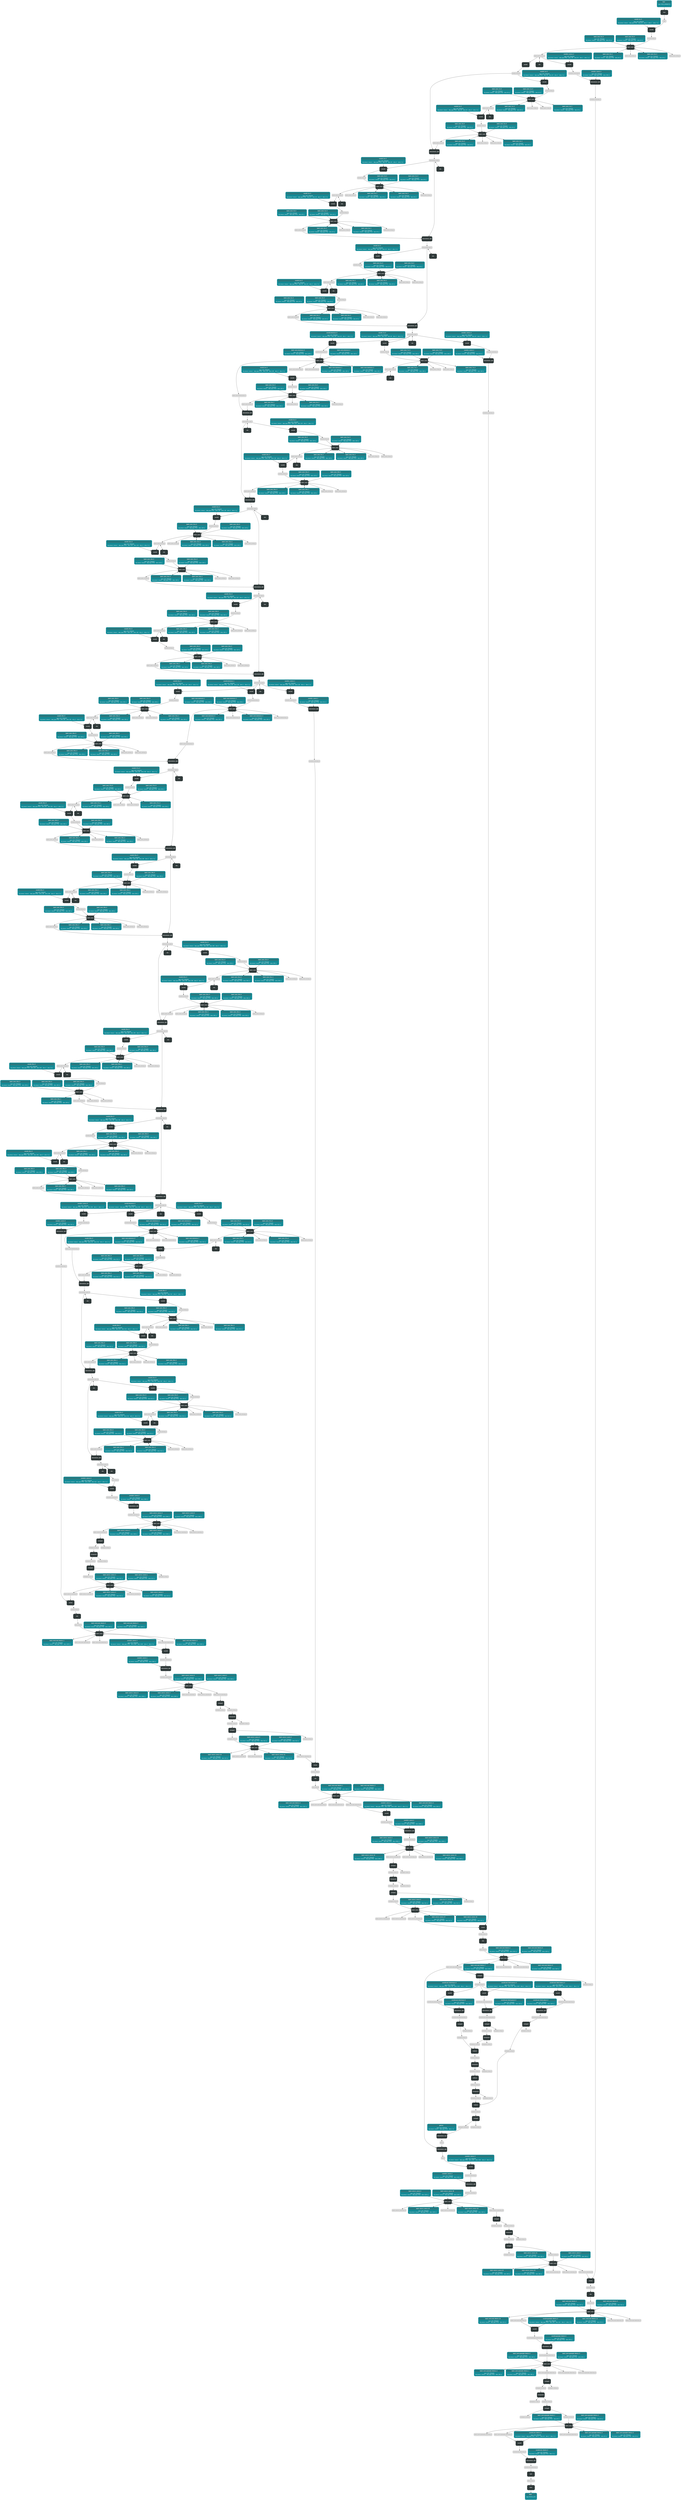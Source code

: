 digraph G {
title = "some graph"
rankdir="TB";
concentrate="true";
layout="dot";




param_134 [label=<<table cellpadding="5">
  <tr>
    <td bgcolor="#2b787e">
    <b>
batch_norm_24.w_2
    </b>
    </td>
  </tr>
  <tr>
    <td>
type: LOD_TENSOR<br />lod_tensor {
  tensor {
    data_type: FP32
    dims: 256
  }
}

    </td>  </tr>
</table>> ,fontname="Arial",color="#148b97",style="rounded,filled,bold",width="1.3",shape="none",fontcolor="#ffffff" ];
arg_76 [label="batch_norm_23.tmp_0" ,color="#dddddd",fontcolor="#999999",shape="box",style="rounded,filled,bold",fontname="Arial" ];
op_732 [label=<<B>matmul</B>> ,fontname="Arial",color="#303A3A",style="rounded, filled, bold",height="0.84",width="1.3",shape="box",fontcolor="#ffffff" ];
arg_384 [label="batch_norm_2.tmp_1" ,color="#dddddd",fontcolor="#999999",shape="box",style="rounded,filled,bold",fontname="Arial" ];
arg_32 [label="batch_norm_4.tmp_2" ,color="#dddddd",fontcolor="#999999",shape="box",style="rounded,filled,bold",fontname="Arial" ];
param_208 [label=<<table cellpadding="5">
  <tr>
    <td bgcolor="#2b787e">
    <b>
batch_norm_13.w_2
    </b>
    </td>
  </tr>
  <tr>
    <td>
type: LOD_TENSOR<br />lod_tensor {
  tensor {
    data_type: FP32
    dims: 128
  }
}

    </td>  </tr>
</table>> ,fontname="Arial",color="#148b97",style="rounded,filled,bold",width="1.3",shape="none",fontcolor="#ffffff" ];
op_691 [label=<<B>relu</B>> ,fontname="Arial",color="#303A3A",style="rounded, filled, bold",height="0.84",width="1.3",shape="box",fontcolor="#ffffff" ];
op_745 [label=<<B>concat</B>> ,fontname="Arial",color="#303A3A",style="rounded, filled, bold",height="0.84",width="1.3",shape="box",fontcolor="#ffffff" ];
arg_413 [label="batch_norm.tr_conv.tmp_21" ,color="#dddddd",fontcolor="#999999",shape="box",style="rounded,filled,bold",fontname="Arial" ];
op_744 [label=<<B>elementwise_add</B>> ,fontname="Arial",color="#303A3A",style="rounded, filled, bold",height="0.84",width="1.3",shape="box",fontcolor="#ffffff" ];
arg_539 [label="batch_norm_19.tmp_1" ,color="#dddddd",fontcolor="#999999",shape="box",style="rounded,filled,bold",fontname="Arial" ];
arg_316 [label="elementwise_add_9" ,color="#dddddd",fontcolor="#999999",shape="box",style="rounded,filled,bold",fontname="Arial" ];
param_363 [label=<<table cellpadding="5">
  <tr>
    <td bgcolor="#2b787e">
    <b>
conv2d_16.w_0
    </b>
    </td>
  </tr>
  <tr>
    <td>
type: LOD_TENSOR<br />lod_tensor {
  tensor {
    data_type: FP32
    dims: 256
    dims: 256
    dims: 3
    dims: 3
  }
}

    </td>  </tr>
</table>> ,fontname="Arial",color="#148b97",style="rounded,filled,bold",width="1.3",shape="none",fontcolor="#ffffff" ];
param_58 [label=<<table cellpadding="5">
  <tr>
    <td bgcolor="#2b787e">
    <b>
batch_norm_4.w_2
    </b>
    </td>
  </tr>
  <tr>
    <td>
type: LOD_TENSOR<br />lod_tensor {
  tensor {
    data_type: FP32
    dims: 64
  }
}

    </td>  </tr>
</table>> ,fontname="Arial",color="#148b97",style="rounded,filled,bold",width="1.3",shape="none",fontcolor="#ffffff" ];
arg_200 [label="relu_2.tmp_0" ,color="#dddddd",fontcolor="#999999",shape="box",style="rounded,filled,bold",fontname="Arial" ];
param_427 [label=<<table cellpadding="5">
  <tr>
    <td bgcolor="#2b787e">
    <b>
batch_norm.shortcut.w_8
    </b>
    </td>
  </tr>
  <tr>
    <td>
type: LOD_TENSOR<br />lod_tensor {
  tensor {
    data_type: FP32
    dims: 512
  }
}

    </td>  </tr>
</table>> ,fontname="Arial",color="#148b97",style="rounded,filled,bold",width="1.3",shape="none",fontcolor="#ffffff" ];
op_641 [label=<<B>elementwise_add</B>> ,fontname="Arial",color="#303A3A",style="rounded, filled, bold",height="0.84",width="1.3",shape="box",fontcolor="#ffffff" ];
arg_401 [label="batch_norm.unet_block.tmp_0" ,color="#dddddd",fontcolor="#999999",shape="box",style="rounded,filled,bold",fontname="Arial" ];
param_515 [label=<<table cellpadding="5">
  <tr>
    <td bgcolor="#2b787e">
    <b>
conv2d.x_conv.b_2
    </b>
    </td>
  </tr>
  <tr>
    <td>
type: LOD_TENSOR<br />lod_tensor {
  tensor {
    data_type: FP32
    dims: 512
  }
}

    </td>  </tr>
</table>> ,fontname="Arial",color="#148b97",style="rounded,filled,bold",width="1.3",shape="none",fontcolor="#ffffff" ];
op_648 [label=<<B>elementwise_add</B>> ,fontname="Arial",color="#303A3A",style="rounded, filled, bold",height="0.84",width="1.3",shape="box",fontcolor="#ffffff" ];
arg_30 [label="concat_2.tmp_0" ,color="#dddddd",fontcolor="#999999",shape="box",style="rounded,filled,bold",fontname="Arial" ];
param_72 [label=<<table cellpadding="5">
  <tr>
    <td bgcolor="#2b787e">
    <b>
batch_norm_32.w_0
    </b>
    </td>
  </tr>
  <tr>
    <td>
type: LOD_TENSOR<br />lod_tensor {
  tensor {
    data_type: FP32
    dims: 512
  }
}

    </td>  </tr>
</table>> ,fontname="Arial",color="#148b97",style="rounded,filled,bold",width="1.3",shape="none",fontcolor="#ffffff" ];
op_688 [label=<<B>conv2d</B>> ,fontname="Arial",color="#303A3A",style="rounded, filled, bold",height="0.84",width="1.3",shape="box",fontcolor="#ffffff" ];
op_619 [label=<<B>batch_norm</B>> ,fontname="Arial",color="#303A3A",style="rounded, filled, bold",height="0.84",width="1.3",shape="box",fontcolor="#ffffff" ];
arg_466 [label="batch_norm_16.tmp_1" ,color="#dddddd",fontcolor="#999999",shape="box",style="rounded,filled,bold",fontname="Arial" ];
arg_165 [label="batch_norm_15.tmp_1" ,color="#dddddd",fontcolor="#999999",shape="box",style="rounded,filled,bold",fontname="Arial" ];
param_301 [label=<<table cellpadding="5">
  <tr>
    <td bgcolor="#2b787e">
    <b>
conv2d_10.w_0
    </b>
    </td>
  </tr>
  <tr>
    <td>
type: LOD_TENSOR<br />lod_tensor {
  tensor {
    data_type: FP32
    dims: 128
    dims: 128
    dims: 3
    dims: 3
  }
}

    </td>  </tr>
</table>> ,fontname="Arial",color="#148b97",style="rounded,filled,bold",width="1.3",shape="none",fontcolor="#ffffff" ];
op_685 [label=<<B>transpose2</B>> ,fontname="Arial",color="#303A3A",style="rounded, filled, bold",height="0.84",width="1.3",shape="box",fontcolor="#ffffff" ];
param_424 [label=<<table cellpadding="5">
  <tr>
    <td bgcolor="#2b787e">
    <b>
batch_norm.tr_conv.b_6
    </b>
    </td>
  </tr>
  <tr>
    <td>
type: LOD_TENSOR<br />lod_tensor {
  tensor {
    data_type: FP32
    dims: 1024
  }
}

    </td>  </tr>
</table>> ,fontname="Arial",color="#148b97",style="rounded,filled,bold",width="1.3",shape="none",fontcolor="#ffffff" ];
param_71 [label=<<table cellpadding="5">
  <tr>
    <td bgcolor="#2b787e">
    <b>
batch_norm_32.w_1
    </b>
    </td>
  </tr>
  <tr>
    <td>
type: LOD_TENSOR<br />lod_tensor {
  tensor {
    data_type: FP32
    dims: 512
  }
}

    </td>  </tr>
</table>> ,fontname="Arial",color="#148b97",style="rounded,filled,bold",width="1.3",shape="none",fontcolor="#ffffff" ];
arg_255 [label="elementwise_add_13" ,color="#dddddd",fontcolor="#999999",shape="box",style="rounded,filled,bold",fontname="Arial" ];
arg_215 [label="elementwise_add_0" ,color="#dddddd",fontcolor="#999999",shape="box",style="rounded,filled,bold",fontname="Arial" ];
arg_273 [label="reshape2_7.tmp_0" ,color="#dddddd",fontcolor="#999999",shape="box",style="rounded,filled,bold",fontname="Arial" ];
op_558 [label=<<B>conv2d</B>> ,fontname="Arial",color="#303A3A",style="rounded, filled, bold",height="0.84",width="1.3",shape="box",fontcolor="#ffffff" ];
op_667 [label=<<B>batch_norm</B>> ,fontname="Arial",color="#303A3A",style="rounded, filled, bold",height="0.84",width="1.3",shape="box",fontcolor="#ffffff" ];
param_443 [label=<<table cellpadding="5">
  <tr>
    <td bgcolor="#2b787e">
    <b>
batch_norm_29.b_0
    </b>
    </td>
  </tr>
  <tr>
    <td>
type: LOD_TENSOR<br />lod_tensor {
  tensor {
    data_type: FP32
    dims: 512
  }
}

    </td>  </tr>
</table>> ,fontname="Arial",color="#148b97",style="rounded,filled,bold",width="1.3",shape="none",fontcolor="#ffffff" ];
param_426 [label=<<table cellpadding="5">
  <tr>
    <td bgcolor="#2b787e">
    <b>
batch_norm_2.w_2
    </b>
    </td>
  </tr>
  <tr>
    <td>
type: LOD_TENSOR<br />lod_tensor {
  tensor {
    data_type: FP32
    dims: 64
  }
}

    </td>  </tr>
</table>> ,fontname="Arial",color="#148b97",style="rounded,filled,bold",width="1.3",shape="none",fontcolor="#ffffff" ];
param_447 [label=<<table cellpadding="5">
  <tr>
    <td bgcolor="#2b787e">
    <b>
batch_norm_24.b_0
    </b>
    </td>
  </tr>
  <tr>
    <td>
type: LOD_TENSOR<br />lod_tensor {
  tensor {
    data_type: FP32
    dims: 256
  }
}

    </td>  </tr>
</table>> ,fontname="Arial",color="#148b97",style="rounded,filled,bold",width="1.3",shape="none",fontcolor="#ffffff" ];
op_661 [label=<<B>batch_norm</B>> ,fontname="Arial",color="#303A3A",style="rounded, filled, bold",height="0.84",width="1.3",shape="box",fontcolor="#ffffff" ];
op_701 [label=<<B>elementwise_add</B>> ,fontname="Arial",color="#303A3A",style="rounded, filled, bold",height="0.84",width="1.3",shape="box",fontcolor="#ffffff" ];
param_45 [label=<<table cellpadding="5">
  <tr>
    <td bgcolor="#2b787e">
    <b>
conv2d.unet_block.query.w_0
    </b>
    </td>
  </tr>
  <tr>
    <td>
type: LOD_TENSOR<br />lod_tensor {
  tensor {
    data_type: FP32
    dims: 128
    dims: 1024
    dims: 1
    dims: 1
  }
}

    </td>  </tr>
</table>> ,fontname="Arial",color="#148b97",style="rounded,filled,bold",width="1.3",shape="none",fontcolor="#ffffff" ];
param_25 [label=<<table cellpadding="5">
  <tr>
    <td bgcolor="#2b787e">
    <b>
batch_norm_10.w_2
    </b>
    </td>
  </tr>
  <tr>
    <td>
type: LOD_TENSOR<br />lod_tensor {
  tensor {
    data_type: FP32
    dims: 128
  }
}

    </td>  </tr>
</table>> ,fontname="Arial",color="#148b97",style="rounded,filled,bold",width="1.3",shape="none",fontcolor="#ffffff" ];
arg_139 [label="batch_norm_29.tmp_0" ,color="#dddddd",fontcolor="#999999",shape="box",style="rounded,filled,bold",fontname="Arial" ];
op_562 [label=<<B>conv2d</B>> ,fontname="Arial",color="#303A3A",style="rounded, filled, bold",height="0.84",width="1.3",shape="box",fontcolor="#ffffff" ];
param_156 [label=<<table cellpadding="5">
  <tr>
    <td bgcolor="#2b787e">
    <b>
batch_norm.upsample_block.w_2
    </b>
    </td>
  </tr>
  <tr>
    <td>
type: LOD_TENSOR<br />lod_tensor {
  tensor {
    data_type: FP32
    dims: 256
  }
}

    </td>  </tr>
</table>> ,fontname="Arial",color="#148b97",style="rounded,filled,bold",width="1.3",shape="none",fontcolor="#ffffff" ];
arg_398 [label="reshape2_3.tmp_0" ,color="#dddddd",fontcolor="#999999",shape="box",style="rounded,filled,bold",fontname="Arial" ];
op_720 [label=<<B>reshape2</B>> ,fontname="Arial",color="#303A3A",style="rounded, filled, bold",height="0.84",width="1.3",shape="box",fontcolor="#ffffff" ];
arg_312 [label="conv2d_5.tmp_0" ,color="#dddddd",fontcolor="#999999",shape="box",style="rounded,filled,bold",fontname="Arial" ];
op_715 [label=<<B>relu</B>> ,fontname="Arial",color="#303A3A",style="rounded, filled, bold",height="0.84",width="1.3",shape="box",fontcolor="#ffffff" ];
arg_310 [label="reshape2_5.tmp_0" ,color="#dddddd",fontcolor="#999999",shape="box",style="rounded,filled,bold",fontname="Arial" ];
op_733 [label=<<B>reshape2</B>> ,fontname="Arial",color="#303A3A",style="rounded, filled, bold",height="0.84",width="1.3",shape="box",fontcolor="#ffffff" ];
arg_44 [label="batch_norm.upsample_block.tmp_3" ,color="#dddddd",fontcolor="#999999",shape="box",style="rounded,filled,bold",fontname="Arial" ];
param_197 [label=<<table cellpadding="5">
  <tr>
    <td bgcolor="#2b787e">
    <b>
batch_norm_0.w_0
    </b>
    </td>
  </tr>
  <tr>
    <td>
type: LOD_TENSOR<br />lod_tensor {
  tensor {
    data_type: FP32
    dims: 64
  }
}

    </td>  </tr>
</table>> ,fontname="Arial",color="#148b97",style="rounded,filled,bold",width="1.3",shape="none",fontcolor="#ffffff" ];
arg_450 [label="batch_norm_11.tmp_2" ,color="#dddddd",fontcolor="#999999",shape="box",style="rounded,filled,bold",fontname="Arial" ];
op_613 [label=<<B>conv2d</B>> ,fontname="Arial",color="#303A3A",style="rounded, filled, bold",height="0.84",width="1.3",shape="box",fontcolor="#ffffff" ];
arg_224 [label="batch_norm_6.tmp_2" ,color="#dddddd",fontcolor="#999999",shape="box",style="rounded,filled,bold",fontname="Arial" ];
param_422 [label=<<table cellpadding="5">
  <tr>
    <td bgcolor="#2b787e">
    <b>
conv2d.tr_conv.w_0
    </b>
    </td>
  </tr>
  <tr>
    <td>
type: LOD_TENSOR<br />lod_tensor {
  tensor {
    data_type: FP32
    dims: 2048
    dims: 512
    dims: 3
    dims: 3
  }
}

    </td>  </tr>
</table>> ,fontname="Arial",color="#148b97",style="rounded,filled,bold",width="1.3",shape="none",fontcolor="#ffffff" ];
arg_232 [label="relu_1.tmp_0" ,color="#dddddd",fontcolor="#999999",shape="box",style="rounded,filled,bold",fontname="Arial" ];
op_655 [label=<<B>elementwise_add</B>> ,fontname="Arial",color="#303A3A",style="rounded, filled, bold",height="0.84",width="1.3",shape="box",fontcolor="#ffffff" ];
op_640 [label=<<B>batch_norm</B>> ,fontname="Arial",color="#303A3A",style="rounded, filled, bold",height="0.84",width="1.3",shape="box",fontcolor="#ffffff" ];
op_599 [label=<<B>conv2d</B>> ,fontname="Arial",color="#303A3A",style="rounded, filled, bold",height="0.84",width="1.3",shape="box",fontcolor="#ffffff" ];
arg_350 [label="conv2d_14.tmp_0" ,color="#dddddd",fontcolor="#999999",shape="box",style="rounded,filled,bold",fontname="Arial" ];
arg_262 [label="batch_norm.tr_conv.tmp_9" ,color="#dddddd",fontcolor="#999999",shape="box",style="rounded,filled,bold",fontname="Arial" ];
arg_3 [label="conv2d.x_conv.tmp_5" ,color="#dddddd",fontcolor="#999999",shape="box",style="rounded,filled,bold",fontname="Arial" ];
op_597 [label=<<B>elementwise_add</B>> ,fontname="Arial",color="#303A3A",style="rounded, filled, bold",height="0.84",width="1.3",shape="box",fontcolor="#ffffff" ];
arg_166 [label="batch_norm.tr_conv.tmp_19" ,color="#dddddd",fontcolor="#999999",shape="box",style="rounded,filled,bold",fontname="Arial" ];
param_223 [label=<<table cellpadding="5">
  <tr>
    <td bgcolor="#2b787e">
    <b>
batch_norm_13.w_0
    </b>
    </td>
  </tr>
  <tr>
    <td>
type: LOD_TENSOR<br />lod_tensor {
  tensor {
    data_type: FP32
    dims: 128
  }
}

    </td>  </tr>
</table>> ,fontname="Arial",color="#148b97",style="rounded,filled,bold",width="1.3",shape="none",fontcolor="#ffffff" ];
param_256 [label=<<table cellpadding="5">
  <tr>
    <td bgcolor="#2b787e">
    <b>
batch_norm.tr_conv.w_10
    </b>
    </td>
  </tr>
  <tr>
    <td>
type: LOD_TENSOR<br />lod_tensor {
  tensor {
    data_type: FP32
    dims: 512
  }
}

    </td>  </tr>
</table>> ,fontname="Arial",color="#148b97",style="rounded,filled,bold",width="1.3",shape="none",fontcolor="#ffffff" ];
arg_291 [label="batch_norm.tr_conv.tmp_14" ,color="#dddddd",fontcolor="#999999",shape="box",style="rounded,filled,bold",fontname="Arial" ];
arg_516 [label="batch_norm_27.tmp_1" ,color="#dddddd",fontcolor="#999999",shape="box",style="rounded,filled,bold",fontname="Arial" ];
param_540 [label=<<table cellpadding="5">
  <tr>
    <td bgcolor="#2b787e">
    <b>
batch_norm_19.w_1
    </b>
    </td>
  </tr>
  <tr>
    <td>
type: LOD_TENSOR<br />lod_tensor {
  tensor {
    data_type: FP32
    dims: 256
  }
}

    </td>  </tr>
</table>> ,fontname="Arial",color="#148b97",style="rounded,filled,bold",width="1.3",shape="none",fontcolor="#ffffff" ];
op_689 [label=<<B>elementwise_add</B>> ,fontname="Arial",color="#303A3A",style="rounded, filled, bold",height="0.84",width="1.3",shape="box",fontcolor="#ffffff" ];
param_445 [label=<<table cellpadding="5">
  <tr>
    <td bgcolor="#2b787e">
    <b>
batch_norm_17.b_0
    </b>
    </td>
  </tr>
  <tr>
    <td>
type: LOD_TENSOR<br />lod_tensor {
  tensor {
    data_type: FP32
    dims: 256
  }
}

    </td>  </tr>
</table>> ,fontname="Arial",color="#148b97",style="rounded,filled,bold",width="1.3",shape="none",fontcolor="#ffffff" ];
param_423 [label=<<table cellpadding="5">
  <tr>
    <td bgcolor="#2b787e">
    <b>
batch_norm.tr_conv.w_22
    </b>
    </td>
  </tr>
  <tr>
    <td>
type: LOD_TENSOR<br />lod_tensor {
  tensor {
    data_type: FP32
    dims: 256
  }
}

    </td>  </tr>
</table>> ,fontname="Arial",color="#148b97",style="rounded,filled,bold",width="1.3",shape="none",fontcolor="#ffffff" ];
op_716 [label=<<B>batch_norm</B>> ,fontname="Arial",color="#303A3A",style="rounded, filled, bold",height="0.84",width="1.3",shape="box",fontcolor="#ffffff" ];
param_122 [label=<<table cellpadding="5">
  <tr>
    <td bgcolor="#2b787e">
    <b>
batch_norm_31.w_1
    </b>
    </td>
  </tr>
  <tr>
    <td>
type: LOD_TENSOR<br />lod_tensor {
  tensor {
    data_type: FP32
    dims: 512
  }
}

    </td>  </tr>
</table>> ,fontname="Arial",color="#148b97",style="rounded,filled,bold",width="1.3",shape="none",fontcolor="#ffffff" ];
arg_508 [label="batch_norm_22.tmp_1" ,color="#dddddd",fontcolor="#999999",shape="box",style="rounded,filled,bold",fontname="Arial" ];
arg_51 [label="batch_norm_6.tmp_0" ,color="#dddddd",fontcolor="#999999",shape="box",style="rounded,filled,bold",fontname="Arial" ];
arg_526 [label="batch_norm.unet_block.tmp_3" ,color="#dddddd",fontcolor="#999999",shape="box",style="rounded,filled,bold",fontname="Arial" ];
arg_177 [label="batch_norm_13.tmp_2" ,color="#dddddd",fontcolor="#999999",shape="box",style="rounded,filled,bold",fontname="Arial" ];
arg_125 [label="pool2d_0.tmp_0" ,color="#dddddd",fontcolor="#999999",shape="box",style="rounded,filled,bold",fontname="Arial" ];
arg_330 [label="reshape2_7.tmp_1" ,color="#dddddd",fontcolor="#999999",shape="box",style="rounded,filled,bold",fontname="Arial" ];
arg_514 [label="conv2d_7.tmp_0" ,color="#dddddd",fontcolor="#999999",shape="box",style="rounded,filled,bold",fontname="Arial" ];
arg_277 [label="batch_norm_21.tmp_0" ,color="#dddddd",fontcolor="#999999",shape="box",style="rounded,filled,bold",fontname="Arial" ];
arg_322 [label="batch_norm_14.tmp_2" ,color="#dddddd",fontcolor="#999999",shape="box",style="rounded,filled,bold",fontname="Arial" ];
op_693 [label=<<B>conv2d</B>> ,fontname="Arial",color="#303A3A",style="rounded, filled, bold",height="0.84",width="1.3",shape="box",fontcolor="#ffffff" ];
op_604 [label=<<B>elementwise_add</B>> ,fontname="Arial",color="#303A3A",style="rounded, filled, bold",height="0.84",width="1.3",shape="box",fontcolor="#ffffff" ];
param_63 [label=<<table cellpadding="5">
  <tr>
    <td bgcolor="#2b787e">
    <b>
batch_norm_22.w_1
    </b>
    </td>
  </tr>
  <tr>
    <td>
type: LOD_TENSOR<br />lod_tensor {
  tensor {
    data_type: FP32
    dims: 256
  }
}

    </td>  </tr>
</table>> ,fontname="Arial",color="#148b97",style="rounded,filled,bold",width="1.3",shape="none",fontcolor="#ffffff" ];
arg_477 [label="batch_norm.upsample_block.tmp_5" ,color="#dddddd",fontcolor="#999999",shape="box",style="rounded,filled,bold",fontname="Arial" ];
op_576 [label=<<B>conv2d</B>> ,fontname="Arial",color="#303A3A",style="rounded, filled, bold",height="0.84",width="1.3",shape="box",fontcolor="#ffffff" ];
op_747 [label=<<B>batch_norm</B>> ,fontname="Arial",color="#303A3A",style="rounded, filled, bold",height="0.84",width="1.3",shape="box",fontcolor="#ffffff" ];
arg_349 [label="batch_norm_9.tmp_0" ,color="#dddddd",fontcolor="#999999",shape="box",style="rounded,filled,bold",fontname="Arial" ];
param_552 [label=<<table cellpadding="5">
  <tr>
    <td bgcolor="#2b787e">
    <b>
batch_norm_21.w_2
    </b>
    </td>
  </tr>
  <tr>
    <td>
type: LOD_TENSOR<br />lod_tensor {
  tensor {
    data_type: FP32
    dims: 256
  }
}

    </td>  </tr>
</table>> ,fontname="Arial",color="#148b97",style="rounded,filled,bold",width="1.3",shape="none",fontcolor="#ffffff" ];
param_155 [label=<<table cellpadding="5">
  <tr>
    <td bgcolor="#2b787e">
    <b>
batch_norm_4.b_0
    </b>
    </td>
  </tr>
  <tr>
    <td>
type: LOD_TENSOR<br />lod_tensor {
  tensor {
    data_type: FP32
    dims: 64
  }
}

    </td>  </tr>
</table>> ,fontname="Arial",color="#148b97",style="rounded,filled,bold",width="1.3",shape="none",fontcolor="#ffffff" ];
arg_26 [label="conv2d.shortcut.tmp_2" ,color="#dddddd",fontcolor="#999999",shape="box",style="rounded,filled,bold",fontname="Arial" ];
op_708 [label=<<B>reshape2</B>> ,fontname="Arial",color="#303A3A",style="rounded, filled, bold",height="0.84",width="1.3",shape="box",fontcolor="#ffffff" ];
op_719 [label=<<B>elementwise_add</B>> ,fontname="Arial",color="#303A3A",style="rounded, filled, bold",height="0.84",width="1.3",shape="box",fontcolor="#ffffff" ];
arg_329 [label="batch_norm.tr_conv.tmp_7" ,color="#dddddd",fontcolor="#999999",shape="box",style="rounded,filled,bold",fontname="Arial" ];
param_370 [label=<<table cellpadding="5">
  <tr>
    <td bgcolor="#2b787e">
    <b>
conv2d_13.w_0
    </b>
    </td>
  </tr>
  <tr>
    <td>
type: LOD_TENSOR<br />lod_tensor {
  tensor {
    data_type: FP32
    dims: 128
    dims: 128
    dims: 3
    dims: 3
  }
}

    </td>  </tr>
</table>> ,fontname="Arial",color="#148b97",style="rounded,filled,bold",width="1.3",shape="none",fontcolor="#ffffff" ];
op_753 [label=<<B>reshape2</B>> ,fontname="Arial",color="#303A3A",style="rounded, filled, bold",height="0.84",width="1.3",shape="box",fontcolor="#ffffff" ];
param_377 [label=<<table cellpadding="5">
  <tr>
    <td bgcolor="#2b787e">
    <b>
conv2d_30.w_0
    </b>
    </td>
  </tr>
  <tr>
    <td>
type: LOD_TENSOR<br />lod_tensor {
  tensor {
    data_type: FP32
    dims: 512
    dims: 512
    dims: 3
    dims: 3
  }
}

    </td>  </tr>
</table>> ,fontname="Arial",color="#148b97",style="rounded,filled,bold",width="1.3",shape="none",fontcolor="#ffffff" ];
arg_17 [label="conv2d.tr_conv.tmp_1" ,color="#dddddd",fontcolor="#999999",shape="box",style="rounded,filled,bold",fontname="Arial" ];
op_564 [label=<<B>relu</B>> ,fontname="Arial",color="#303A3A",style="rounded, filled, bold",height="0.84",width="1.3",shape="box",fontcolor="#ffffff" ];
param_60 [label=<<table cellpadding="5">
  <tr>
    <td bgcolor="#2b787e">
    <b>
batch_norm_4.w_0
    </b>
    </td>
  </tr>
  <tr>
    <td>
type: LOD_TENSOR<br />lod_tensor {
  tensor {
    data_type: FP32
    dims: 64
  }
}

    </td>  </tr>
</table>> ,fontname="Arial",color="#148b97",style="rounded,filled,bold",width="1.3",shape="none",fontcolor="#ffffff" ];
arg_196 [label="reshape2_6.tmp_1" ,color="#dddddd",fontcolor="#999999",shape="box",style="rounded,filled,bold",fontname="Arial" ];
arg_535 [label="batch_norm_5.tmp_1" ,color="#dddddd",fontcolor="#999999",shape="box",style="rounded,filled,bold",fontname="Arial" ];
op_560 [label=<<B>relu</B>> ,fontname="Arial",color="#303A3A",style="rounded, filled, bold",height="0.84",width="1.3",shape="box",fontcolor="#ffffff" ];
param_368 [label=<<table cellpadding="5">
  <tr>
    <td bgcolor="#2b787e">
    <b>
conv2d_15.w_0
    </b>
    </td>
  </tr>
  <tr>
    <td>
type: LOD_TENSOR<br />lod_tensor {
  tensor {
    data_type: FP32
    dims: 256
    dims: 128
    dims: 3
    dims: 3
  }
}

    </td>  </tr>
</table>> ,fontname="Arial",color="#148b97",style="rounded,filled,bold",width="1.3",shape="none",fontcolor="#ffffff" ];
op_726 [label=<<B>elementwise_add</B>> ,fontname="Arial",color="#303A3A",style="rounded, filled, bold",height="0.84",width="1.3",shape="box",fontcolor="#ffffff" ];
param_128 [label=<<table cellpadding="5">
  <tr>
    <td bgcolor="#2b787e">
    <b>
batch_norm_1.b_0
    </b>
    </td>
  </tr>
  <tr>
    <td>
type: LOD_TENSOR<br />lod_tensor {
  tensor {
    data_type: FP32
    dims: 64
  }
}

    </td>  </tr>
</table>> ,fontname="Arial",color="#148b97",style="rounded,filled,bold",width="1.3",shape="none",fontcolor="#ffffff" ];
arg_272 [label="reshape2_11.tmp_1" ,color="#dddddd",fontcolor="#999999",shape="box",style="rounded,filled,bold",fontname="Arial" ];
arg_46 [label="reshape2_1.tmp_0" ,color="#dddddd",fontcolor="#999999",shape="box",style="rounded,filled,bold",fontname="Arial" ];
param_374 [label=<<table cellpadding="5">
  <tr>
    <td bgcolor="#2b787e">
    <b>
gamma
    </b>
    </td>
  </tr>
  <tr>
    <td>
type: LOD_TENSOR<br />lod_tensor {
  tensor {
    data_type: FP32
    dims: 1
  }
}

    </td>  </tr>
</table>> ,fontname="Arial",color="#148b97",style="rounded,filled,bold",width="1.3",shape="none",fontcolor="#ffffff" ];
op_584 [label=<<B>batch_norm</B>> ,fontname="Arial",color="#303A3A",style="rounded, filled, bold",height="0.84",width="1.3",shape="box",fontcolor="#ffffff" ];
op_721 [label=<<B>transpose2</B>> ,fontname="Arial",color="#303A3A",style="rounded, filled, bold",height="0.84",width="1.3",shape="box",fontcolor="#ffffff" ];
param_210 [label=<<table cellpadding="5">
  <tr>
    <td bgcolor="#2b787e">
    <b>
conv2d.x_conv.b_0
    </b>
    </td>
  </tr>
  <tr>
    <td>
type: LOD_TENSOR<br />lod_tensor {
  tensor {
    data_type: FP32
    dims: 512
  }
}

    </td>  </tr>
</table>> ,fontname="Arial",color="#148b97",style="rounded,filled,bold",width="1.3",shape="none",fontcolor="#ffffff" ];
param_136 [label=<<table cellpadding="5">
  <tr>
    <td bgcolor="#2b787e">
    <b>
batch_norm_26.w_1
    </b>
    </td>
  </tr>
  <tr>
    <td>
type: LOD_TENSOR<br />lod_tensor {
  tensor {
    data_type: FP32
    dims: 256
  }
}

    </td>  </tr>
</table>> ,fontname="Arial",color="#148b97",style="rounded,filled,bold",width="1.3",shape="none",fontcolor="#ffffff" ];
op_752 [label=<<B>transpose2</B>> ,fontname="Arial",color="#303A3A",style="rounded, filled, bold",height="0.84",width="1.3",shape="box",fontcolor="#ffffff" ];
op_746 [label=<<B>relu</B>> ,fontname="Arial",color="#303A3A",style="rounded, filled, bold",height="0.84",width="1.3",shape="box",fontcolor="#ffffff" ];
arg_300 [label="transpose_4.tmp_1" ,color="#dddddd",fontcolor="#999999",shape="box",style="rounded,filled,bold",fontname="Arial" ];
arg_524 [label="batch_norm.tr_conv.tmp_0" ,color="#dddddd",fontcolor="#999999",shape="box",style="rounded,filled,bold",fontname="Arial" ];
param_111 [label=<<table cellpadding="5">
  <tr>
    <td bgcolor="#2b787e">
    <b>
batch_norm_27.w_1
    </b>
    </td>
  </tr>
  <tr>
    <td>
type: LOD_TENSOR<br />lod_tensor {
  tensor {
    data_type: FP32
    dims: 512
  }
}

    </td>  </tr>
</table>> ,fontname="Arial",color="#148b97",style="rounded,filled,bold",width="1.3",shape="none",fontcolor="#ffffff" ];
param_96 [label=<<table cellpadding="5">
  <tr>
    <td bgcolor="#2b787e">
    <b>
batch_norm_7.w_1
    </b>
    </td>
  </tr>
  <tr>
    <td>
type: LOD_TENSOR<br />lod_tensor {
  tensor {
    data_type: FP32
    dims: 128
  }
}

    </td>  </tr>
</table>> ,fontname="Arial",color="#148b97",style="rounded,filled,bold",width="1.3",shape="none",fontcolor="#ffffff" ];
op_698 [label=<<B>reshape2</B>> ,fontname="Arial",color="#303A3A",style="rounded, filled, bold",height="0.84",width="1.3",shape="box",fontcolor="#ffffff" ];
arg_347 [label="elementwise_add_10" ,color="#dddddd",fontcolor="#999999",shape="box",style="rounded,filled,bold",fontname="Arial" ];
op_607 [label=<<B>batch_norm</B>> ,fontname="Arial",color="#303A3A",style="rounded, filled, bold",height="0.84",width="1.3",shape="box",fontcolor="#ffffff" ];
param_2 [label=<<table cellpadding="5">
  <tr>
    <td bgcolor="#2b787e">
    <b>
feed
    </b>
    </td>
  </tr>
  <tr>
    <td>
type: FEED_MINIBATCH<br />
    </td>  </tr>
</table>> ,fontname="Arial",color="#148b97",style="rounded,filled,bold",width="1.3",shape="none",fontcolor="#ffffff" ];
param_542 [label=<<table cellpadding="5">
  <tr>
    <td bgcolor="#2b787e">
    <b>
batch_norm.tr_conv.w_23
    </b>
    </td>
  </tr>
  <tr>
    <td>
type: LOD_TENSOR<br />lod_tensor {
  tensor {
    data_type: FP32
    dims: 256
  }
}

    </td>  </tr>
</table>> ,fontname="Arial",color="#148b97",style="rounded,filled,bold",width="1.3",shape="none",fontcolor="#ffffff" ];
arg_133 [label="batch_norm_25.tmp_0" ,color="#dddddd",fontcolor="#999999",shape="box",style="rounded,filled,bold",fontname="Arial" ];
param_225 [label=<<table cellpadding="5">
  <tr>
    <td bgcolor="#2b787e">
    <b>
batch_norm_30.w_0
    </b>
    </td>
  </tr>
  <tr>
    <td>
type: LOD_TENSOR<br />lod_tensor {
  tensor {
    data_type: FP32
    dims: 512
  }
}

    </td>  </tr>
</table>> ,fontname="Arial",color="#148b97",style="rounded,filled,bold",width="1.3",shape="none",fontcolor="#ffffff" ];
arg_183 [label="batch_norm.tr_conv.tmp_22" ,color="#dddddd",fontcolor="#999999",shape="box",style="rounded,filled,bold",fontname="Arial" ];
param_367 [label=<<table cellpadding="5">
  <tr>
    <td bgcolor="#2b787e">
    <b>
batch_norm_1.w_0
    </b>
    </td>
  </tr>
  <tr>
    <td>
type: LOD_TENSOR<br />lod_tensor {
  tensor {
    data_type: FP32
    dims: 64
  }
}

    </td>  </tr>
</table>> ,fontname="Arial",color="#148b97",style="rounded,filled,bold",width="1.3",shape="none",fontcolor="#ffffff" ];
param_5 [label=<<table cellpadding="5">
  <tr>
    <td bgcolor="#2b787e">
    <b>
conv2d_4.w_0
    </b>
    </td>
  </tr>
  <tr>
    <td>
type: LOD_TENSOR<br />lod_tensor {
  tensor {
    data_type: FP32
    dims: 64
    dims: 64
    dims: 3
    dims: 3
  }
}

    </td>  </tr>
</table>> ,fontname="Arial",color="#148b97",style="rounded,filled,bold",width="1.3",shape="none",fontcolor="#ffffff" ];
param_494 [label=<<table cellpadding="5">
  <tr>
    <td bgcolor="#2b787e">
    <b>
batch_norm.upsample_block.b_0
    </b>
    </td>
  </tr>
  <tr>
    <td>
type: LOD_TENSOR<br />lod_tensor {
  tensor {
    data_type: FP32
    dims: 256
  }
}

    </td>  </tr>
</table>> ,fontname="Arial",color="#148b97",style="rounded,filled,bold",width="1.3",shape="none",fontcolor="#ffffff" ];
param_439 [label=<<table cellpadding="5">
  <tr>
    <td bgcolor="#2b787e">
    <b>
batch_norm_24.w_0
    </b>
    </td>
  </tr>
  <tr>
    <td>
type: LOD_TENSOR<br />lod_tensor {
  tensor {
    data_type: FP32
    dims: 256
  }
}

    </td>  </tr>
</table>> ,fontname="Arial",color="#148b97",style="rounded,filled,bold",width="1.3",shape="none",fontcolor="#ffffff" ];
arg_486 [label="batch_norm.unet_block.tmp_1" ,color="#dddddd",fontcolor="#999999",shape="box",style="rounded,filled,bold",fontname="Arial" ];
arg_411 [label="conv2d.x_conv.tmp_2" ,color="#dddddd",fontcolor="#999999",shape="box",style="rounded,filled,bold",fontname="Arial" ];
op_592 [label=<<B>conv2d</B>> ,fontname="Arial",color="#303A3A",style="rounded, filled, bold",height="0.84",width="1.3",shape="box",fontcolor="#ffffff" ];
op_559 [label=<<B>batch_norm</B>> ,fontname="Arial",color="#303A3A",style="rounded, filled, bold",height="0.84",width="1.3",shape="box",fontcolor="#ffffff" ];
arg_265 [label="transpose_4.tmp_0" ,color="#dddddd",fontcolor="#999999",shape="box",style="rounded,filled,bold",fontname="Arial" ];
arg_261 [label="conv2d_27.tmp_0" ,color="#dddddd",fontcolor="#999999",shape="box",style="rounded,filled,bold",fontname="Arial" ];
arg_89 [label="elementwise_add_12" ,color="#dddddd",fontcolor="#999999",shape="box",style="rounded,filled,bold",fontname="Arial" ];
op_574 [label=<<B>elementwise_add</B>> ,fontname="Arial",color="#303A3A",style="rounded, filled, bold",height="0.84",width="1.3",shape="box",fontcolor="#ffffff" ];
arg_252 [label="elementwise_add_15" ,color="#dddddd",fontcolor="#999999",shape="box",style="rounded,filled,bold",fontname="Arial" ];
arg_6 [label="conv2d.x_conv.tmp_4" ,color="#dddddd",fontcolor="#999999",shape="box",style="rounded,filled,bold",fontname="Arial" ];
arg_328 [label="elementwise_add_2" ,color="#dddddd",fontcolor="#999999",shape="box",style="rounded,filled,bold",fontname="Arial" ];
param_172 [label=<<table cellpadding="5">
  <tr>
    <td bgcolor="#2b787e">
    <b>
batch_norm.upsample_block.b_1
    </b>
    </td>
  </tr>
  <tr>
    <td>
type: LOD_TENSOR<br />lod_tensor {
  tensor {
    data_type: FP32
    dims: 64
  }
}

    </td>  </tr>
</table>> ,fontname="Arial",color="#148b97",style="rounded,filled,bold",width="1.3",shape="none",fontcolor="#ffffff" ];
param_534 [label=<<table cellpadding="5">
  <tr>
    <td bgcolor="#2b787e">
    <b>
batch_norm.unet_block.b_1
    </b>
    </td>
  </tr>
  <tr>
    <td>
type: LOD_TENSOR<br />lod_tensor {
  tensor {
    data_type: FP32
    dims: 1024
  }
}

    </td>  </tr>
</table>> ,fontname="Arial",color="#148b97",style="rounded,filled,bold",width="1.3",shape="none",fontcolor="#ffffff" ];
param_520 [label=<<table cellpadding="5">
  <tr>
    <td bgcolor="#2b787e">
    <b>
batch_norm.tr_conv.w_3
    </b>
    </td>
  </tr>
  <tr>
    <td>
type: LOD_TENSOR<br />lod_tensor {
  tensor {
    data_type: FP32
    dims: 512
  }
}

    </td>  </tr>
</table>> ,fontname="Arial",color="#148b97",style="rounded,filled,bold",width="1.3",shape="none",fontcolor="#ffffff" ];
param_403 [label=<<table cellpadding="5">
  <tr>
    <td bgcolor="#2b787e">
    <b>
batch_norm_24.w_1
    </b>
    </td>
  </tr>
  <tr>
    <td>
type: LOD_TENSOR<br />lod_tensor {
  tensor {
    data_type: FP32
    dims: 256
  }
}

    </td>  </tr>
</table>> ,fontname="Arial",color="#148b97",style="rounded,filled,bold",width="1.3",shape="none",fontcolor="#ffffff" ];
param_419 [label=<<table cellpadding="5">
  <tr>
    <td bgcolor="#2b787e">
    <b>
batch_norm.shortcut.w_0
    </b>
    </td>
  </tr>
  <tr>
    <td>
type: LOD_TENSOR<br />lod_tensor {
  tensor {
    data_type: FP32
    dims: 128
  }
}

    </td>  </tr>
</table>> ,fontname="Arial",color="#148b97",style="rounded,filled,bold",width="1.3",shape="none",fontcolor="#ffffff" ];
arg_182 [label="conv2d.x_conv.tmp_6" ,color="#dddddd",fontcolor="#999999",shape="box",style="rounded,filled,bold",fontname="Arial" ];
param_336 [label=<<table cellpadding="5">
  <tr>
    <td bgcolor="#2b787e">
    <b>
conv2d_28.w_0
    </b>
    </td>
  </tr>
  <tr>
    <td>
type: LOD_TENSOR<br />lod_tensor {
  tensor {
    data_type: FP32
    dims: 512
    dims: 512
    dims: 3
    dims: 3
  }
}

    </td>  </tr>
</table>> ,fontname="Arial",color="#148b97",style="rounded,filled,bold",width="1.3",shape="none",fontcolor="#ffffff" ];
arg_331 [label="conv2d_3.tmp_0" ,color="#dddddd",fontcolor="#999999",shape="box",style="rounded,filled,bold",fontname="Arial" ];
arg_151 [label="batch_norm.tr_conv.tmp_15" ,color="#dddddd",fontcolor="#999999",shape="box",style="rounded,filled,bold",fontname="Arial" ];
op_709 [label=<<B>transpose2</B>> ,fontname="Arial",color="#303A3A",style="rounded, filled, bold",height="0.84",width="1.3",shape="box",fontcolor="#ffffff" ];
arg_548 [label="batch_norm_21.tmp_2" ,color="#dddddd",fontcolor="#999999",shape="box",style="rounded,filled,bold",fontname="Arial" ];
param_321 [label=<<table cellpadding="5">
  <tr>
    <td bgcolor="#2b787e">
    <b>
batch_norm_16.w_0
    </b>
    </td>
  </tr>
  <tr>
    <td>
type: LOD_TENSOR<br />lod_tensor {
  tensor {
    data_type: FP32
    dims: 256
  }
}

    </td>  </tr>
</table>> ,fontname="Arial",color="#148b97",style="rounded,filled,bold",width="1.3",shape="none",fontcolor="#ffffff" ];
param_457 [label=<<table cellpadding="5">
  <tr>
    <td bgcolor="#2b787e">
    <b>
conv2d.tr_conv.w_1
    </b>
    </td>
  </tr>
  <tr>
    <td>
type: LOD_TENSOR<br />lod_tensor {
  tensor {
    data_type: FP32
    dims: 2048
    dims: 1024
    dims: 3
    dims: 3
  }
}

    </td>  </tr>
</table>> ,fontname="Arial",color="#148b97",style="rounded,filled,bold",width="1.3",shape="none",fontcolor="#ffffff" ];
param_523 [label=<<table cellpadding="5">
  <tr>
    <td bgcolor="#2b787e">
    <b>
conv2d.x_conv.w_2
    </b>
    </td>
  </tr>
  <tr>
    <td>
type: LOD_TENSOR<br />lod_tensor {
  tensor {
    data_type: FP32
    dims: 512
    dims: 64
    dims: 1
    dims: 1
  }
}

    </td>  </tr>
</table>> ,fontname="Arial",color="#148b97",style="rounded,filled,bold",width="1.3",shape="none",fontcolor="#ffffff" ];
op_672 [label=<<B>relu</B>> ,fontname="Arial",color="#303A3A",style="rounded, filled, bold",height="0.84",width="1.3",shape="box",fontcolor="#ffffff" ];
arg_353 [label="transpose_1.tmp_0" ,color="#dddddd",fontcolor="#999999",shape="box",style="rounded,filled,bold",fontname="Arial" ];
param_148 [label=<<table cellpadding="5">
  <tr>
    <td bgcolor="#2b787e">
    <b>
batch_norm_31.w_0
    </b>
    </td>
  </tr>
  <tr>
    <td>
type: LOD_TENSOR<br />lod_tensor {
  tensor {
    data_type: FP32
    dims: 512
  }
}

    </td>  </tr>
</table>> ,fontname="Arial",color="#148b97",style="rounded,filled,bold",width="1.3",shape="none",fontcolor="#ffffff" ];
arg_4 [label="batch_norm_19.tmp_0" ,color="#dddddd",fontcolor="#999999",shape="box",style="rounded,filled,bold",fontname="Arial" ];
param_485 [label=<<table cellpadding="5">
  <tr>
    <td bgcolor="#2b787e">
    <b>
conv2d.shortcut.w_2
    </b>
    </td>
  </tr>
  <tr>
    <td>
type: LOD_TENSOR<br />lod_tensor {
  tensor {
    data_type: FP32
    dims: 512
    dims: 256
    dims: 1
    dims: 1
  }
}

    </td>  </tr>
</table>> ,fontname="Arial",color="#148b97",style="rounded,filled,bold",width="1.3",shape="none",fontcolor="#ffffff" ];
arg_237 [label="batch_norm.upsample_block.tmp_4" ,color="#dddddd",fontcolor="#999999",shape="box",style="rounded,filled,bold",fontname="Arial" ];
param_244 [label=<<table cellpadding="5">
  <tr>
    <td bgcolor="#2b787e">
    <b>
conv2d_7.w_0
    </b>
    </td>
  </tr>
  <tr>
    <td>
type: LOD_TENSOR<br />lod_tensor {
  tensor {
    data_type: FP32
    dims: 128
    dims: 64
    dims: 3
    dims: 3
  }
}

    </td>  </tr>
</table>> ,fontname="Arial",color="#148b97",style="rounded,filled,bold",width="1.3",shape="none",fontcolor="#ffffff" ];
arg_216 [label="batch_norm_11.tmp_0" ,color="#dddddd",fontcolor="#999999",shape="box",style="rounded,filled,bold",fontname="Arial" ];
param_431 [label=<<table cellpadding="5">
  <tr>
    <td bgcolor="#2b787e">
    <b>
batch_norm.unet_block.w_1
    </b>
    </td>
  </tr>
  <tr>
    <td>
type: LOD_TENSOR<br />lod_tensor {
  tensor {
    data_type: FP32
    dims: 1024
  }
}

    </td>  </tr>
</table>> ,fontname="Arial",color="#148b97",style="rounded,filled,bold",width="1.3",shape="none",fontcolor="#ffffff" ];
op_739 [label=<<B>reshape2</B>> ,fontname="Arial",color="#303A3A",style="rounded, filled, bold",height="0.84",width="1.3",shape="box",fontcolor="#ffffff" ];
arg_222 [label="conv2d.upsample_block.tmp_0" ,color="#dddddd",fontcolor="#999999",shape="box",style="rounded,filled,bold",fontname="Arial" ];
op_585 [label=<<B>relu</B>> ,fontname="Arial",color="#303A3A",style="rounded, filled, bold",height="0.84",width="1.3",shape="box",fontcolor="#ffffff" ];
arg_495 [label="conv2d.unet_block.query.tmp_0" ,color="#dddddd",fontcolor="#999999",shape="box",style="rounded,filled,bold",fontname="Arial" ];
op_676 [label=<<B>conv2d</B>> ,fontname="Arial",color="#303A3A",style="rounded, filled, bold",height="0.84",width="1.3",shape="box",fontcolor="#ffffff" ];
arg_303 [label="relu_3.tmp_0" ,color="#dddddd",fontcolor="#999999",shape="box",style="rounded,filled,bold",fontname="Arial" ];
op_634 [label=<<B>elementwise_add</B>> ,fontname="Arial",color="#303A3A",style="rounded, filled, bold",height="0.84",width="1.3",shape="box",fontcolor="#ffffff" ];
param_132 [label=<<table cellpadding="5">
  <tr>
    <td bgcolor="#2b787e">
    <b>
batch_norm_32.b_0
    </b>
    </td>
  </tr>
  <tr>
    <td>
type: LOD_TENSOR<br />lod_tensor {
  tensor {
    data_type: FP32
    dims: 512
  }
}

    </td>  </tr>
</table>> ,fontname="Arial",color="#148b97",style="rounded,filled,bold",width="1.3",shape="none",fontcolor="#ffffff" ];
arg_481 [label="batch_norm.tr_conv.tmp_16" ,color="#dddddd",fontcolor="#999999",shape="box",style="rounded,filled,bold",fontname="Arial" ];
param_325 [label=<<table cellpadding="5">
  <tr>
    <td bgcolor="#2b787e">
    <b>
conv2d_3.w_0
    </b>
    </td>
  </tr>
  <tr>
    <td>
type: LOD_TENSOR<br />lod_tensor {
  tensor {
    data_type: FP32
    dims: 64
    dims: 64
    dims: 3
    dims: 3
  }
}

    </td>  </tr>
</table>> ,fontname="Arial",color="#148b97",style="rounded,filled,bold",width="1.3",shape="none",fontcolor="#ffffff" ];
param_460 [label=<<table cellpadding="5">
  <tr>
    <td bgcolor="#2b787e">
    <b>
batch_norm_20.w_0
    </b>
    </td>
  </tr>
  <tr>
    <td>
type: LOD_TENSOR<br />lod_tensor {
  tensor {
    data_type: FP32
    dims: 256
  }
}

    </td>  </tr>
</table>> ,fontname="Arial",color="#148b97",style="rounded,filled,bold",width="1.3",shape="none",fontcolor="#ffffff" ];
arg_102 [label="conv2d.unet_block.query.tmp_1" ,color="#dddddd",fontcolor="#999999",shape="box",style="rounded,filled,bold",fontname="Arial" ];
param_313 [label=<<table cellpadding="5">
  <tr>
    <td bgcolor="#2b787e">
    <b>
batch_norm.unet_block.w_5
    </b>
    </td>
  </tr>
  <tr>
    <td>
type: LOD_TENSOR<br />lod_tensor {
  tensor {
    data_type: FP32
    dims: 1024
  }
}

    </td>  </tr>
</table>> ,fontname="Arial",color="#148b97",style="rounded,filled,bold",width="1.3",shape="none",fontcolor="#ffffff" ];
arg_332 [label="batch_norm.tr_conv.tmp_1" ,color="#dddddd",fontcolor="#999999",shape="box",style="rounded,filled,bold",fontname="Arial" ];
arg_263 [label="conv2d.conv_block.tmp_1" ,color="#dddddd",fontcolor="#999999",shape="box",style="rounded,filled,bold",fontname="Arial" ];
op_589 [label=<<B>batch_norm</B>> ,fontname="Arial",color="#303A3A",style="rounded, filled, bold",height="0.84",width="1.3",shape="box",fontcolor="#ffffff" ];
op_706 [label=<<B>elementwise_add</B>> ,fontname="Arial",color="#303A3A",style="rounded, filled, bold",height="0.84",width="1.3",shape="box",fontcolor="#ffffff" ];
op_616 [label=<<B>conv2d</B>> ,fontname="Arial",color="#303A3A",style="rounded, filled, bold",height="0.84",width="1.3",shape="box",fontcolor="#ffffff" ];
param_113 [label=<<table cellpadding="5">
  <tr>
    <td bgcolor="#2b787e">
    <b>
batch_norm_19.w_0
    </b>
    </td>
  </tr>
  <tr>
    <td>
type: LOD_TENSOR<br />lod_tensor {
  tensor {
    data_type: FP32
    dims: 256
  }
}

    </td>  </tr>
</table>> ,fontname="Arial",color="#148b97",style="rounded,filled,bold",width="1.3",shape="none",fontcolor="#ffffff" ];
param_440 [label=<<table cellpadding="5">
  <tr>
    <td bgcolor="#2b787e">
    <b>
batch_norm.tr_conv.w_2
    </b>
    </td>
  </tr>
  <tr>
    <td>
type: LOD_TENSOR<br />lod_tensor {
  tensor {
    data_type: FP32
    dims: 2048
  }
}

    </td>  </tr>
</table>> ,fontname="Arial",color="#148b97",style="rounded,filled,bold",width="1.3",shape="none",fontcolor="#ffffff" ];
arg_36 [label="batch_norm_9.tmp_2" ,color="#dddddd",fontcolor="#999999",shape="box",style="rounded,filled,bold",fontname="Arial" ];
param_97 [label=<<table cellpadding="5">
  <tr>
    <td bgcolor="#2b787e">
    <b>
batch_norm_29.w_0
    </b>
    </td>
  </tr>
  <tr>
    <td>
type: LOD_TENSOR<br />lod_tensor {
  tensor {
    data_type: FP32
    dims: 512
  }
}

    </td>  </tr>
</table>> ,fontname="Arial",color="#148b97",style="rounded,filled,bold",width="1.3",shape="none",fontcolor="#ffffff" ];
param_146 [label=<<table cellpadding="5">
  <tr>
    <td bgcolor="#2b787e">
    <b>
batch_norm_23.b_0
    </b>
    </td>
  </tr>
  <tr>
    <td>
type: LOD_TENSOR<br />lod_tensor {
  tensor {
    data_type: FP32
    dims: 256
  }
}

    </td>  </tr>
</table>> ,fontname="Arial",color="#148b97",style="rounded,filled,bold",width="1.3",shape="none",fontcolor="#ffffff" ];
param_192 [label=<<table cellpadding="5">
  <tr>
    <td bgcolor="#2b787e">
    <b>
batch_norm_0.b_0
    </b>
    </td>
  </tr>
  <tr>
    <td>
type: LOD_TENSOR<br />lod_tensor {
  tensor {
    data_type: FP32
    dims: 64
  }
}

    </td>  </tr>
</table>> ,fontname="Arial",color="#148b97",style="rounded,filled,bold",width="1.3",shape="none",fontcolor="#ffffff" ];
param_305 [label=<<table cellpadding="5">
  <tr>
    <td bgcolor="#2b787e">
    <b>
batch_norm_5.w_1
    </b>
    </td>
  </tr>
  <tr>
    <td>
type: LOD_TENSOR<br />lod_tensor {
  tensor {
    data_type: FP32
    dims: 64
  }
}

    </td>  </tr>
</table>> ,fontname="Arial",color="#148b97",style="rounded,filled,bold",width="1.3",shape="none",fontcolor="#ffffff" ];
op_729 [label=<<B>transpose2</B>> ,fontname="Arial",color="#303A3A",style="rounded, filled, bold",height="0.84",width="1.3",shape="box",fontcolor="#ffffff" ];
op_625 [label=<<B>conv2d</B>> ,fontname="Arial",color="#303A3A",style="rounded, filled, bold",height="0.84",width="1.3",shape="box",fontcolor="#ffffff" ];
param_541 [label=<<table cellpadding="5">
  <tr>
    <td bgcolor="#2b787e">
    <b>
batch_norm_19.w_2
    </b>
    </td>
  </tr>
  <tr>
    <td>
type: LOD_TENSOR<br />lod_tensor {
  tensor {
    data_type: FP32
    dims: 256
  }
}

    </td>  </tr>
</table>> ,fontname="Arial",color="#148b97",style="rounded,filled,bold",width="1.3",shape="none",fontcolor="#ffffff" ];
op_700 [label=<<B>conv2d</B>> ,fontname="Arial",color="#303A3A",style="rounded, filled, bold",height="0.84",width="1.3",shape="box",fontcolor="#ffffff" ];
arg_293 [label="transpose_0.tmp_0" ,color="#dddddd",fontcolor="#999999",shape="box",style="rounded,filled,bold",fontname="Arial" ];
op_650 [label=<<B>conv2d</B>> ,fontname="Arial",color="#303A3A",style="rounded, filled, bold",height="0.84",width="1.3",shape="box",fontcolor="#ffffff" ];
arg_47 [label="batch_norm_7.tmp_1" ,color="#dddddd",fontcolor="#999999",shape="box",style="rounded,filled,bold",fontname="Arial" ];
arg_135 [label="batch_norm_24.tmp_2" ,color="#dddddd",fontcolor="#999999",shape="box",style="rounded,filled,bold",fontname="Arial" ];
arg_317 [label="transpose_7.tmp_1" ,color="#dddddd",fontcolor="#999999",shape="box",style="rounded,filled,bold",fontname="Arial" ];
op_591 [label=<<B>relu</B>> ,fontname="Arial",color="#303A3A",style="rounded, filled, bold",height="0.84",width="1.3",shape="box",fontcolor="#ffffff" ];
arg_7 [label="conv2d.x_conv.tmp_3" ,color="#dddddd",fontcolor="#999999",shape="box",style="rounded,filled,bold",fontname="Arial" ];
op_595 [label=<<B>conv2d</B>> ,fontname="Arial",color="#303A3A",style="rounded, filled, bold",height="0.84",width="1.3",shape="box",fontcolor="#ffffff" ];
arg_389 [label="batch_norm_31.tmp_2" ,color="#dddddd",fontcolor="#999999",shape="box",style="rounded,filled,bold",fontname="Arial" ];
arg_12 [label="conv2d_25.tmp_0" ,color="#dddddd",fontcolor="#999999",shape="box",style="rounded,filled,bold",fontname="Arial" ];
arg_214 [label="batch_norm_16.tmp_2" ,color="#dddddd",fontcolor="#999999",shape="box",style="rounded,filled,bold",fontname="Arial" ];
arg_315 [label="reshape2_4.tmp_0" ,color="#dddddd",fontcolor="#999999",shape="box",style="rounded,filled,bold",fontname="Arial" ];
op_659 [label=<<B>relu</B>> ,fontname="Arial",color="#303A3A",style="rounded, filled, bold",height="0.84",width="1.3",shape="box",fontcolor="#ffffff" ];
arg_143 [label="conv2d_22.tmp_0" ,color="#dddddd",fontcolor="#999999",shape="box",style="rounded,filled,bold",fontname="Arial" ];
arg_505 [label="batch_norm.upsample_block.tmp_2" ,color="#dddddd",fontcolor="#999999",shape="box",style="rounded,filled,bold",fontname="Arial" ];
param_549 [label=<<table cellpadding="5">
  <tr>
    <td bgcolor="#2b787e">
    <b>
batch_norm_21.w_1
    </b>
    </td>
  </tr>
  <tr>
    <td>
type: LOD_TENSOR<br />lod_tensor {
  tensor {
    data_type: FP32
    dims: 256
  }
}

    </td>  </tr>
</table>> ,fontname="Arial",color="#148b97",style="rounded,filled,bold",width="1.3",shape="none",fontcolor="#ffffff" ];
param_352 [label=<<table cellpadding="5">
  <tr>
    <td bgcolor="#2b787e">
    <b>
conv2d_25.w_0
    </b>
    </td>
  </tr>
  <tr>
    <td>
type: LOD_TENSOR<br />lod_tensor {
  tensor {
    data_type: FP32
    dims: 256
    dims: 256
    dims: 3
    dims: 3
  }
}

    </td>  </tr>
</table>> ,fontname="Arial",color="#148b97",style="rounded,filled,bold",width="1.3",shape="none",fontcolor="#ffffff" ];
op_638 [label=<<B>relu</B>> ,fontname="Arial",color="#303A3A",style="rounded, filled, bold",height="0.84",width="1.3",shape="box",fontcolor="#ffffff" ];
param_415 [label=<<table cellpadding="5">
  <tr>
    <td bgcolor="#2b787e">
    <b>
batch_norm.tr_conv.w_18
    </b>
    </td>
  </tr>
  <tr>
    <td>
type: LOD_TENSOR<br />lod_tensor {
  tensor {
    data_type: FP32
    dims: 1024
  }
}

    </td>  </tr>
</table>> ,fontname="Arial",color="#148b97",style="rounded,filled,bold",width="1.3",shape="none",fontcolor="#ffffff" ];
op_663 [label=<<B>batch_norm</B>> ,fontname="Arial",color="#303A3A",style="rounded, filled, bold",height="0.84",width="1.3",shape="box",fontcolor="#ffffff" ];
arg_473 [label="batch_norm_18.tmp_1" ,color="#dddddd",fontcolor="#999999",shape="box",style="rounded,filled,bold",fontname="Arial" ];
op_711 [label=<<B>batch_norm</B>> ,fontname="Arial",color="#303A3A",style="rounded, filled, bold",height="0.84",width="1.3",shape="box",fontcolor="#ffffff" ];
param_294 [label=<<table cellpadding="5">
  <tr>
    <td bgcolor="#2b787e">
    <b>
batch_norm_20.w_2
    </b>
    </td>
  </tr>
  <tr>
    <td>
type: LOD_TENSOR<br />lod_tensor {
  tensor {
    data_type: FP32
    dims: 256
  }
}

    </td>  </tr>
</table>> ,fontname="Arial",color="#148b97",style="rounded,filled,bold",width="1.3",shape="none",fontcolor="#ffffff" ];
param_140 [label=<<table cellpadding="5">
  <tr>
    <td bgcolor="#2b787e">
    <b>
batch_norm_23.w_2
    </b>
    </td>
  </tr>
  <tr>
    <td>
type: LOD_TENSOR<br />lod_tensor {
  tensor {
    data_type: FP32
    dims: 256
  }
}

    </td>  </tr>
</table>> ,fontname="Arial",color="#148b97",style="rounded,filled,bold",width="1.3",shape="none",fontcolor="#ffffff" ];
op_738 [label=<<B>batch_norm</B>> ,fontname="Arial",color="#303A3A",style="rounded, filled, bold",height="0.84",width="1.3",shape="box",fontcolor="#ffffff" ];
param_38 [label=<<table cellpadding="5">
  <tr>
    <td bgcolor="#2b787e">
    <b>
batch_norm_9.b_0
    </b>
    </td>
  </tr>
  <tr>
    <td>
type: LOD_TENSOR<br />lod_tensor {
  tensor {
    data_type: FP32
    dims: 128
  }
}

    </td>  </tr>
</table>> ,fontname="Arial",color="#148b97",style="rounded,filled,bold",width="1.3",shape="none",fontcolor="#ffffff" ];
arg_16 [label="conv2d.tr_conv.tmp_4" ,color="#dddddd",fontcolor="#999999",shape="box",style="rounded,filled,bold",fontname="Arial" ];
arg_260 [label="elementwise_add_5" ,color="#dddddd",fontcolor="#999999",shape="box",style="rounded,filled,bold",fontname="Arial" ];
param_207 [label=<<table cellpadding="5">
  <tr>
    <td bgcolor="#2b787e">
    <b>
batch_norm.shortcut.b_1
    </b>
    </td>
  </tr>
  <tr>
    <td>
type: LOD_TENSOR<br />lod_tensor {
  tensor {
    data_type: FP32
    dims: 256
  }
}

    </td>  </tr>
</table>> ,fontname="Arial",color="#148b97",style="rounded,filled,bold",width="1.3",shape="none",fontcolor="#ffffff" ];
op_600 [label=<<B>batch_norm</B>> ,fontname="Arial",color="#303A3A",style="rounded, filled, bold",height="0.84",width="1.3",shape="box",fontcolor="#ffffff" ];
op_612 [label=<<B>relu</B>> ,fontname="Arial",color="#303A3A",style="rounded, filled, bold",height="0.84",width="1.3",shape="box",fontcolor="#ffffff" ];
arg_442 [label="batch_norm.unet_block.tmp_8" ,color="#dddddd",fontcolor="#999999",shape="box",style="rounded,filled,bold",fontname="Arial" ];
param_512 [label=<<table cellpadding="5">
  <tr>
    <td bgcolor="#2b787e">
    <b>
batch_norm.unet_block.b_2
    </b>
    </td>
  </tr>
  <tr>
    <td>
type: LOD_TENSOR<br />lod_tensor {
  tensor {
    data_type: FP32
    dims: 1024
  }
}

    </td>  </tr>
</table>> ,fontname="Arial",color="#148b97",style="rounded,filled,bold",width="1.3",shape="none",fontcolor="#ffffff" ];
arg_176 [label="batch_norm.upsample_block.tmp_1" ,color="#dddddd",fontcolor="#999999",shape="box",style="rounded,filled,bold",fontname="Arial" ];
arg_335 [label="conv2d_29.tmp_0" ,color="#dddddd",fontcolor="#999999",shape="box",style="rounded,filled,bold",fontname="Arial" ];
op_628 [label=<<B>relu</B>> ,fontname="Arial",color="#303A3A",style="rounded, filled, bold",height="0.84",width="1.3",shape="box",fontcolor="#ffffff" ];
arg_28 [label="conv2d.shortcut.tmp_0" ,color="#dddddd",fontcolor="#999999",shape="box",style="rounded,filled,bold",fontname="Arial" ];
param_250 [label=<<table cellpadding="5">
  <tr>
    <td bgcolor="#2b787e">
    <b>
batch_norm_1.w_2
    </b>
    </td>
  </tr>
  <tr>
    <td>
type: LOD_TENSOR<br />lod_tensor {
  tensor {
    data_type: FP32
    dims: 64
  }
}

    </td>  </tr>
</table>> ,fontname="Arial",color="#148b97",style="rounded,filled,bold",width="1.3",shape="none",fontcolor="#ffffff" ];
param_365 [label=<<table cellpadding="5">
  <tr>
    <td bgcolor="#2b787e">
    <b>
batch_norm_0.w_1
    </b>
    </td>
  </tr>
  <tr>
    <td>
type: LOD_TENSOR<br />lod_tensor {
  tensor {
    data_type: FP32
    dims: 64
  }
}

    </td>  </tr>
</table>> ,fontname="Arial",color="#148b97",style="rounded,filled,bold",width="1.3",shape="none",fontcolor="#ffffff" ];
arg_449 [label="batch_norm.shortcut.tmp_1" ,color="#dddddd",fontcolor="#999999",shape="box",style="rounded,filled,bold",fontname="Arial" ];
op_656 [label=<<B>relu</B>> ,fontname="Arial",color="#303A3A",style="rounded, filled, bold",height="0.84",width="1.3",shape="box",fontcolor="#ffffff" ];
op_680 [label=<<B>relu</B>> ,fontname="Arial",color="#303A3A",style="rounded, filled, bold",height="0.84",width="1.3",shape="box",fontcolor="#ffffff" ];
arg_268 [label="batch_norm.tr_conv.tmp_17" ,color="#dddddd",fontcolor="#999999",shape="box",style="rounded,filled,bold",fontname="Arial" ];
op_694 [label=<<B>elementwise_add</B>> ,fontname="Arial",color="#303A3A",style="rounded, filled, bold",height="0.84",width="1.3",shape="box",fontcolor="#ffffff" ];
arg_421 [label="conv2d_0.tmp_0" ,color="#dddddd",fontcolor="#999999",shape="box",style="rounded,filled,bold",fontname="Arial" ];
arg_498 [label="batch_norm.tr_conv.tmp_12" ,color="#dddddd",fontcolor="#999999",shape="box",style="rounded,filled,bold",fontname="Arial" ];
op_623 [label=<<B>batch_norm</B>> ,fontname="Arial",color="#303A3A",style="rounded, filled, bold",height="0.84",width="1.3",shape="box",fontcolor="#ffffff" ];
param_394 [label=<<table cellpadding="5">
  <tr>
    <td bgcolor="#2b787e">
    <b>
batch_norm_21.w_0
    </b>
    </td>
  </tr>
  <tr>
    <td>
type: LOD_TENSOR<br />lod_tensor {
  tensor {
    data_type: FP32
    dims: 256
  }
}

    </td>  </tr>
</table>> ,fontname="Arial",color="#148b97",style="rounded,filled,bold",width="1.3",shape="none",fontcolor="#ffffff" ];
arg_500 [label="batch_norm_1.tmp_1" ,color="#dddddd",fontcolor="#999999",shape="box",style="rounded,filled,bold",fontname="Arial" ];
op_563 [label=<<B>batch_norm</B>> ,fontname="Arial",color="#303A3A",style="rounded, filled, bold",height="0.84",width="1.3",shape="box",fontcolor="#ffffff" ];
param_283 [label=<<table cellpadding="5">
  <tr>
    <td bgcolor="#2b787e">
    <b>
conv2d_23.w_0
    </b>
    </td>
  </tr>
  <tr>
    <td>
type: LOD_TENSOR<br />lod_tensor {
  tensor {
    data_type: FP32
    dims: 256
    dims: 256
    dims: 3
    dims: 3
  }
}

    </td>  </tr>
</table>> ,fontname="Arial",color="#148b97",style="rounded,filled,bold",width="1.3",shape="none",fontcolor="#ffffff" ];
param_354 [label=<<table cellpadding="5">
  <tr>
    <td bgcolor="#2b787e">
    <b>
batch_norm_32.w_2
    </b>
    </td>
  </tr>
  <tr>
    <td>
type: LOD_TENSOR<br />lod_tensor {
  tensor {
    data_type: FP32
    dims: 512
  }
}

    </td>  </tr>
</table>> ,fontname="Arial",color="#148b97",style="rounded,filled,bold",width="1.3",shape="none",fontcolor="#ffffff" ];
param_493 [label=<<table cellpadding="5">
  <tr>
    <td bgcolor="#2b787e">
    <b>
batch_norm.tr_conv.w_8
    </b>
    </td>
  </tr>
  <tr>
    <td>
type: LOD_TENSOR<br />lod_tensor {
  tensor {
    data_type: FP32
    dims: 2048
  }
}

    </td>  </tr>
</table>> ,fontname="Arial",color="#148b97",style="rounded,filled,bold",width="1.3",shape="none",fontcolor="#ffffff" ];
arg_271 [label="elementwise_add_6" ,color="#dddddd",fontcolor="#999999",shape="box",style="rounded,filled,bold",fontname="Arial" ];
param_400 [label=<<table cellpadding="5">
  <tr>
    <td bgcolor="#2b787e">
    <b>
batch_norm_11.w_2
    </b>
    </td>
  </tr>
  <tr>
    <td>
type: LOD_TENSOR<br />lod_tensor {
  tensor {
    data_type: FP32
    dims: 128
  }
}

    </td>  </tr>
</table>> ,fontname="Arial",color="#148b97",style="rounded,filled,bold",width="1.3",shape="none",fontcolor="#ffffff" ];
arg_80 [label="reshape2_8.tmp_0" ,color="#dddddd",fontcolor="#999999",shape="box",style="rounded,filled,bold",fontname="Arial" ];
op_740 [label=<<B>transpose2</B>> ,fontname="Arial",color="#303A3A",style="rounded, filled, bold",height="0.84",width="1.3",shape="box",fontcolor="#ffffff" ];
op_627 [label=<<B>elementwise_add</B>> ,fontname="Arial",color="#303A3A",style="rounded, filled, bold",height="0.84",width="1.3",shape="box",fontcolor="#ffffff" ];
op_742 [label=<<B>batch_norm</B>> ,fontname="Arial",color="#303A3A",style="rounded, filled, bold",height="0.84",width="1.3",shape="box",fontcolor="#ffffff" ];
param_433 [label=<<table cellpadding="5">
  <tr>
    <td bgcolor="#2b787e">
    <b>
batch_norm_31.b_0
    </b>
    </td>
  </tr>
  <tr>
    <td>
type: LOD_TENSOR<br />lod_tensor {
  tensor {
    data_type: FP32
    dims: 512
  }
}

    </td>  </tr>
</table>> ,fontname="Arial",color="#148b97",style="rounded,filled,bold",width="1.3",shape="none",fontcolor="#ffffff" ];
arg_180 [label="batch_norm_2.tmp_0" ,color="#dddddd",fontcolor="#999999",shape="box",style="rounded,filled,bold",fontname="Arial" ];
op_610 [label=<<B>batch_norm</B>> ,fontname="Arial",color="#303A3A",style="rounded, filled, bold",height="0.84",width="1.3",shape="box",fontcolor="#ffffff" ];
param_105 [label=<<table cellpadding="5">
  <tr>
    <td bgcolor="#2b787e">
    <b>
conv2d.unet_block.key.w_0
    </b>
    </td>
  </tr>
  <tr>
    <td>
type: LOD_TENSOR<br />lod_tensor {
  tensor {
    data_type: FP32
    dims: 128
    dims: 1024
    dims: 1
    dims: 1
  }
}

    </td>  </tr>
</table>> ,fontname="Arial",color="#148b97",style="rounded,filled,bold",width="1.3",shape="none",fontcolor="#ffffff" ];
arg_18 [label="conv2d.tr_conv.tmp_0" ,color="#dddddd",fontcolor="#999999",shape="box",style="rounded,filled,bold",fontname="Arial" ];
op_751 [label=<<B>reshape2</B>> ,fontname="Arial",color="#303A3A",style="rounded, filled, bold",height="0.84",width="1.3",shape="box",fontcolor="#ffffff" ];
arg_521 [label="batch_norm.unet_block.tmp_2" ,color="#dddddd",fontcolor="#999999",shape="box",style="rounded,filled,bold",fontname="Arial" ];
arg_123 [label="batch_norm_26.tmp_2" ,color="#dddddd",fontcolor="#999999",shape="box",style="rounded,filled,bold",fontname="Arial" ];
op_702 [label=<<B>concat</B>> ,fontname="Arial",color="#303A3A",style="rounded, filled, bold",height="0.84",width="1.3",shape="box",fontcolor="#ffffff" ];
op_633 [label=<<B>batch_norm</B>> ,fontname="Arial",color="#303A3A",style="rounded, filled, bold",height="0.84",width="1.3",shape="box",fontcolor="#ffffff" ];
op_668 [label=<<B>relu</B>> ,fontname="Arial",color="#303A3A",style="rounded, filled, bold",height="0.84",width="1.3",shape="box",fontcolor="#ffffff" ];
op_758 [label=<<B>fetch</B>> ,fontname="Arial",color="#303A3A",style="rounded, filled, bold",height="0.84",width="1.3",shape="box",fontcolor="#ffffff" ];
op_630 [label=<<B>batch_norm</B>> ,fontname="Arial",color="#303A3A",style="rounded, filled, bold",height="0.84",width="1.3",shape="box",fontcolor="#ffffff" ];
arg_33 [label="concat_0.tmp_0" ,color="#dddddd",fontcolor="#999999",shape="box",style="rounded,filled,bold",fontname="Arial" ];
arg_34 [label="batch_norm_30.tmp_0" ,color="#dddddd",fontcolor="#999999",shape="box",style="rounded,filled,bold",fontname="Arial" ];
param_513 [label=<<table cellpadding="5">
  <tr>
    <td bgcolor="#2b787e">
    <b>
batch_norm.tr_conv.w_7
    </b>
    </td>
  </tr>
  <tr>
    <td>
type: LOD_TENSOR<br />lod_tensor {
  tensor {
    data_type: FP32
    dims: 2048
  }
}

    </td>  </tr>
</table>> ,fontname="Arial",color="#148b97",style="rounded,filled,bold",width="1.3",shape="none",fontcolor="#ffffff" ];
param_124 [label=<<table cellpadding="5">
  <tr>
    <td bgcolor="#2b787e">
    <b>
batch_norm_12.b_0
    </b>
    </td>
  </tr>
  <tr>
    <td>
type: LOD_TENSOR<br />lod_tensor {
  tensor {
    data_type: FP32
    dims: 128
  }
}

    </td>  </tr>
</table>> ,fontname="Arial",color="#148b97",style="rounded,filled,bold",width="1.3",shape="none",fontcolor="#ffffff" ];
param_42 [label=<<table cellpadding="5">
  <tr>
    <td bgcolor="#2b787e">
    <b>
batch_norm_8.w_0
    </b>
    </td>
  </tr>
  <tr>
    <td>
type: LOD_TENSOR<br />lod_tensor {
  tensor {
    data_type: FP32
    dims: 128
  }
}

    </td>  </tr>
</table>> ,fontname="Arial",color="#148b97",style="rounded,filled,bold",width="1.3",shape="none",fontcolor="#ffffff" ];
arg_509 [label="reshape2_6.tmp_0" ,color="#dddddd",fontcolor="#999999",shape="box",style="rounded,filled,bold",fontname="Arial" ];
arg_270 [label="transpose_5.tmp_1" ,color="#dddddd",fontcolor="#999999",shape="box",style="rounded,filled,bold",fontname="Arial" ];
param_181 [label=<<table cellpadding="5">
  <tr>
    <td bgcolor="#2b787e">
    <b>
conv2d.x_conv.b_3
    </b>
    </td>
  </tr>
  <tr>
    <td>
type: LOD_TENSOR<br />lod_tensor {
  tensor {
    data_type: FP32
    dims: 256
  }
}

    </td>  </tr>
</table>> ,fontname="Arial",color="#148b97",style="rounded,filled,bold",width="1.3",shape="none",fontcolor="#ffffff" ];
arg_359 [label="conv2d_23.tmp_0" ,color="#dddddd",fontcolor="#999999",shape="box",style="rounded,filled,bold",fontname="Arial" ];
arg_478 [label="batch_norm.tr_conv.tmp_6" ,color="#dddddd",fontcolor="#999999",shape="box",style="rounded,filled,bold",fontname="Arial" ];
arg_233 [label="batch_norm_15.tmp_0" ,color="#dddddd",fontcolor="#999999",shape="box",style="rounded,filled,bold",fontname="Arial" ];
arg_164 [label="batch_norm.tr_conv.tmp_4" ,color="#dddddd",fontcolor="#999999",shape="box",style="rounded,filled,bold",fontname="Arial" ];
param_314 [label=<<table cellpadding="5">
  <tr>
    <td bgcolor="#2b787e">
    <b>
conv2d.x_conv.w_0
    </b>
    </td>
  </tr>
  <tr>
    <td>
type: LOD_TENSOR<br />lod_tensor {
  tensor {
    data_type: FP32
    dims: 512
    dims: 256
    dims: 1
    dims: 1
  }
}

    </td>  </tr>
</table>> ,fontname="Arial",color="#148b97",style="rounded,filled,bold",width="1.3",shape="none",fontcolor="#ffffff" ];
param_178 [label=<<table cellpadding="5">
  <tr>
    <td bgcolor="#2b787e">
    <b>
batch_norm.tr_conv.b_5
    </b>
    </td>
  </tr>
  <tr>
    <td>
type: LOD_TENSOR<br />lod_tensor {
  tensor {
    data_type: FP32
    dims: 512
  }
}

    </td>  </tr>
</table>> ,fontname="Arial",color="#148b97",style="rounded,filled,bold",width="1.3",shape="none",fontcolor="#ffffff" ];
param_456 [label=<<table cellpadding="5">
  <tr>
    <td bgcolor="#2b787e">
    <b>
batch_norm.unet_block.w_7
    </b>
    </td>
  </tr>
  <tr>
    <td>
type: LOD_TENSOR<br />lod_tensor {
  tensor {
    data_type: FP32
    dims: 1024
  }
}

    </td>  </tr>
</table>> ,fontname="Arial",color="#148b97",style="rounded,filled,bold",width="1.3",shape="none",fontcolor="#ffffff" ];
param_83 [label=<<table cellpadding="5">
  <tr>
    <td bgcolor="#2b787e">
    <b>
conv2d_1.w_0
    </b>
    </td>
  </tr>
  <tr>
    <td>
type: LOD_TENSOR<br />lod_tensor {
  tensor {
    data_type: FP32
    dims: 64
    dims: 64
    dims: 3
    dims: 3
  }
}

    </td>  </tr>
</table>> ,fontname="Arial",color="#148b97",style="rounded,filled,bold",width="1.3",shape="none",fontcolor="#ffffff" ];
op_692 [label=<<B>batch_norm</B>> ,fontname="Arial",color="#303A3A",style="rounded, filled, bold",height="0.84",width="1.3",shape="box",fontcolor="#ffffff" ];
op_699 [label=<<B>batch_norm</B>> ,fontname="Arial",color="#303A3A",style="rounded, filled, bold",height="0.84",width="1.3",shape="box",fontcolor="#ffffff" ];
param_104 [label=<<table cellpadding="5">
  <tr>
    <td bgcolor="#2b787e">
    <b>
batch_norm_28.w_0
    </b>
    </td>
  </tr>
  <tr>
    <td>
type: LOD_TENSOR<br />lod_tensor {
  tensor {
    data_type: FP32
    dims: 512
  }
}

    </td>  </tr>
</table>> ,fontname="Arial",color="#148b97",style="rounded,filled,bold",width="1.3",shape="none",fontcolor="#ffffff" ];
op_687 [label=<<B>batch_norm</B>> ,fontname="Arial",color="#303A3A",style="rounded, filled, bold",height="0.84",width="1.3",shape="box",fontcolor="#ffffff" ];
arg_137 [label="batch_norm_24.tmp_1" ,color="#dddddd",fontcolor="#999999",shape="box",style="rounded,filled,bold",fontname="Arial" ];
op_565 [label=<<B>conv2d</B>> ,fontname="Arial",color="#303A3A",style="rounded, filled, bold",height="0.84",width="1.3",shape="box",fontcolor="#ffffff" ];
param_276 [label=<<table cellpadding="5">
  <tr>
    <td bgcolor="#2b787e">
    <b>
batch_norm_13.b_0
    </b>
    </td>
  </tr>
  <tr>
    <td>
type: LOD_TENSOR<br />lod_tensor {
  tensor {
    data_type: FP32
    dims: 128
  }
}

    </td>  </tr>
</table>> ,fontname="Arial",color="#148b97",style="rounded,filled,bold",width="1.3",shape="none",fontcolor="#ffffff" ];
param_198 [label=<<table cellpadding="5">
  <tr>
    <td bgcolor="#2b787e">
    <b>
batch_norm_23.w_1
    </b>
    </td>
  </tr>
  <tr>
    <td>
type: LOD_TENSOR<br />lod_tensor {
  tensor {
    data_type: FP32
    dims: 256
  }
}

    </td>  </tr>
</table>> ,fontname="Arial",color="#148b97",style="rounded,filled,bold",width="1.3",shape="none",fontcolor="#ffffff" ];
arg_454 [label="conv2d.tr_conv.tmp_3" ,color="#dddddd",fontcolor="#999999",shape="box",style="rounded,filled,bold",fontname="Arial" ];
op_690 [label=<<B>concat</B>> ,fontname="Arial",color="#303A3A",style="rounded, filled, bold",height="0.84",width="1.3",shape="box",fontcolor="#ffffff" ];
arg_388 [label="batch_norm.unet_block.tmp_4" ,color="#dddddd",fontcolor="#999999",shape="box",style="rounded,filled,bold",fontname="Arial" ];
op_677 [label=<<B>batch_norm</B>> ,fontname="Arial",color="#303A3A",style="rounded, filled, bold",height="0.84",width="1.3",shape="box",fontcolor="#ffffff" ];
arg_537 [label="conv2d.tr_conv.tmp_7" ,color="#dddddd",fontcolor="#999999",shape="box",style="rounded,filled,bold",fontname="Arial" ];
param_211 [label=<<table cellpadding="5">
  <tr>
    <td bgcolor="#2b787e">
    <b>
batch_norm_15.b_0
    </b>
    </td>
  </tr>
  <tr>
    <td>
type: LOD_TENSOR<br />lod_tensor {
  tensor {
    data_type: FP32
    dims: 256
  }
}

    </td>  </tr>
</table>> ,fontname="Arial",color="#148b97",style="rounded,filled,bold",width="1.3",shape="none",fontcolor="#ffffff" ];
param_19 [label=<<table cellpadding="5">
  <tr>
    <td bgcolor="#2b787e">
    <b>
conv2d.tr_conv.b_3
    </b>
    </td>
  </tr>
  <tr>
    <td>
type: LOD_TENSOR<br />lod_tensor {
  tensor {
    data_type: FP32
    dims: 1024
  }
}

    </td>  </tr>
</table>> ,fontname="Arial",color="#148b97",style="rounded,filled,bold",width="1.3",shape="none",fontcolor="#ffffff" ];
arg_107 [label="reshape2_14.tmp_1" ,color="#dddddd",fontcolor="#999999",shape="box",style="rounded,filled,bold",fontname="Arial" ];
param_476 [label=<<table cellpadding="5">
  <tr>
    <td bgcolor="#2b787e">
    <b>
batch_norm.tr_conv.w_9
    </b>
    </td>
  </tr>
  <tr>
    <td>
type: LOD_TENSOR<br />lod_tensor {
  tensor {
    data_type: FP32
    dims: 512
  }
}

    </td>  </tr>
</table>> ,fontname="Arial",color="#148b97",style="rounded,filled,bold",width="1.3",shape="none",fontcolor="#ffffff" ];
op_727 [label=<<B>reshape2</B>> ,fontname="Arial",color="#303A3A",style="rounded, filled, bold",height="0.84",width="1.3",shape="box",fontcolor="#ffffff" ];
arg_453 [label="batch_norm_1.tmp_2" ,color="#dddddd",fontcolor="#999999",shape="box",style="rounded,filled,bold",fontname="Arial" ];
param_57 [label=<<table cellpadding="5">
  <tr>
    <td bgcolor="#2b787e">
    <b>
conv2d_8.w_0
    </b>
    </td>
  </tr>
  <tr>
    <td>
type: LOD_TENSOR<br />lod_tensor {
  tensor {
    data_type: FP32
    dims: 128
    dims: 128
    dims: 3
    dims: 3
  }
}

    </td>  </tr>
</table>> ,fontname="Arial",color="#148b97",style="rounded,filled,bold",width="1.3",shape="none",fontcolor="#ffffff" ];
param_228 [label=<<table cellpadding="5">
  <tr>
    <td bgcolor="#2b787e">
    <b>
batch_norm.unet_block.w_10
    </b>
    </td>
  </tr>
  <tr>
    <td>
type: LOD_TENSOR<br />lod_tensor {
  tensor {
    data_type: FP32
    dims: 512
  }
}

    </td>  </tr>
</table>> ,fontname="Arial",color="#148b97",style="rounded,filled,bold",width="1.3",shape="none",fontcolor="#ffffff" ];
arg_407 [label="conv2d_20.tmp_0" ,color="#dddddd",fontcolor="#999999",shape="box",style="rounded,filled,bold",fontname="Arial" ];
op_748 [label=<<B>conv2d</B>> ,fontname="Arial",color="#303A3A",style="rounded, filled, bold",height="0.84",width="1.3",shape="box",fontcolor="#ffffff" ];
arg_547 [label="batch_norm_20.tmp_2" ,color="#dddddd",fontcolor="#999999",shape="box",style="rounded,filled,bold",fontname="Arial" ];
param_227 [label=<<table cellpadding="5">
  <tr>
    <td bgcolor="#2b787e">
    <b>
batch_norm.upsample_block.w_1
    </b>
    </td>
  </tr>
  <tr>
    <td>
type: LOD_TENSOR<br />lod_tensor {
  tensor {
    data_type: FP32
    dims: 256
  }
}

    </td>  </tr>
</table>> ,fontname="Arial",color="#148b97",style="rounded,filled,bold",width="1.3",shape="none",fontcolor="#ffffff" ];
arg_115 [label="conv2d_10.tmp_0" ,color="#dddddd",fontcolor="#999999",shape="box",style="rounded,filled,bold",fontname="Arial" ];
param_201 [label=<<table cellpadding="5">
  <tr>
    <td bgcolor="#2b787e">
    <b>
batch_norm.tr_conv.b_3
    </b>
    </td>
  </tr>
  <tr>
    <td>
type: LOD_TENSOR<br />lod_tensor {
  tensor {
    data_type: FP32
    dims: 512
  }
}

    </td>  </tr>
</table>> ,fontname="Arial",color="#148b97",style="rounded,filled,bold",width="1.3",shape="none",fontcolor="#ffffff" ];
op_624 [label=<<B>relu</B>> ,fontname="Arial",color="#303A3A",style="rounded, filled, bold",height="0.84",width="1.3",shape="box",fontcolor="#ffffff" ];
arg_68 [label="batch_norm_4.tmp_0" ,color="#dddddd",fontcolor="#999999",shape="box",style="rounded,filled,bold",fontname="Arial" ];
op_754 [label=<<B>batch_norm</B>> ,fontname="Arial",color="#303A3A",style="rounded, filled, bold",height="0.84",width="1.3",shape="box",fontcolor="#ffffff" ];
arg_522 [label="transpose_5.tmp_0" ,color="#dddddd",fontcolor="#999999",shape="box",style="rounded,filled,bold",fontname="Arial" ];
op_596 [label=<<B>batch_norm</B>> ,fontname="Arial",color="#303A3A",style="rounded, filled, bold",height="0.84",width="1.3",shape="box",fontcolor="#ffffff" ];
op_703 [label=<<B>relu</B>> ,fontname="Arial",color="#303A3A",style="rounded, filled, bold",height="0.84",width="1.3",shape="box",fontcolor="#ffffff" ];
arg_209 [label="batch_norm.shortcut.tmp_2" ,color="#dddddd",fontcolor="#999999",shape="box",style="rounded,filled,bold",fontname="Arial" ];
op_735 [label=<<B>elementwise_add</B>> ,fontname="Arial",color="#303A3A",style="rounded, filled, bold",height="0.84",width="1.3",shape="box",fontcolor="#ffffff" ];
param_327 [label=<<table cellpadding="5">
  <tr>
    <td bgcolor="#2b787e">
    <b>
batch_norm_18.b_0
    </b>
    </td>
  </tr>
  <tr>
    <td>
type: LOD_TENSOR<br />lod_tensor {
  tensor {
    data_type: FP32
    dims: 256
  }
}

    </td>  </tr>
</table>> ,fontname="Arial",color="#148b97",style="rounded,filled,bold",width="1.3",shape="none",fontcolor="#ffffff" ];
param_441 [label=<<table cellpadding="5">
  <tr>
    <td bgcolor="#2b787e">
    <b>
batch_norm.shortcut.w_3
    </b>
    </td>
  </tr>
  <tr>
    <td>
type: LOD_TENSOR<br />lod_tensor {
  tensor {
    data_type: FP32
    dims: 256
  }
}

    </td>  </tr>
</table>> ,fontname="Arial",color="#148b97",style="rounded,filled,bold",width="1.3",shape="none",fontcolor="#ffffff" ];
arg_289 [label="transpose_6.tmp_0" ,color="#dddddd",fontcolor="#999999",shape="box",style="rounded,filled,bold",fontname="Arial" ];
arg_91 [label="batch_norm_3.tmp_0" ,color="#dddddd",fontcolor="#999999",shape="box",style="rounded,filled,bold",fontname="Arial" ];
arg_48 [label="batch_norm_7.tmp_0" ,color="#dddddd",fontcolor="#999999",shape="box",style="rounded,filled,bold",fontname="Arial" ];
param_62 [label=<<table cellpadding="5">
  <tr>
    <td bgcolor="#2b787e">
    <b>
batch_norm_9.w_1
    </b>
    </td>
  </tr>
  <tr>
    <td>
type: LOD_TENSOR<br />lod_tensor {
  tensor {
    data_type: FP32
    dims: 128
  }
}

    </td>  </tr>
</table>> ,fontname="Arial",color="#148b97",style="rounded,filled,bold",width="1.3",shape="none",fontcolor="#ffffff" ];
op_657 [label=<<B>conv2d</B>> ,fontname="Arial",color="#303A3A",style="rounded, filled, bold",height="0.84",width="1.3",shape="box",fontcolor="#ffffff" ];
param_188 [label=<<table cellpadding="5">
  <tr>
    <td bgcolor="#2b787e">
    <b>
batch_norm.tr_conv.w_20
    </b>
    </td>
  </tr>
  <tr>
    <td>
type: LOD_TENSOR<br />lod_tensor {
  tensor {
    data_type: FP32
    dims: 1024
  }
}

    </td>  </tr>
</table>> ,fontname="Arial",color="#148b97",style="rounded,filled,bold",width="1.3",shape="none",fontcolor="#ffffff" ];
param_361 [label=<<table cellpadding="5">
  <tr>
    <td bgcolor="#2b787e">
    <b>
conv2d_20.w_0
    </b>
    </td>
  </tr>
  <tr>
    <td>
type: LOD_TENSOR<br />lod_tensor {
  tensor {
    data_type: FP32
    dims: 256
    dims: 256
    dims: 3
    dims: 3
  }
}

    </td>  </tr>
</table>> ,fontname="Arial",color="#148b97",style="rounded,filled,bold",width="1.3",shape="none",fontcolor="#ffffff" ];
arg_145 [label="batch_norm_23.tmp_1" ,color="#dddddd",fontcolor="#999999",shape="box",style="rounded,filled,bold",fontname="Arial" ];
arg_175 [label="conv2d.upsample_block.tmp_1" ,color="#dddddd",fontcolor="#999999",shape="box",style="rounded,filled,bold",fontname="Arial" ];
op_722 [label=<<B>conv2d</B>> ,fontname="Arial",color="#303A3A",style="rounded, filled, bold",height="0.84",width="1.3",shape="box",fontcolor="#ffffff" ];
param_517 [label=<<table cellpadding="5">
  <tr>
    <td bgcolor="#2b787e">
    <b>
batch_norm.unet_block.b_3
    </b>
    </td>
  </tr>
  <tr>
    <td>
type: LOD_TENSOR<br />lod_tensor {
  tensor {
    data_type: FP32
    dims: 512
  }
}

    </td>  </tr>
</table>> ,fontname="Arial",color="#148b97",style="rounded,filled,bold",width="1.3",shape="none",fontcolor="#ffffff" ];
param_40 [label=<<table cellpadding="5">
  <tr>
    <td bgcolor="#2b787e">
    <b>
batch_norm_8.w_1
    </b>
    </td>
  </tr>
  <tr>
    <td>
type: LOD_TENSOR<br />lod_tensor {
  tensor {
    data_type: FP32
    dims: 128
  }
}

    </td>  </tr>
</table>> ,fontname="Arial",color="#148b97",style="rounded,filled,bold",width="1.3",shape="none",fontcolor="#ffffff" ];
arg_554 [label="conv2d_1.tmp_0" ,color="#dddddd",fontcolor="#999999",shape="box",style="rounded,filled,bold",fontname="Arial" ];
param_191 [label=<<table cellpadding="5">
  <tr>
    <td bgcolor="#2b787e">
    <b>
batch_norm.unet_block.w_6
    </b>
    </td>
  </tr>
  <tr>
    <td>
type: LOD_TENSOR<br />lod_tensor {
  tensor {
    data_type: FP32
    dims: 1024
  }
}

    </td>  </tr>
</table>> ,fontname="Arial",color="#148b97",style="rounded,filled,bold",width="1.3",shape="none",fontcolor="#ffffff" ];
param_501 [label=<<table cellpadding="5">
  <tr>
    <td bgcolor="#2b787e">
    <b>
batch_norm.tr_conv.w_4
    </b>
    </td>
  </tr>
  <tr>
    <td>
type: LOD_TENSOR<br />lod_tensor {
  tensor {
    data_type: FP32
    dims: 512
  }
}

    </td>  </tr>
</table>> ,fontname="Arial",color="#148b97",style="rounded,filled,bold",width="1.3",shape="none",fontcolor="#ffffff" ];
param_150 [label=<<table cellpadding="5">
  <tr>
    <td bgcolor="#2b787e">
    <b>
batch_norm.tr_conv.b_1
    </b>
    </td>
  </tr>
  <tr>
    <td>
type: LOD_TENSOR<br />lod_tensor {
  tensor {
    data_type: FP32
    dims: 512
  }
}

    </td>  </tr>
</table>> ,fontname="Arial",color="#148b97",style="rounded,filled,bold",width="1.3",shape="none",fontcolor="#ffffff" ];
arg_414 [label="batch_norm.shortcut.tmp_7" ,color="#dddddd",fontcolor="#999999",shape="box",style="rounded,filled,bold",fontname="Arial" ];
param_126 [label=<<table cellpadding="5">
  <tr>
    <td bgcolor="#2b787e">
    <b>
batch_norm_26.b_0
    </b>
    </td>
  </tr>
  <tr>
    <td>
type: LOD_TENSOR<br />lod_tensor {
  tensor {
    data_type: FP32
    dims: 256
  }
}

    </td>  </tr>
</table>> ,fontname="Arial",color="#148b97",style="rounded,filled,bold",width="1.3",shape="none",fontcolor="#ffffff" ];
arg_67 [label="conv2d.shortcut.tmp_1" ,color="#dddddd",fontcolor="#999999",shape="box",style="rounded,filled,bold",fontname="Arial" ];
op_575 [label=<<B>relu</B>> ,fontname="Arial",color="#303A3A",style="rounded, filled, bold",height="0.84",width="1.3",shape="box",fontcolor="#ffffff" ];
arg_531 [label="batch_norm_3.tmp_2" ,color="#dddddd",fontcolor="#999999",shape="box",style="rounded,filled,bold",fontname="Arial" ];
arg_53 [label="batch_norm_5.tmp_2" ,color="#dddddd",fontcolor="#999999",shape="box",style="rounded,filled,bold",fontname="Arial" ];
op_644 [label=<<B>batch_norm</B>> ,fontname="Arial",color="#303A3A",style="rounded, filled, bold",height="0.84",width="1.3",shape="box",fontcolor="#ffffff" ];
param_284 [label=<<table cellpadding="5">
  <tr>
    <td bgcolor="#2b787e">
    <b>
batch_norm_25.w_0
    </b>
    </td>
  </tr>
  <tr>
    <td>
type: LOD_TENSOR<br />lod_tensor {
  tensor {
    data_type: FP32
    dims: 256
  }
}

    </td>  </tr>
</table>> ,fontname="Arial",color="#148b97",style="rounded,filled,bold",width="1.3",shape="none",fontcolor="#ffffff" ];
arg_339 [label="conv2d_19.tmp_0" ,color="#dddddd",fontcolor="#999999",shape="box",style="rounded,filled,bold",fontname="Arial" ];
param_297 [label=<<table cellpadding="5">
  <tr>
    <td bgcolor="#2b787e">
    <b>
conv2d_29.w_0
    </b>
    </td>
  </tr>
  <tr>
    <td>
type: LOD_TENSOR<br />lod_tensor {
  tensor {
    data_type: FP32
    dims: 512
    dims: 512
    dims: 3
    dims: 3
  }
}

    </td>  </tr>
</table>> ,fontname="Arial",color="#148b97",style="rounded,filled,bold",width="1.3",shape="none",fontcolor="#ffffff" ];
arg_243 [label="matmul_0.tmp_0" ,color="#dddddd",fontcolor="#999999",shape="box",style="rounded,filled,bold",fontname="Arial" ];
param_546 [label=<<table cellpadding="5">
  <tr>
    <td bgcolor="#2b787e">
    <b>
conv2d_14.w_0
    </b>
    </td>
  </tr>
  <tr>
    <td>
type: LOD_TENSOR<br />lod_tensor {
  tensor {
    data_type: FP32
    dims: 128
    dims: 128
    dims: 3
    dims: 3
  }
}

    </td>  </tr>
</table>> ,fontname="Arial",color="#148b97",style="rounded,filled,bold",width="1.3",shape="none",fontcolor="#ffffff" ];
op_658 [label=<<B>batch_norm</B>> ,fontname="Arial",color="#303A3A",style="rounded, filled, bold",height="0.84",width="1.3",shape="box",fontcolor="#ffffff" ];
arg_418 [label="batch_norm_18.tmp_2" ,color="#dddddd",fontcolor="#999999",shape="box",style="rounded,filled,bold",fontname="Arial" ];
param_503 [label=<<table cellpadding="5">
  <tr>
    <td bgcolor="#2b787e">
    <b>
batch_norm_5.w_0
    </b>
    </td>
  </tr>
  <tr>
    <td>
type: LOD_TENSOR<br />lod_tensor {
  tensor {
    data_type: FP32
    dims: 64
  }
}

    </td>  </tr>
</table>> ,fontname="Arial",color="#148b97",style="rounded,filled,bold",width="1.3",shape="none",fontcolor="#ffffff" ];
arg_220 [label="batch_norm_30.tmp_1" ,color="#dddddd",fontcolor="#999999",shape="box",style="rounded,filled,bold",fontname="Arial" ];
param_95 [label=<<table cellpadding="5">
  <tr>
    <td bgcolor="#2b787e">
    <b>
batch_norm_29.w_1
    </b>
    </td>
  </tr>
  <tr>
    <td>
type: LOD_TENSOR<br />lod_tensor {
  tensor {
    data_type: FP32
    dims: 512
  }
}

    </td>  </tr>
</table>> ,fontname="Arial",color="#148b97",style="rounded,filled,bold",width="1.3",shape="none",fontcolor="#ffffff" ];
param_23 [label=<<table cellpadding="5">
  <tr>
    <td bgcolor="#2b787e">
    <b>
conv2d.tr_conv.b_0
    </b>
    </td>
  </tr>
  <tr>
    <td>
type: LOD_TENSOR<br />lod_tensor {
  tensor {
    data_type: FP32
    dims: 2048
  }
}

    </td>  </tr>
</table>> ,fontname="Arial",color="#148b97",style="rounded,filled,bold",width="1.3",shape="none",fontcolor="#ffffff" ];
arg_319 [label="batch_norm.shortcut.tmp_0" ,color="#dddddd",fontcolor="#999999",shape="box",style="rounded,filled,bold",fontname="Arial" ];
param_408 [label=<<table cellpadding="5">
  <tr>
    <td bgcolor="#2b787e">
    <b>
batch_norm.tr_conv.b_4
    </b>
    </td>
  </tr>
  <tr>
    <td>
type: LOD_TENSOR<br />lod_tensor {
  tensor {
    data_type: FP32
    dims: 2048
  }
}

    </td>  </tr>
</table>> ,fontname="Arial",color="#148b97",style="rounded,filled,bold",width="1.3",shape="none",fontcolor="#ffffff" ];
op_569 [label=<<B>conv2d</B>> ,fontname="Arial",color="#303A3A",style="rounded, filled, bold",height="0.84",width="1.3",shape="box",fontcolor="#ffffff" ];
param_93 [label=<<table cellpadding="5">
  <tr>
    <td bgcolor="#2b787e">
    <b>
batch_norm_3.b_0
    </b>
    </td>
  </tr>
  <tr>
    <td>
type: LOD_TENSOR<br />lod_tensor {
  tensor {
    data_type: FP32
    dims: 64
  }
}

    </td>  </tr>
</table>> ,fontname="Arial",color="#148b97",style="rounded,filled,bold",width="1.3",shape="none",fontcolor="#ffffff" ];
param_1 [label=<<table cellpadding="5">
  <tr>
    <td bgcolor="#2b787e">
    <b>
fetch
    </b>
    </td>
  </tr>
  <tr>
    <td>
type: FETCH_LIST<br />
    </td>  </tr>
</table>> ,fontname="Arial",color="#148b97",style="rounded,filled,bold",width="1.3",shape="none",fontcolor="#ffffff" ];
op_723 [label=<<B>elementwise_add</B>> ,fontname="Arial",color="#303A3A",style="rounded, filled, bold",height="0.84",width="1.3",shape="box",fontcolor="#ffffff" ];
arg_27 [label="concat_3.tmp_0" ,color="#dddddd",fontcolor="#999999",shape="box",style="rounded,filled,bold",fontname="Arial" ];
arg_248 [label="batch_norm.tr_conv.tmp_13" ,color="#dddddd",fontcolor="#999999",shape="box",style="rounded,filled,bold",fontname="Arial" ];
op_622 [label=<<B>conv2d</B>> ,fontname="Arial",color="#303A3A",style="rounded, filled, bold",height="0.84",width="1.3",shape="box",fontcolor="#ffffff" ];
arg_127 [label="batch_norm_25.tmp_2" ,color="#dddddd",fontcolor="#999999",shape="box",style="rounded,filled,bold",fontname="Arial" ];
param_184 [label=<<table cellpadding="5">
  <tr>
    <td bgcolor="#2b787e">
    <b>
batch_norm_18.w_1
    </b>
    </td>
  </tr>
  <tr>
    <td>
type: LOD_TENSOR<br />lod_tensor {
  tensor {
    data_type: FP32
    dims: 256
  }
}

    </td>  </tr>
</table>> ,fontname="Arial",color="#148b97",style="rounded,filled,bold",width="1.3",shape="none",fontcolor="#ffffff" ];
param_9 [label=<<table cellpadding="5">
  <tr>
    <td bgcolor="#2b787e">
    <b>
conv2d.unet_block.value.w_0
    </b>
    </td>
  </tr>
  <tr>
    <td>
type: LOD_TENSOR<br />lod_tensor {
  tensor {
    data_type: FP32
    dims: 1024
    dims: 1024
    dims: 1
    dims: 1
  }
}

    </td>  </tr>
</table>> ,fontname="Arial",color="#148b97",style="rounded,filled,bold",width="1.3",shape="none",fontcolor="#ffffff" ];
arg_326 [label="transpose_2.tmp_0" ,color="#dddddd",fontcolor="#999999",shape="box",style="rounded,filled,bold",fontname="Arial" ];
arg_206 [label="batch_norm_24.tmp_0" ,color="#dddddd",fontcolor="#999999",shape="box",style="rounded,filled,bold",fontname="Arial" ];
arg_518 [label="batch_norm.unet_block.tmp_5" ,color="#dddddd",fontcolor="#999999",shape="box",style="rounded,filled,bold",fontname="Arial" ];
arg_259 [label="elementwise_add_14" ,color="#dddddd",fontcolor="#999999",shape="box",style="rounded,filled,bold",fontname="Arial" ];
param_116 [label=<<table cellpadding="5">
  <tr>
    <td bgcolor="#2b787e">
    <b>
batch_norm_27.b_0
    </b>
    </td>
  </tr>
  <tr>
    <td>
type: LOD_TENSOR<br />lod_tensor {
  tensor {
    data_type: FP32
    dims: 512
  }
}

    </td>  </tr>
</table>> ,fontname="Arial",color="#148b97",style="rounded,filled,bold",width="1.3",shape="none",fontcolor="#ffffff" ];
op_697 [label=<<B>transpose2</B>> ,fontname="Arial",color="#303A3A",style="rounded, filled, bold",height="0.84",width="1.3",shape="box",fontcolor="#ffffff" ];
arg_351 [label="batch_norm_6.tmp_1" ,color="#dddddd",fontcolor="#999999",shape="box",style="rounded,filled,bold",fontname="Arial" ];
param_78 [label=<<table cellpadding="5">
  <tr>
    <td bgcolor="#2b787e">
    <b>
batch_norm_28.b_0
    </b>
    </td>
  </tr>
  <tr>
    <td>
type: LOD_TENSOR<br />lod_tensor {
  tensor {
    data_type: FP32
    dims: 512
  }
}

    </td>  </tr>
</table>> ,fontname="Arial",color="#148b97",style="rounded,filled,bold",width="1.3",shape="none",fontcolor="#ffffff" ];
arg_84 [label="batch_norm_30.tmp_2" ,color="#dddddd",fontcolor="#999999",shape="box",style="rounded,filled,bold",fontname="Arial" ];
param_381 [label=<<table cellpadding="5">
  <tr>
    <td bgcolor="#2b787e">
    <b>
batch_norm_6.w_1
    </b>
    </td>
  </tr>
  <tr>
    <td>
type: LOD_TENSOR<br />lod_tensor {
  tensor {
    data_type: FP32
    dims: 64
  }
}

    </td>  </tr>
</table>> ,fontname="Arial",color="#148b97",style="rounded,filled,bold",width="1.3",shape="none",fontcolor="#ffffff" ];
op_609 [label=<<B>conv2d</B>> ,fontname="Arial",color="#303A3A",style="rounded, filled, bold",height="0.84",width="1.3",shape="box",fontcolor="#ffffff" ];
op_578 [label=<<B>relu</B>> ,fontname="Arial",color="#303A3A",style="rounded, filled, bold",height="0.84",width="1.3",shape="box",fontcolor="#ffffff" ];
arg_409 [label="batch_norm_12.tmp_2" ,color="#dddddd",fontcolor="#999999",shape="box",style="rounded,filled,bold",fontname="Arial" ];
arg_318 [label="reshape2_3.tmp_1" ,color="#dddddd",fontcolor="#999999",shape="box",style="rounded,filled,bold",fontname="Arial" ];
arg_203 [label="batch_norm_1.tmp_0" ,color="#dddddd",fontcolor="#999999",shape="box",style="rounded,filled,bold",fontname="Arial" ];
param_13 [label=<<table cellpadding="5">
  <tr>
    <td bgcolor="#2b787e">
    <b>
conv2d.tr_conv.w_2
    </b>
    </td>
  </tr>
  <tr>
    <td>
type: LOD_TENSOR<br />lod_tensor {
  tensor {
    data_type: FP32
    dims: 2048
    dims: 1024
    dims: 3
    dims: 3
  }
}

    </td>  </tr>
</table>> ,fontname="Arial",color="#148b97",style="rounded,filled,bold",width="1.3",shape="none",fontcolor="#ffffff" ];
op_590 [label=<<B>elementwise_add</B>> ,fontname="Arial",color="#303A3A",style="rounded, filled, bold",height="0.84",width="1.3",shape="box",fontcolor="#ffffff" ];
op_737 [label=<<B>elementwise_add</B>> ,fontname="Arial",color="#303A3A",style="rounded, filled, bold",height="0.84",width="1.3",shape="box",fontcolor="#ffffff" ];
param_390 [label=<<table cellpadding="5">
  <tr>
    <td bgcolor="#2b787e">
    <b>
batch_norm_14.w_1
    </b>
    </td>
  </tr>
  <tr>
    <td>
type: LOD_TENSOR<br />lod_tensor {
  tensor {
    data_type: FP32
    dims: 128
  }
}

    </td>  </tr>
</table>> ,fontname="Arial",color="#148b97",style="rounded,filled,bold",width="1.3",shape="none",fontcolor="#ffffff" ];
op_594 [label=<<B>relu</B>> ,fontname="Arial",color="#303A3A",style="rounded, filled, bold",height="0.84",width="1.3",shape="box",fontcolor="#ffffff" ];
param_446 [label=<<table cellpadding="5">
  <tr>
    <td bgcolor="#2b787e">
    <b>
batch_norm_27.w_2
    </b>
    </td>
  </tr>
  <tr>
    <td>
type: LOD_TENSOR<br />lod_tensor {
  tensor {
    data_type: FP32
    dims: 512
  }
}

    </td>  </tr>
</table>> ,fontname="Arial",color="#148b97",style="rounded,filled,bold",width="1.3",shape="none",fontcolor="#ffffff" ];
op_588 [label=<<B>conv2d</B>> ,fontname="Arial",color="#303A3A",style="rounded, filled, bold",height="0.84",width="1.3",shape="box",fontcolor="#ffffff" ];
param_420 [label=<<table cellpadding="5">
  <tr>
    <td bgcolor="#2b787e">
    <b>
batch_norm.shortcut.w_6
    </b>
    </td>
  </tr>
  <tr>
    <td>
type: LOD_TENSOR<br />lod_tensor {
  tensor {
    data_type: FP32
    dims: 512
  }
}

    </td>  </tr>
</table>> ,fontname="Arial",color="#148b97",style="rounded,filled,bold",width="1.3",shape="none",fontcolor="#ffffff" ];
arg_55 [label="batch_norm_5.tmp_0" ,color="#dddddd",fontcolor="#999999",shape="box",style="rounded,filled,bold",fontname="Arial" ];
arg_376 [label="conv2d_12.tmp_0" ,color="#dddddd",fontcolor="#999999",shape="box",style="rounded,filled,bold",fontname="Arial" ];
arg_344 [label="relu_4.tmp_0" ,color="#dddddd",fontcolor="#999999",shape="box",style="rounded,filled,bold",fontname="Arial" ];
param_463 [label=<<table cellpadding="5">
  <tr>
    <td bgcolor="#2b787e">
    <b>
batch_norm_7.w_0
    </b>
    </td>
  </tr>
  <tr>
    <td>
type: LOD_TENSOR<br />lod_tensor {
  tensor {
    data_type: FP32
    dims: 128
  }
}

    </td>  </tr>
</table>> ,fontname="Arial",color="#148b97",style="rounded,filled,bold",width="1.3",shape="none",fontcolor="#ffffff" ];
arg_438 [label="batch_norm_21.tmp_1" ,color="#dddddd",fontcolor="#999999",shape="box",style="rounded,filled,bold",fontname="Arial" ];
op_654 [label=<<B>batch_norm</B>> ,fontname="Arial",color="#303A3A",style="rounded, filled, bold",height="0.84",width="1.3",shape="box",fontcolor="#ffffff" ];
param_364 [label=<<table cellpadding="5">
  <tr>
    <td bgcolor="#2b787e">
    <b>
batch_norm_19.b_0
    </b>
    </td>
  </tr>
  <tr>
    <td>
type: LOD_TENSOR<br />lod_tensor {
  tensor {
    data_type: FP32
    dims: 256
  }
}

    </td>  </tr>
</table>> ,fontname="Arial",color="#148b97",style="rounded,filled,bold",width="1.3",shape="none",fontcolor="#ffffff" ];
arg_212 [label="transpose_1.tmp_1" ,color="#dddddd",fontcolor="#999999",shape="box",style="rounded,filled,bold",fontname="Arial" ];
arg_275 [label="conv2d_17.tmp_0" ,color="#dddddd",fontcolor="#999999",shape="box",style="rounded,filled,bold",fontname="Arial" ];
op_675 [label=<<B>relu</B>> ,fontname="Arial",color="#303A3A",style="rounded, filled, bold",height="0.84",width="1.3",shape="box",fontcolor="#ffffff" ];
op_571 [label=<<B>relu</B>> ,fontname="Arial",color="#303A3A",style="rounded, filled, bold",height="0.84",width="1.3",shape="box",fontcolor="#ffffff" ];
op_566 [label=<<B>batch_norm</B>> ,fontname="Arial",color="#303A3A",style="rounded, filled, bold",height="0.84",width="1.3",shape="box",fontcolor="#ffffff" ];
param_323 [label=<<table cellpadding="5">
  <tr>
    <td bgcolor="#2b787e">
    <b>
batch_norm_10.w_1
    </b>
    </td>
  </tr>
  <tr>
    <td>
type: LOD_TENSOR<br />lod_tensor {
  tensor {
    data_type: FP32
    dims: 128
  }
}

    </td>  </tr>
</table>> ,fontname="Arial",color="#148b97",style="rounded,filled,bold",width="1.3",shape="none",fontcolor="#ffffff" ];
param_160 [label=<<table cellpadding="5">
  <tr>
    <td bgcolor="#2b787e">
    <b>
conv2d.tr_conv.b_1
    </b>
    </td>
  </tr>
  <tr>
    <td>
type: LOD_TENSOR<br />lod_tensor {
  tensor {
    data_type: FP32
    dims: 2048
  }
}

    </td>  </tr>
</table>> ,fontname="Arial",color="#148b97",style="rounded,filled,bold",width="1.3",shape="none",fontcolor="#ffffff" ];
arg_218 [label="reshape2_2.tmp_1" ,color="#dddddd",fontcolor="#999999",shape="box",style="rounded,filled,bold",fontname="Arial" ];
arg_15 [label="conv2d.tr_conv.tmp_6" ,color="#dddddd",fontcolor="#999999",shape="box",style="rounded,filled,bold",fontname="Arial" ];
param_226 [label=<<table cellpadding="5">
  <tr>
    <td bgcolor="#2b787e">
    <b>
conv2d_0.w_0
    </b>
    </td>
  </tr>
  <tr>
    <td>
type: LOD_TENSOR<br />lod_tensor {
  tensor {
    data_type: FP32
    dims: 64
    dims: 3
    dims: 7
    dims: 7
  }
}

    </td>  </tr>
</table>> ,fontname="Arial",color="#148b97",style="rounded,filled,bold",width="1.3",shape="none",fontcolor="#ffffff" ];
param_21 [label=<<table cellpadding="5">
  <tr>
    <td bgcolor="#2b787e">
    <b>
conv2d.unet_block.query.b_0
    </b>
    </td>
  </tr>
  <tr>
    <td>
type: LOD_TENSOR<br />lod_tensor {
  tensor {
    data_type: FP32
    dims: 128
  }
}

    </td>  </tr>
</table>> ,fontname="Arial",color="#148b97",style="rounded,filled,bold",width="1.3",shape="none",fontcolor="#ffffff" ];
op_714 [label=<<B>concat</B>> ,fontname="Arial",color="#303A3A",style="rounded, filled, bold",height="0.84",width="1.3",shape="box",fontcolor="#ffffff" ];
param_458 [label=<<table cellpadding="5">
  <tr>
    <td bgcolor="#2b787e">
    <b>
batch_norm.tr_conv.w_21
    </b>
    </td>
  </tr>
  <tr>
    <td>
type: LOD_TENSOR<br />lod_tensor {
  tensor {
    data_type: FP32
    dims: 256
  }
}

    </td>  </tr>
</table>> ,fontname="Arial",color="#148b97",style="rounded,filled,bold",width="1.3",shape="none",fontcolor="#ffffff" ];
param_333 [label=<<table cellpadding="5">
  <tr>
    <td bgcolor="#2b787e">
    <b>
conv2d_12.w_0
    </b>
    </td>
  </tr>
  <tr>
    <td>
type: LOD_TENSOR<br />lod_tensor {
  tensor {
    data_type: FP32
    dims: 128
    dims: 128
    dims: 3
    dims: 3
  }
}

    </td>  </tr>
</table>> ,fontname="Arial",color="#148b97",style="rounded,filled,bold",width="1.3",shape="none",fontcolor="#ffffff" ];
arg_369 [label="batch_norm.unet_block.tmp_11" ,color="#dddddd",fontcolor="#999999",shape="box",style="rounded,filled,bold",fontname="Arial" ];
op_557 [label=<<B>feed</B>> ,fontname="Arial",color="#303A3A",style="rounded, filled, bold",height="0.84",width="1.3",shape="box",fontcolor="#ffffff" ];
arg_366 [label="conv2d.unet_block.key.tmp_0" ,color="#dddddd",fontcolor="#999999",shape="box",style="rounded,filled,bold",fontname="Arial" ];
param_464 [label=<<table cellpadding="5">
  <tr>
    <td bgcolor="#2b787e">
    <b>
batch_norm.shortcut.b_0
    </b>
    </td>
  </tr>
  <tr>
    <td>
type: LOD_TENSOR<br />lod_tensor {
  tensor {
    data_type: FP32
    dims: 128
  }
}

    </td>  </tr>
</table>> ,fontname="Arial",color="#148b97",style="rounded,filled,bold",width="1.3",shape="none",fontcolor="#ffffff" ];
arg_530 [label="transpose_6.tmp_1" ,color="#dddddd",fontcolor="#999999",shape="box",style="rounded,filled,bold",fontname="Arial" ];
op_573 [label=<<B>batch_norm</B>> ,fontname="Arial",color="#303A3A",style="rounded, filled, bold",height="0.84",width="1.3",shape="box",fontcolor="#ffffff" ];
arg_236 [label="tmp_1" ,color="#dddddd",fontcolor="#999999",shape="box",style="rounded,filled,bold",fontname="Arial" ];
param_461 [label=<<table cellpadding="5">
  <tr>
    <td bgcolor="#2b787e">
    <b>
batch_norm_20.w_1
    </b>
    </td>
  </tr>
  <tr>
    <td>
type: LOD_TENSOR<br />lod_tensor {
  tensor {
    data_type: FP32
    dims: 256
  }
}

    </td>  </tr>
</table>> ,fontname="Arial",color="#148b97",style="rounded,filled,bold",width="1.3",shape="none",fontcolor="#ffffff" ];
op_632 [label=<<B>conv2d</B>> ,fontname="Arial",color="#303A3A",style="rounded, filled, bold",height="0.84",width="1.3",shape="box",fontcolor="#ffffff" ];
param_482 [label=<<table cellpadding="5">
  <tr>
    <td bgcolor="#2b787e">
    <b>
batch_norm_15.w_0
    </b>
    </td>
  </tr>
  <tr>
    <td>
type: LOD_TENSOR<br />lod_tensor {
  tensor {
    data_type: FP32
    dims: 256
  }
}

    </td>  </tr>
</table>> ,fontname="Arial",color="#148b97",style="rounded,filled,bold",width="1.3",shape="none",fontcolor="#ffffff" ];
arg_490 [label="conv2d.conv_block.tmp_0" ,color="#dddddd",fontcolor="#999999",shape="box",style="rounded,filled,bold",fontname="Arial" ];
param_186 [label=<<table cellpadding="5">
  <tr>
    <td bgcolor="#2b787e">
    <b>
conv2d_11.w_0
    </b>
    </td>
  </tr>
  <tr>
    <td>
type: LOD_TENSOR<br />lod_tensor {
  tensor {
    data_type: FP32
    dims: 128
    dims: 128
    dims: 3
    dims: 3
  }
}

    </td>  </tr>
</table>> ,fontname="Arial",color="#148b97",style="rounded,filled,bold",width="1.3",shape="none",fontcolor="#ffffff" ];
arg_538 [label="reshape2_13.tmp_0" ,color="#dddddd",fontcolor="#999999",shape="box",style="rounded,filled,bold",fontname="Arial" ];
arg_470 [label="batch_norm.tr_conv.tmp_3" ,color="#dddddd",fontcolor="#999999",shape="box",style="rounded,filled,bold",fontname="Arial" ];
arg_110 [label="conv2d_9.tmp_0" ,color="#dddddd",fontcolor="#999999",shape="box",style="rounded,filled,bold",fontname="Arial" ];
param_11 [label=<<table cellpadding="5">
  <tr>
    <td bgcolor="#2b787e">
    <b>
conv2d.unet_block.value.b_0
    </b>
    </td>
  </tr>
  <tr>
    <td>
type: LOD_TENSOR<br />lod_tensor {
  tensor {
    data_type: FP32
    dims: 1024
  }
}

    </td>  </tr>
</table>> ,fontname="Arial",color="#148b97",style="rounded,filled,bold",width="1.3",shape="none",fontcolor="#ffffff" ];
arg_70 [label="reshape2_13.tmp_1" ,color="#dddddd",fontcolor="#999999",shape="box",style="rounded,filled,bold",fontname="Arial" ];
param_92 [label=<<table cellpadding="5">
  <tr>
    <td bgcolor="#2b787e">
    <b>
conv2d.x_conv.b_1
    </b>
    </td>
  </tr>
  <tr>
    <td>
type: LOD_TENSOR<br />lod_tensor {
  tensor {
    data_type: FP32
    dims: 512
  }
}

    </td>  </tr>
</table>> ,fontname="Arial",color="#148b97",style="rounded,filled,bold",width="1.3",shape="none",fontcolor="#ffffff" ];
param_296 [label=<<table cellpadding="5">
  <tr>
    <td bgcolor="#2b787e">
    <b>
batch_norm.tr_conv.w_14
    </b>
    </td>
  </tr>
  <tr>
    <td>
type: LOD_TENSOR<br />lod_tensor {
  tensor {
    data_type: FP32
    dims: 2048
  }
}

    </td>  </tr>
</table>> ,fontname="Arial",color="#148b97",style="rounded,filled,bold",width="1.3",shape="none",fontcolor="#ffffff" ];
param_507 [label=<<table cellpadding="5">
  <tr>
    <td bgcolor="#2b787e">
    <b>
batch_norm.shortcut.w_5
    </b>
    </td>
  </tr>
  <tr>
    <td>
type: LOD_TENSOR<br />lod_tensor {
  tensor {
    data_type: FP32
    dims: 256
  }
}

    </td>  </tr>
</table>> ,fontname="Arial",color="#148b97",style="rounded,filled,bold",width="1.3",shape="none",fontcolor="#ffffff" ];
op_718 [label=<<B>conv2d</B>> ,fontname="Arial",color="#303A3A",style="rounded, filled, bold",height="0.84",width="1.3",shape="box",fontcolor="#ffffff" ];
op_710 [label=<<B>reshape2</B>> ,fontname="Arial",color="#303A3A",style="rounded, filled, bold",height="0.84",width="1.3",shape="box",fontcolor="#ffffff" ];
arg_230 [label="conv2d.unet_block.value.tmp_0" ,color="#dddddd",fontcolor="#999999",shape="box",style="rounded,filled,bold",fontname="Arial" ];
op_579 [label=<<B>conv2d</B>> ,fontname="Arial",color="#303A3A",style="rounded, filled, bold",height="0.84",width="1.3",shape="box",fontcolor="#ffffff" ];
op_636 [label=<<B>conv2d</B>> ,fontname="Arial",color="#303A3A",style="rounded, filled, bold",height="0.84",width="1.3",shape="box",fontcolor="#ffffff" ];
arg_14 [label="reshape2_0.tmp_1" ,color="#dddddd",fontcolor="#999999",shape="box",style="rounded,filled,bold",fontname="Arial" ];
arg_94 [label="batch_norm_0.tmp_1" ,color="#dddddd",fontcolor="#999999",shape="box",style="rounded,filled,bold",fontname="Arial" ];
op_662 [label=<<B>conv2d</B>> ,fontname="Arial",color="#303A3A",style="rounded, filled, bold",height="0.84",width="1.3",shape="box",fontcolor="#ffffff" ];
param_213 [label=<<table cellpadding="5">
  <tr>
    <td bgcolor="#2b787e">
    <b>
batch_norm_10.w_0
    </b>
    </td>
  </tr>
  <tr>
    <td>
type: LOD_TENSOR<br />lod_tensor {
  tensor {
    data_type: FP32
    dims: 128
  }
}

    </td>  </tr>
</table>> ,fontname="Arial",color="#148b97",style="rounded,filled,bold",width="1.3",shape="none",fontcolor="#ffffff" ];
param_56 [label=<<table cellpadding="5">
  <tr>
    <td bgcolor="#2b787e">
    <b>
batch_norm.tr_conv.w_6
    </b>
    </td>
  </tr>
  <tr>
    <td>
type: LOD_TENSOR<br />lod_tensor {
  tensor {
    data_type: FP32
    dims: 2048
  }
}

    </td>  </tr>
</table>> ,fontname="Arial",color="#148b97",style="rounded,filled,bold",width="1.3",shape="none",fontcolor="#ffffff" ];
param_471 [label=<<table cellpadding="5">
  <tr>
    <td bgcolor="#2b787e">
    <b>
conv2d_17.w_0
    </b>
    </td>
  </tr>
  <tr>
    <td>
type: LOD_TENSOR<br />lod_tensor {
  tensor {
    data_type: FP32
    dims: 256
    dims: 256
    dims: 3
    dims: 3
  }
}

    </td>  </tr>
</table>> ,fontname="Arial",color="#148b97",style="rounded,filled,bold",width="1.3",shape="none",fontcolor="#ffffff" ];
param_74 [label=<<table cellpadding="5">
  <tr>
    <td bgcolor="#2b787e">
    <b>
batch_norm_17.w_1
    </b>
    </td>
  </tr>
  <tr>
    <td>
type: LOD_TENSOR<br />lod_tensor {
  tensor {
    data_type: FP32
    dims: 256
  }
}

    </td>  </tr>
</table>> ,fontname="Arial",color="#148b97",style="rounded,filled,bold",width="1.3",shape="none",fontcolor="#ffffff" ];
param_163 [label=<<table cellpadding="5">
  <tr>
    <td bgcolor="#2b787e">
    <b>
batch_norm_4.w_1
    </b>
    </td>
  </tr>
  <tr>
    <td>
type: LOD_TENSOR<br />lod_tensor {
  tensor {
    data_type: FP32
    dims: 64
  }
}

    </td>  </tr>
</table>> ,fontname="Arial",color="#148b97",style="rounded,filled,bold",width="1.3",shape="none",fontcolor="#ffffff" ];
param_545 [label=<<table cellpadding="5">
  <tr>
    <td bgcolor="#2b787e">
    <b>
batch_norm_2.w_1
    </b>
    </td>
  </tr>
  <tr>
    <td>
type: LOD_TENSOR<br />lod_tensor {
  tensor {
    data_type: FP32
    dims: 64
  }
}

    </td>  </tr>
</table>> ,fontname="Arial",color="#148b97",style="rounded,filled,bold",width="1.3",shape="none",fontcolor="#ffffff" ];
arg_202 [label="batch_norm_12.tmp_1" ,color="#dddddd",fontcolor="#999999",shape="box",style="rounded,filled,bold",fontname="Arial" ];
op_618 [label=<<B>conv2d</B>> ,fontname="Arial",color="#303A3A",style="rounded, filled, bold",height="0.84",width="1.3",shape="box",fontcolor="#ffffff" ];
param_474 [label=<<table cellpadding="5">
  <tr>
    <td bgcolor="#2b787e">
    <b>
batch_norm_25.w_1
    </b>
    </td>
  </tr>
  <tr>
    <td>
type: LOD_TENSOR<br />lod_tensor {
  tensor {
    data_type: FP32
    dims: 256
  }
}

    </td>  </tr>
</table>> ,fontname="Arial",color="#148b97",style="rounded,filled,bold",width="1.3",shape="none",fontcolor="#ffffff" ];
arg_373 [label="rgb" ,color="#dddddd",fontcolor="#999999",shape="box",style="rounded,filled,bold",fontname="Arial" ];
arg_99 [label="batch_norm_29.tmp_2" ,color="#dddddd",fontcolor="#999999",shape="box",style="rounded,filled,bold",fontname="Arial" ];
arg_229 [label="conv2d.tr_conv.tmp_5" ,color="#dddddd",fontcolor="#999999",shape="box",style="rounded,filled,bold",fontname="Arial" ];
param_295 [label=<<table cellpadding="5">
  <tr>
    <td bgcolor="#2b787e">
    <b>
conv2d_31.w_0
    </b>
    </td>
  </tr>
  <tr>
    <td>
type: LOD_TENSOR<br />lod_tensor {
  tensor {
    data_type: FP32
    dims: 512
    dims: 512
    dims: 3
    dims: 3
  }
}

    </td>  </tr>
</table>> ,fontname="Arial",color="#148b97",style="rounded,filled,bold",width="1.3",shape="none",fontcolor="#ffffff" ];
param_239 [label=<<table cellpadding="5">
  <tr>
    <td bgcolor="#2b787e">
    <b>
batch_norm_13.w_1
    </b>
    </td>
  </tr>
  <tr>
    <td>
type: LOD_TENSOR<br />lod_tensor {
  tensor {
    data_type: FP32
    dims: 128
  }
}

    </td>  </tr>
</table>> ,fontname="Arial",color="#148b97",style="rounded,filled,bold",width="1.3",shape="none",fontcolor="#ffffff" ];
arg_372 [label="batch_norm_26.tmp_1" ,color="#dddddd",fontcolor="#999999",shape="box",style="rounded,filled,bold",fontname="Arial" ];
param_435 [label=<<table cellpadding="5">
  <tr>
    <td bgcolor="#2b787e">
    <b>
batch_norm.unet_block.b_0
    </b>
    </td>
  </tr>
  <tr>
    <td>
type: LOD_TENSOR<br />lod_tensor {
  tensor {
    data_type: FP32
    dims: 1024
  }
}

    </td>  </tr>
</table>> ,fontname="Arial",color="#148b97",style="rounded,filled,bold",width="1.3",shape="none",fontcolor="#ffffff" ];
param_488 [label=<<table cellpadding="5">
  <tr>
    <td bgcolor="#2b787e">
    <b>
conv2d.conv_block.b_0
    </b>
    </td>
  </tr>
  <tr>
    <td>
type: LOD_TENSOR<br />lod_tensor {
  tensor {
    data_type: FP32
    dims: 3
  }
}

    </td>  </tr>
</table>> ,fontname="Arial",color="#148b97",style="rounded,filled,bold",width="1.3",shape="none",fontcolor="#ffffff" ];
param_234 [label=<<table cellpadding="5">
  <tr>
    <td bgcolor="#2b787e">
    <b>
batch_norm.unet_block.w_2
    </b>
    </td>
  </tr>
  <tr>
    <td>
type: LOD_TENSOR<br />lod_tensor {
  tensor {
    data_type: FP32
    dims: 1024
  }
}

    </td>  </tr>
</table>> ,fontname="Arial",color="#148b97",style="rounded,filled,bold",width="1.3",shape="none",fontcolor="#ffffff" ];
param_103 [label=<<table cellpadding="5">
  <tr>
    <td bgcolor="#2b787e">
    <b>
batch_norm_28.w_2
    </b>
    </td>
  </tr>
  <tr>
    <td>
type: LOD_TENSOR<br />lod_tensor {
  tensor {
    data_type: FP32
    dims: 512
  }
}

    </td>  </tr>
</table>> ,fontname="Arial",color="#148b97",style="rounded,filled,bold",width="1.3",shape="none",fontcolor="#ffffff" ];
param_341 [label=<<table cellpadding="5">
  <tr>
    <td bgcolor="#2b787e">
    <b>
batch_norm_28.w_1
    </b>
    </td>
  </tr>
  <tr>
    <td>
type: LOD_TENSOR<br />lod_tensor {
  tensor {
    data_type: FP32
    dims: 512
  }
}

    </td>  </tr>
</table>> ,fontname="Arial",color="#148b97",style="rounded,filled,bold",width="1.3",shape="none",fontcolor="#ffffff" ];
op_615 [label=<<B>relu</B>> ,fontname="Arial",color="#303A3A",style="rounded, filled, bold",height="0.84",width="1.3",shape="box",fontcolor="#ffffff" ];
arg_282 [label="matmul_1.tmp_0" ,color="#dddddd",fontcolor="#999999",shape="box",style="rounded,filled,bold",fontname="Arial" ];
arg_159 [label="batch_norm.tr_conv.tmp_18" ,color="#dddddd",fontcolor="#999999",shape="box",style="rounded,filled,bold",fontname="Arial" ];
op_570 [label=<<B>batch_norm</B>> ,fontname="Arial",color="#303A3A",style="rounded, filled, bold",height="0.84",width="1.3",shape="box",fontcolor="#ffffff" ];
op_653 [label=<<B>conv2d</B>> ,fontname="Arial",color="#303A3A",style="rounded, filled, bold",height="0.84",width="1.3",shape="box",fontcolor="#ffffff" ];
param_161 [label=<<table cellpadding="5">
  <tr>
    <td bgcolor="#2b787e">
    <b>
batch_norm.tr_conv.w_5
    </b>
    </td>
  </tr>
  <tr>
    <td>
type: LOD_TENSOR<br />lod_tensor {
  tensor {
    data_type: FP32
    dims: 512
  }
}

    </td>  </tr>
</table>> ,fontname="Arial",color="#148b97",style="rounded,filled,bold",width="1.3",shape="none",fontcolor="#ffffff" ];
arg_527 [label="batch_norm.unet_block.tmp_7" ,color="#dddddd",fontcolor="#999999",shape="box",style="rounded,filled,bold",fontname="Arial" ];
arg_487 [label="batch_norm_15.tmp_2" ,color="#dddddd",fontcolor="#999999",shape="box",style="rounded,filled,bold",fontname="Arial" ];
op_611 [label=<<B>elementwise_add</B>> ,fontname="Arial",color="#303A3A",style="rounded, filled, bold",height="0.84",width="1.3",shape="box",fontcolor="#ffffff" ];
arg_85 [label="batch_norm_26.tmp_0" ,color="#dddddd",fontcolor="#999999",shape="box",style="rounded,filled,bold",fontname="Arial" ];
arg_432 [label="batch_norm.shortcut.tmp_8" ,color="#dddddd",fontcolor="#999999",shape="box",style="rounded,filled,bold",fontname="Arial" ];
param_304 [label=<<table cellpadding="5">
  <tr>
    <td bgcolor="#2b787e">
    <b>
batch_norm_10.b_0
    </b>
    </td>
  </tr>
  <tr>
    <td>
type: LOD_TENSOR<br />lod_tensor {
  tensor {
    data_type: FP32
    dims: 128
  }
}

    </td>  </tr>
</table>> ,fontname="Arial",color="#148b97",style="rounded,filled,bold",width="1.3",shape="none",fontcolor="#ffffff" ];
op_666 [label=<<B>conv2d</B>> ,fontname="Arial",color="#303A3A",style="rounded, filled, bold",height="0.84",width="1.3",shape="box",fontcolor="#ffffff" ];
arg_362 [label="batch_norm_32.tmp_0" ,color="#dddddd",fontcolor="#999999",shape="box",style="rounded,filled,bold",fontname="Arial" ];
arg_10 [label="conv2d.unet_block.value.tmp_1" ,color="#dddddd",fontcolor="#999999",shape="box",style="rounded,filled,bold",fontname="Arial" ];
arg_451 [label="reshape2_14.tmp_0" ,color="#dddddd",fontcolor="#999999",shape="box",style="rounded,filled,bold",fontname="Arial" ];
param_141 [label=<<table cellpadding="5">
  <tr>
    <td bgcolor="#2b787e">
    <b>
batch_norm_23.w_0
    </b>
    </td>
  </tr>
  <tr>
    <td>
type: LOD_TENSOR<br />lod_tensor {
  tensor {
    data_type: FP32
    dims: 256
  }
}

    </td>  </tr>
</table>> ,fontname="Arial",color="#148b97",style="rounded,filled,bold",width="1.3",shape="none",fontcolor="#ffffff" ];
param_544 [label=<<table cellpadding="5">
  <tr>
    <td bgcolor="#2b787e">
    <b>
batch_norm.tr_conv.b_2
    </b>
    </td>
  </tr>
  <tr>
    <td>
type: LOD_TENSOR<br />lod_tensor {
  tensor {
    data_type: FP32
    dims: 2048
  }
}

    </td>  </tr>
</table>> ,fontname="Arial",color="#148b97",style="rounded,filled,bold",width="1.3",shape="none",fontcolor="#ffffff" ];
arg_285 [label="batch_norm_17.tmp_1" ,color="#dddddd",fontcolor="#999999",shape="box",style="rounded,filled,bold",fontname="Arial" ];
param_396 [label=<<table cellpadding="5">
  <tr>
    <td bgcolor="#2b787e">
    <b>
batch_norm_3.w_1
    </b>
    </td>
  </tr>
  <tr>
    <td>
type: LOD_TENSOR<br />lod_tensor {
  tensor {
    data_type: FP32
    dims: 64
  }
}

    </td>  </tr>
</table>> ,fontname="Arial",color="#148b97",style="rounded,filled,bold",width="1.3",shape="none",fontcolor="#ffffff" ];
param_360 [label=<<table cellpadding="5">
  <tr>
    <td bgcolor="#2b787e">
    <b>
batch_norm.tr_conv.w_19
    </b>
    </td>
  </tr>
  <tr>
    <td>
type: LOD_TENSOR<br />lod_tensor {
  tensor {
    data_type: FP32
    dims: 1024
  }
}

    </td>  </tr>
</table>> ,fontname="Arial",color="#148b97",style="rounded,filled,bold",width="1.3",shape="none",fontcolor="#ffffff" ];
param_281 [label=<<table cellpadding="5">
  <tr>
    <td bgcolor="#2b787e">
    <b>
batch_norm_11.w_0
    </b>
    </td>
  </tr>
  <tr>
    <td>
type: LOD_TENSOR<br />lod_tensor {
  tensor {
    data_type: FP32
    dims: 128
  }
}

    </td>  </tr>
</table>> ,fontname="Arial",color="#148b97",style="rounded,filled,bold",width="1.3",shape="none",fontcolor="#ffffff" ];
arg_452 [label="batch_norm.shortcut.tmp_6" ,color="#dddddd",fontcolor="#999999",shape="box",style="rounded,filled,bold",fontname="Arial" ];
arg_404 [label="batch_norm_27.tmp_0" ,color="#dddddd",fontcolor="#999999",shape="box",style="rounded,filled,bold",fontname="Arial" ];
arg_205 [label="batch_norm_10.tmp_1" ,color="#dddddd",fontcolor="#999999",shape="box",style="rounded,filled,bold",fontname="Arial" ];
param_20 [label=<<table cellpadding="5">
  <tr>
    <td bgcolor="#2b787e">
    <b>
conv2d.tr_conv.b_2
    </b>
    </td>
  </tr>
  <tr>
    <td>
type: LOD_TENSOR<br />lod_tensor {
  tensor {
    data_type: FP32
    dims: 2048
  }
}

    </td>  </tr>
</table>> ,fontname="Arial",color="#148b97",style="rounded,filled,bold",width="1.3",shape="none",fontcolor="#ffffff" ];
param_190 [label=<<table cellpadding="5">
  <tr>
    <td bgcolor="#2b787e">
    <b>
batch_norm.upsample_block.w_4
    </b>
    </td>
  </tr>
  <tr>
    <td>
type: LOD_TENSOR<br />lod_tensor {
  tensor {
    data_type: FP32
    dims: 64
  }
}

    </td>  </tr>
</table>> ,fontname="Arial",color="#148b97",style="rounded,filled,bold",width="1.3",shape="none",fontcolor="#ffffff" ];
op_645 [label=<<B>relu</B>> ,fontname="Arial",color="#303A3A",style="rounded, filled, bold",height="0.84",width="1.3",shape="box",fontcolor="#ffffff" ];
param_31 [label=<<table cellpadding="5">
  <tr>
    <td bgcolor="#2b787e">
    <b>
batch_norm_14.w_2
    </b>
    </td>
  </tr>
  <tr>
    <td>
type: LOD_TENSOR<br />lod_tensor {
  tensor {
    data_type: FP32
    dims: 128
  }
}

    </td>  </tr>
</table>> ,fontname="Arial",color="#148b97",style="rounded,filled,bold",width="1.3",shape="none",fontcolor="#ffffff" ];
arg_308 [label="batch_norm_8.tmp_1" ,color="#dddddd",fontcolor="#999999",shape="box",style="rounded,filled,bold",fontname="Arial" ];
param_375 [label=<<table cellpadding="5">
  <tr>
    <td bgcolor="#2b787e">
    <b>
conv2d_26.w_0
    </b>
    </td>
  </tr>
  <tr>
    <td>
type: LOD_TENSOR<br />lod_tensor {
  tensor {
    data_type: FP32
    dims: 256
    dims: 256
    dims: 3
    dims: 3
  }
}

    </td>  </tr>
</table>> ,fontname="Arial",color="#148b97",style="rounded,filled,bold",width="1.3",shape="none",fontcolor="#ffffff" ];
arg_242 [label="conv2d_31.tmp_0" ,color="#dddddd",fontcolor="#999999",shape="box",style="rounded,filled,bold",fontname="Arial" ];
param_371 [label=<<table cellpadding="5">
  <tr>
    <td bgcolor="#2b787e">
    <b>
batch_norm_12.w_2
    </b>
    </td>
  </tr>
  <tr>
    <td>
type: LOD_TENSOR<br />lod_tensor {
  tensor {
    data_type: FP32
    dims: 128
  }
}

    </td>  </tr>
</table>> ,fontname="Arial",color="#148b97",style="rounded,filled,bold",width="1.3",shape="none",fontcolor="#ffffff" ];
arg_157 [label="batch_norm.tr_conv.tmp_2" ,color="#dddddd",fontcolor="#999999",shape="box",style="rounded,filled,bold",fontname="Arial" ];
param_147 [label=<<table cellpadding="5">
  <tr>
    <td bgcolor="#2b787e">
    <b>
batch_norm_22.w_2
    </b>
    </td>
  </tr>
  <tr>
    <td>
type: LOD_TENSOR<br />lod_tensor {
  tensor {
    data_type: FP32
    dims: 256
  }
}

    </td>  </tr>
</table>> ,fontname="Arial",color="#148b97",style="rounded,filled,bold",width="1.3",shape="none",fontcolor="#ffffff" ];
op_686 [label=<<B>reshape2</B>> ,fontname="Arial",color="#303A3A",style="rounded, filled, bold",height="0.84",width="1.3",shape="box",fontcolor="#ffffff" ];
op_637 [label=<<B>batch_norm</B>> ,fontname="Arial",color="#303A3A",style="rounded, filled, bold",height="0.84",width="1.3",shape="box",fontcolor="#ffffff" ];
arg_338 [label="conv2d_16.tmp_0" ,color="#dddddd",fontcolor="#999999",shape="box",style="rounded,filled,bold",fontname="Arial" ];
arg_340 [label="batch_norm.unet_block.tmp_6" ,color="#dddddd",fontcolor="#999999",shape="box",style="rounded,filled,bold",fontname="Arial" ];
param_556 [label=<<table cellpadding="5">
  <tr>
    <td bgcolor="#2b787e">
    <b>
batch_norm_22.w_0
    </b>
    </td>
  </tr>
  <tr>
    <td>
type: LOD_TENSOR<br />lod_tensor {
  tensor {
    data_type: FP32
    dims: 256
  }
}

    </td>  </tr>
</table>> ,fontname="Arial",color="#148b97",style="rounded,filled,bold",width="1.3",shape="none",fontcolor="#ffffff" ];
param_121 [label=<<table cellpadding="5">
  <tr>
    <td bgcolor="#2b787e">
    <b>
batch_norm_26.w_0
    </b>
    </td>
  </tr>
  <tr>
    <td>
type: LOD_TENSOR<br />lod_tensor {
  tensor {
    data_type: FP32
    dims: 256
  }
}

    </td>  </tr>
</table>> ,fontname="Arial",color="#148b97",style="rounded,filled,bold",width="1.3",shape="none",fontcolor="#ffffff" ];
arg_459 [label="batch_norm.tr_conv.tmp_23" ,color="#dddddd",fontcolor="#999999",shape="box",style="rounded,filled,bold",fontname="Arial" ];
param_483 [label=<<table cellpadding="5">
  <tr>
    <td bgcolor="#2b787e">
    <b>
conv2d_2.w_0
    </b>
    </td>
  </tr>
  <tr>
    <td>
type: LOD_TENSOR<br />lod_tensor {
  tensor {
    data_type: FP32
    dims: 64
    dims: 64
    dims: 3
    dims: 3
  }
}

    </td>  </tr>
</table>> ,fontname="Arial",color="#148b97",style="rounded,filled,bold",width="1.3",shape="none",fontcolor="#ffffff" ];
param_142 [label=<<table cellpadding="5">
  <tr>
    <td bgcolor="#2b787e">
    <b>
conv2d.unet_block.key.b_0
    </b>
    </td>
  </tr>
  <tr>
    <td>
type: LOD_TENSOR<br />lod_tensor {
  tensor {
    data_type: FP32
    dims: 128
  }
}

    </td>  </tr>
</table>> ,fontname="Arial",color="#148b97",style="rounded,filled,bold",width="1.3",shape="none",fontcolor="#ffffff" ];
op_674 [label=<<B>batch_norm</B>> ,fontname="Arial",color="#303A3A",style="rounded, filled, bold",height="0.84",width="1.3",shape="box",fontcolor="#ffffff" ];
arg_37 [label="conv2d_18.tmp_0" ,color="#dddddd",fontcolor="#999999",shape="box",style="rounded,filled,bold",fontname="Arial" ];
op_734 [label=<<B>elementwise_mul</B>> ,fontname="Arial",color="#303A3A",style="rounded, filled, bold",height="0.84",width="1.3",shape="box",fontcolor="#ffffff" ];
param_257 [label=<<table cellpadding="5">
  <tr>
    <td bgcolor="#2b787e">
    <b>
conv2d_32.w_0
    </b>
    </td>
  </tr>
  <tr>
    <td>
type: LOD_TENSOR<br />lod_tensor {
  tensor {
    data_type: FP32
    dims: 512
    dims: 512
    dims: 3
    dims: 3
  }
}

    </td>  </tr>
</table>> ,fontname="Arial",color="#148b97",style="rounded,filled,bold",width="1.3",shape="none",fontcolor="#ffffff" ];
arg_455 [label="elementwise_add_7" ,color="#dddddd",fontcolor="#999999",shape="box",style="rounded,filled,bold",fontname="Arial" ];
param_59 [label=<<table cellpadding="5">
  <tr>
    <td bgcolor="#2b787e">
    <b>
batch_norm_11.w_1
    </b>
    </td>
  </tr>
  <tr>
    <td>
type: LOD_TENSOR<br />lod_tensor {
  tensor {
    data_type: FP32
    dims: 128
  }
}

    </td>  </tr>
</table>> ,fontname="Arial",color="#148b97",style="rounded,filled,bold",width="1.3",shape="none",fontcolor="#ffffff" ];
arg_108 [label="conv2d.x_conv.tmp_1" ,color="#dddddd",fontcolor="#999999",shape="box",style="rounded,filled,bold",fontname="Arial" ];
param_50 [label=<<table cellpadding="5">
  <tr>
    <td bgcolor="#2b787e">
    <b>
batch_norm_6.w_0
    </b>
    </td>
  </tr>
  <tr>
    <td>
type: LOD_TENSOR<br />lod_tensor {
  tensor {
    data_type: FP32
    dims: 64
  }
}

    </td>  </tr>
</table>> ,fontname="Arial",color="#148b97",style="rounded,filled,bold",width="1.3",shape="none",fontcolor="#ffffff" ];
param_383 [label=<<table cellpadding="5">
  <tr>
    <td bgcolor="#2b787e">
    <b>
batch_norm_16.w_2
    </b>
    </td>
  </tr>
  <tr>
    <td>
type: LOD_TENSOR<br />lod_tensor {
  tensor {
    data_type: FP32
    dims: 256
  }
}

    </td>  </tr>
</table>> ,fontname="Arial",color="#148b97",style="rounded,filled,bold",width="1.3",shape="none",fontcolor="#ffffff" ];
arg_238 [label="conv2d_32.tmp_0" ,color="#dddddd",fontcolor="#999999",shape="box",style="rounded,filled,bold",fontname="Arial" ];
arg_286 [label="conv2d_24.tmp_0" ,color="#dddddd",fontcolor="#999999",shape="box",style="rounded,filled,bold",fontname="Arial" ];
arg_241 [label="elementwise_add_3" ,color="#dddddd",fontcolor="#999999",shape="box",style="rounded,filled,bold",fontname="Arial" ];
arg_162 [label="batch_norm.shortcut.tmp_4" ,color="#dddddd",fontcolor="#999999",shape="box",style="rounded,filled,bold",fontname="Arial" ];
arg_173 [label="reshape2_2.tmp_0" ,color="#dddddd",fontcolor="#999999",shape="box",style="rounded,filled,bold",fontname="Arial" ];
arg_41 [label="batch_norm_17.tmp_2" ,color="#dddddd",fontcolor="#999999",shape="box",style="rounded,filled,bold",fontname="Arial" ];
op_681 [label=<<B>conv2d</B>> ,fontname="Arial",color="#303A3A",style="rounded, filled, bold",height="0.84",width="1.3",shape="box",fontcolor="#ffffff" ];
op_755 [label=<<B>conv2d</B>> ,fontname="Arial",color="#303A3A",style="rounded, filled, bold",height="0.84",width="1.3",shape="box",fontcolor="#ffffff" ];
arg_100 [label="elementwise_add_11" ,color="#dddddd",fontcolor="#999999",shape="box",style="rounded,filled,bold",fontname="Arial" ];
op_695 [label=<<B>batch_norm</B>> ,fontname="Arial",color="#303A3A",style="rounded, filled, bold",height="0.84",width="1.3",shape="box",fontcolor="#ffffff" ];
param_543 [label=<<table cellpadding="5">
  <tr>
    <td bgcolor="#2b787e">
    <b>
batch_norm_6.w_2
    </b>
    </td>
  </tr>
  <tr>
    <td>
type: LOD_TENSOR<br />lod_tensor {
  tensor {
    data_type: FP32
    dims: 64
  }
}

    </td>  </tr>
</table>> ,fontname="Arial",color="#148b97",style="rounded,filled,bold",width="1.3",shape="none",fontcolor="#ffffff" ];
arg_247 [label="elementwise_add_1" ,color="#dddddd",fontcolor="#999999",shape="box",style="rounded,filled,bold",fontname="Arial" ];
op_673 [label=<<B>conv2d</B>> ,fontname="Arial",color="#303A3A",style="rounded, filled, bold",height="0.84",width="1.3",shape="box",fontcolor="#ffffff" ];
arg_298 [label="batch_norm.tr_conv.tmp_10" ,color="#dddddd",fontcolor="#999999",shape="box",style="rounded,filled,bold",fontname="Arial" ];
param_529 [label=<<table cellpadding="5">
  <tr>
    <td bgcolor="#2b787e">
    <b>
batch_norm_20.b_0
    </b>
    </td>
  </tr>
  <tr>
    <td>
type: LOD_TENSOR<br />lod_tensor {
  tensor {
    data_type: FP32
    dims: 256
  }
}

    </td>  </tr>
</table>> ,fontname="Arial",color="#148b97",style="rounded,filled,bold",width="1.3",shape="none",fontcolor="#ffffff" ];
arg_306 [label="conv2d_11.tmp_0" ,color="#dddddd",fontcolor="#999999",shape="box",style="rounded,filled,bold",fontname="Arial" ];
op_705 [label=<<B>conv2d</B>> ,fontname="Arial",color="#303A3A",style="rounded, filled, bold",height="0.84",width="1.3",shape="box",fontcolor="#ffffff" ];
arg_69 [label="batch_norm_19.tmp_2" ,color="#dddddd",fontcolor="#999999",shape="box",style="rounded,filled,bold",fontname="Arial" ];
op_620 [label=<<B>elementwise_add</B>> ,fontname="Arial",color="#303A3A",style="rounded, filled, bold",height="0.84",width="1.3",shape="box",fontcolor="#ffffff" ];
arg_425 [label="batch_norm.shortcut.tmp_5" ,color="#dddddd",fontcolor="#999999",shape="box",style="rounded,filled,bold",fontname="Arial" ];
param_429 [label=<<table cellpadding="5">
  <tr>
    <td bgcolor="#2b787e">
    <b>
batch_norm.shortcut.w_1
    </b>
    </td>
  </tr>
  <tr>
    <td>
type: LOD_TENSOR<br />lod_tensor {
  tensor {
    data_type: FP32
    dims: 128
  }
}

    </td>  </tr>
</table>> ,fontname="Arial",color="#148b97",style="rounded,filled,bold",width="1.3",shape="none",fontcolor="#ffffff" ];
param_193 [label=<<table cellpadding="5">
  <tr>
    <td bgcolor="#2b787e">
    <b>
batch_norm_15.w_2
    </b>
    </td>
  </tr>
  <tr>
    <td>
type: LOD_TENSOR<br />lod_tensor {
  tensor {
    data_type: FP32
    dims: 256
  }
}

    </td>  </tr>
</table>> ,fontname="Arial",color="#148b97",style="rounded,filled,bold",width="1.3",shape="none",fontcolor="#ffffff" ];
op_621 [label=<<B>relu</B>> ,fontname="Arial",color="#303A3A",style="rounded, filled, bold",height="0.84",width="1.3",shape="box",fontcolor="#ffffff" ];
param_152 [label=<<table cellpadding="5">
  <tr>
    <td bgcolor="#2b787e">
    <b>
batch_norm.upsample_block.w_5
    </b>
    </td>
  </tr>
  <tr>
    <td>
type: LOD_TENSOR<br />lod_tensor {
  tensor {
    data_type: FP32
    dims: 64
  }
}

    </td>  </tr>
</table>> ,fontname="Arial",color="#148b97",style="rounded,filled,bold",width="1.3",shape="none",fontcolor="#ffffff" ];
arg_502 [label="batch_norm_16.tmp_0" ,color="#dddddd",fontcolor="#999999",shape="box",style="rounded,filled,bold",fontname="Arial" ];
arg_417 [label="batch_norm.upsample_block.tmp_0" ,color="#dddddd",fontcolor="#999999",shape="box",style="rounded,filled,bold",fontname="Arial" ];
param_506 [label=<<table cellpadding="5">
  <tr>
    <td bgcolor="#2b787e">
    <b>
batch_norm.unet_block.w_11
    </b>
    </td>
  </tr>
  <tr>
    <td>
type: LOD_TENSOR<br />lod_tensor {
  tensor {
    data_type: FP32
    dims: 512
  }
}

    </td>  </tr>
</table>> ,fontname="Arial",color="#148b97",style="rounded,filled,bold",width="1.3",shape="none",fontcolor="#ffffff" ];
arg_245 [label="reshape2_4.tmp_1" ,color="#dddddd",fontcolor="#999999",shape="box",style="rounded,filled,bold",fontname="Arial" ];
arg_492 [label="batch_norm_12.tmp_0" ,color="#dddddd",fontcolor="#999999",shape="box",style="rounded,filled,bold",fontname="Arial" ];
op_606 [label=<<B>conv2d</B>> ,fontname="Arial",color="#303A3A",style="rounded, filled, bold",height="0.84",width="1.3",shape="box",fontcolor="#ffffff" ];
arg_221 [label="batch_norm_13.tmp_0" ,color="#dddddd",fontcolor="#999999",shape="box",style="rounded,filled,bold",fontname="Arial" ];
arg_187 [label="reshape2_1.tmp_1" ,color="#dddddd",fontcolor="#999999",shape="box",style="rounded,filled,bold",fontname="Arial" ];
arg_73 [label="batch_norm_32.tmp_1" ,color="#dddddd",fontcolor="#999999",shape="box",style="rounded,filled,bold",fontname="Arial" ];
op_568 [label=<<B>relu</B>> ,fontname="Arial",color="#303A3A",style="rounded, filled, bold",height="0.84",width="1.3",shape="box",fontcolor="#ffffff" ];
arg_357 [label="transpose_3.tmp_1" ,color="#dddddd",fontcolor="#999999",shape="box",style="rounded,filled,bold",fontname="Arial" ];
op_598 [label=<<B>relu</B>> ,fontname="Arial",color="#303A3A",style="rounded, filled, bold",height="0.84",width="1.3",shape="box",fontcolor="#ffffff" ];
param_416 [label=<<table cellpadding="5">
  <tr>
    <td bgcolor="#2b787e">
    <b>
batch_norm_2.b_0
    </b>
    </td>
  </tr>
  <tr>
    <td>
type: LOD_TENSOR<br />lod_tensor {
  tensor {
    data_type: FP32
    dims: 64
  }
}

    </td>  </tr>
</table>> ,fontname="Arial",color="#148b97",style="rounded,filled,bold",width="1.3",shape="none",fontcolor="#ffffff" ];
param_169 [label=<<table cellpadding="5">
  <tr>
    <td bgcolor="#2b787e">
    <b>
batch_norm_1.w_1
    </b>
    </td>
  </tr>
  <tr>
    <td>
type: LOD_TENSOR<br />lod_tensor {
  tensor {
    data_type: FP32
    dims: 64
  }
}

    </td>  </tr>
</table>> ,fontname="Arial",color="#148b97",style="rounded,filled,bold",width="1.3",shape="none",fontcolor="#ffffff" ];
arg_253 [label="reshape2_8.tmp_1" ,color="#dddddd",fontcolor="#999999",shape="box",style="rounded,filled,bold",fontname="Arial" ];
op_736 [label=<<B>conv2d</B>> ,fontname="Arial",color="#303A3A",style="rounded, filled, bold",height="0.84",width="1.3",shape="box",fontcolor="#ffffff" ];
op_707 [label=<<B>batch_norm</B>> ,fontname="Arial",color="#303A3A",style="rounded, filled, bold",height="0.84",width="1.3",shape="box",fontcolor="#ffffff" ];
param_309 [label=<<table cellpadding="5">
  <tr>
    <td bgcolor="#2b787e">
    <b>
conv2d_5.w_0
    </b>
    </td>
  </tr>
  <tr>
    <td>
type: LOD_TENSOR<br />lod_tensor {
  tensor {
    data_type: FP32
    dims: 64
    dims: 64
    dims: 3
    dims: 3
  }
}

    </td>  </tr>
</table>> ,fontname="Arial",color="#148b97",style="rounded,filled,bold",width="1.3",shape="none",fontcolor="#ffffff" ];
arg_510 [label="conv2d_2.tmp_0" ,color="#dddddd",fontcolor="#999999",shape="box",style="rounded,filled,bold",fontname="Arial" ];
param_553 [label=<<table cellpadding="5">
  <tr>
    <td bgcolor="#2b787e">
    <b>
conv2d_19.w_0
    </b>
    </td>
  </tr>
  <tr>
    <td>
type: LOD_TENSOR<br />lod_tensor {
  tensor {
    data_type: FP32
    dims: 256
    dims: 256
    dims: 3
    dims: 3
  }
}

    </td>  </tr>
</table>> ,fontname="Arial",color="#148b97",style="rounded,filled,bold",width="1.3",shape="none",fontcolor="#ffffff" ];
param_258 [label=<<table cellpadding="5">
  <tr>
    <td bgcolor="#2b787e">
    <b>
batch_norm_16.b_0
    </b>
    </td>
  </tr>
  <tr>
    <td>
type: LOD_TENSOR<br />lod_tensor {
  tensor {
    data_type: FP32
    dims: 256
  }
}

    </td>  </tr>
</table>> ,fontname="Arial",color="#148b97",style="rounded,filled,bold",width="1.3",shape="none",fontcolor="#ffffff" ];
param_86 [label=<<table cellpadding="5">
  <tr>
    <td bgcolor="#2b787e">
    <b>
conv2d_18.w_0
    </b>
    </td>
  </tr>
  <tr>
    <td>
type: LOD_TENSOR<br />lod_tensor {
  tensor {
    data_type: FP32
    dims: 256
    dims: 256
    dims: 3
    dims: 3
  }
}

    </td>  </tr>
</table>> ,fontname="Arial",color="#148b97",style="rounded,filled,bold",width="1.3",shape="none",fontcolor="#ffffff" ];
param_79 [label=<<table cellpadding="5">
  <tr>
    <td bgcolor="#2b787e">
    <b>
batch_norm_25.b_0
    </b>
    </td>
  </tr>
  <tr>
    <td>
type: LOD_TENSOR<br />lod_tensor {
  tensor {
    data_type: FP32
    dims: 256
  }
}

    </td>  </tr>
</table>> ,fontname="Arial",color="#148b97",style="rounded,filled,bold",width="1.3",shape="none",fontcolor="#ffffff" ];
param_337 [label=<<table cellpadding="5">
  <tr>
    <td bgcolor="#2b787e">
    <b>
conv2d_27.w_0
    </b>
    </td>
  </tr>
  <tr>
    <td>
type: LOD_TENSOR<br />lod_tensor {
  tensor {
    data_type: FP32
    dims: 512
    dims: 256
    dims: 3
    dims: 3
  }
}

    </td>  </tr>
</table>> ,fontname="Arial",color="#148b97",style="rounded,filled,bold",width="1.3",shape="none",fontcolor="#ffffff" ];
param_87 [label=<<table cellpadding="5">
  <tr>
    <td bgcolor="#2b787e">
    <b>
batch_norm_3.w_2
    </b>
    </td>
  </tr>
  <tr>
    <td>
type: LOD_TENSOR<br />lod_tensor {
  tensor {
    data_type: FP32
    dims: 64
  }
}

    </td>  </tr>
</table>> ,fontname="Arial",color="#148b97",style="rounded,filled,bold",width="1.3",shape="none",fontcolor="#ffffff" ];
arg_65 [label="batch_norm_4.tmp_1" ,color="#dddddd",fontcolor="#999999",shape="box",style="rounded,filled,bold",fontname="Arial" ];
op_679 [label=<<B>relu</B>> ,fontname="Arial",color="#303A3A",style="rounded, filled, bold",height="0.84",width="1.3",shape="box",fontcolor="#ffffff" ];
arg_251 [label="batch_norm_14.tmp_1" ,color="#dddddd",fontcolor="#999999",shape="box",style="rounded,filled,bold",fontname="Arial" ];
param_475 [label=<<table cellpadding="5">
  <tr>
    <td bgcolor="#2b787e">
    <b>
batch_norm.tr_conv.w_0
    </b>
    </td>
  </tr>
  <tr>
    <td>
type: LOD_TENSOR<br />lod_tensor {
  tensor {
    data_type: FP32
    dims: 2048
  }
}

    </td>  </tr>
</table>> ,fontname="Arial",color="#148b97",style="rounded,filled,bold",width="1.3",shape="none",fontcolor="#ffffff" ];
param_405 [label=<<table cellpadding="5">
  <tr>
    <td bgcolor="#2b787e">
    <b>
conv2d.upsample_block.b_0
    </b>
    </td>
  </tr>
  <tr>
    <td>
type: LOD_TENSOR<br />lod_tensor {
  tensor {
    data_type: FP32
    dims: 256
  }
}

    </td>  </tr>
</table>> ,fontname="Arial",color="#148b97",style="rounded,filled,bold",width="1.3",shape="none",fontcolor="#ffffff" ];
arg_179 [label="batch_norm_20.tmp_0" ,color="#dddddd",fontcolor="#999999",shape="box",style="rounded,filled,bold",fontname="Arial" ];
op_713 [label=<<B>elementwise_add</B>> ,fontname="Arial",color="#303A3A",style="rounded, filled, bold",height="0.84",width="1.3",shape="box",fontcolor="#ffffff" ];
param_119 [label=<<table cellpadding="5">
  <tr>
    <td bgcolor="#2b787e">
    <b>
batch_norm_26.w_2
    </b>
    </td>
  </tr>
  <tr>
    <td>
type: LOD_TENSOR<br />lod_tensor {
  tensor {
    data_type: FP32
    dims: 256
  }
}

    </td>  </tr>
</table>> ,fontname="Arial",color="#148b97",style="rounded,filled,bold",width="1.3",shape="none",fontcolor="#ffffff" ];
arg_468 [label="conv2d_21.tmp_0" ,color="#dddddd",fontcolor="#999999",shape="box",style="rounded,filled,bold",fontname="Arial" ];
op_660 [label=<<B>conv2d</B>> ,fontname="Arial",color="#303A3A",style="rounded, filled, bold",height="0.84",width="1.3",shape="box",fontcolor="#ffffff" ];
param_496 [label=<<table cellpadding="5">
  <tr>
    <td bgcolor="#2b787e">
    <b>
batch_norm.tr_conv.w_1
    </b>
    </td>
  </tr>
  <tr>
    <td>
type: LOD_TENSOR<br />lod_tensor {
  tensor {
    data_type: FP32
    dims: 2048
  }
}

    </td>  </tr>
</table>> ,fontname="Arial",color="#148b97",style="rounded,filled,bold",width="1.3",shape="none",fontcolor="#ffffff" ];
param_168 [label=<<table cellpadding="5">
  <tr>
    <td bgcolor="#2b787e">
    <b>
batch_norm.unet_block.w_8
    </b>
    </td>
  </tr>
  <tr>
    <td>
type: LOD_TENSOR<br />lod_tensor {
  tensor {
    data_type: FP32
    dims: 1024
  }
}

    </td>  </tr>
</table>> ,fontname="Arial",color="#148b97",style="rounded,filled,bold",width="1.3",shape="none",fontcolor="#ffffff" ];
param_302 [label=<<table cellpadding="5">
  <tr>
    <td bgcolor="#2b787e">
    <b>
conv2d.x_conv.w_1
    </b>
    </td>
  </tr>
  <tr>
    <td>
type: LOD_TENSOR<br />lod_tensor {
  tensor {
    data_type: FP32
    dims: 512
    dims: 128
    dims: 1
    dims: 1
  }
}

    </td>  </tr>
</table>> ,fontname="Arial",color="#148b97",style="rounded,filled,bold",width="1.3",shape="none",fontcolor="#ffffff" ];
param_444 [label=<<table cellpadding="5">
  <tr>
    <td bgcolor="#2b787e">
    <b>
batch_norm.shortcut.w_4
    </b>
    </td>
  </tr>
  <tr>
    <td>
type: LOD_TENSOR<br />lod_tensor {
  tensor {
    data_type: FP32
    dims: 256
  }
}

    </td>  </tr>
</table>> ,fontname="Arial",color="#148b97",style="rounded,filled,bold",width="1.3",shape="none",fontcolor="#ffffff" ];
param_199 [label=<<table cellpadding="5">
  <tr>
    <td bgcolor="#2b787e">
    <b>
batch_norm_0.w_2
    </b>
    </td>
  </tr>
  <tr>
    <td>
type: LOD_TENSOR<br />lod_tensor {
  tensor {
    data_type: FP32
    dims: 64
  }
}

    </td>  </tr>
</table>> ,fontname="Arial",color="#148b97",style="rounded,filled,bold",width="1.3",shape="none",fontcolor="#ffffff" ];
param_469 [label=<<table cellpadding="5">
  <tr>
    <td bgcolor="#2b787e">
    <b>
batch_norm.shortcut.w_7
    </b>
    </td>
  </tr>
  <tr>
    <td>
type: LOD_TENSOR<br />lod_tensor {
  tensor {
    data_type: FP32
    dims: 512
  }
}

    </td>  </tr>
</table>> ,fontname="Arial",color="#148b97",style="rounded,filled,bold",width="1.3",shape="none",fontcolor="#ffffff" ];
param_254 [label=<<table cellpadding="5">
  <tr>
    <td bgcolor="#2b787e">
    <b>
conv2d_9.w_0
    </b>
    </td>
  </tr>
  <tr>
    <td>
type: LOD_TENSOR<br />lod_tensor {
  tensor {
    data_type: FP32
    dims: 128
    dims: 128
    dims: 3
    dims: 3
  }
}

    </td>  </tr>
</table>> ,fontname="Arial",color="#148b97",style="rounded,filled,bold",width="1.3",shape="none",fontcolor="#ffffff" ];
param_269 [label=<<table cellpadding="5">
  <tr>
    <td bgcolor="#2b787e">
    <b>
batch_norm.unet_block.w_0
    </b>
    </td>
  </tr>
  <tr>
    <td>
type: LOD_TENSOR<br />lod_tensor {
  tensor {
    data_type: FP32
    dims: 1024
  }
}

    </td>  </tr>
</table>> ,fontname="Arial",color="#148b97",style="rounded,filled,bold",width="1.3",shape="none",fontcolor="#ffffff" ];
arg_129 [label="batch_norm_8.tmp_2" ,color="#dddddd",fontcolor="#999999",shape="box",style="rounded,filled,bold",fontname="Arial" ];
param_356 [label=<<table cellpadding="5">
  <tr>
    <td bgcolor="#2b787e">
    <b>
conv2d.shortcut.w_1
    </b>
    </td>
  </tr>
  <tr>
    <td>
type: LOD_TENSOR<br />lod_tensor {
  tensor {
    data_type: FP32
    dims: 256
    dims: 128
    dims: 1
    dims: 1
  }
}

    </td>  </tr>
</table>> ,fontname="Arial",color="#148b97",style="rounded,filled,bold",width="1.3",shape="none",fontcolor="#ffffff" ];
op_712 [label=<<B>conv2d</B>> ,fontname="Arial",color="#303A3A",style="rounded, filled, bold",height="0.84",width="1.3",shape="box",fontcolor="#ffffff" ];
param_249 [label=<<table cellpadding="5">
  <tr>
    <td bgcolor="#2b787e">
    <b>
batch_norm.tr_conv.w_13
    </b>
    </td>
  </tr>
  <tr>
    <td>
type: LOD_TENSOR<br />lod_tensor {
  tensor {
    data_type: FP32
    dims: 2048
  }
}

    </td>  </tr>
</table>> ,fontname="Arial",color="#148b97",style="rounded,filled,bold",width="1.3",shape="none",fontcolor="#ffffff" ];
param_397 [label=<<table cellpadding="5">
  <tr>
    <td bgcolor="#2b787e">
    <b>
batch_norm_25.w_2
    </b>
    </td>
  </tr>
  <tr>
    <td>
type: LOD_TENSOR<br />lod_tensor {
  tensor {
    data_type: FP32
    dims: 256
  }
}

    </td>  </tr>
</table>> ,fontname="Arial",color="#148b97",style="rounded,filled,bold",width="1.3",shape="none",fontcolor="#ffffff" ];
arg_551 [label="batch_norm_20.tmp_1" ,color="#dddddd",fontcolor="#999999",shape="box",style="rounded,filled,bold",fontname="Arial" ];
op_643 [label=<<B>conv2d</B>> ,fontname="Arial",color="#303A3A",style="rounded, filled, bold",height="0.84",width="1.3",shape="box",fontcolor="#ffffff" ];
arg_345 [label="conv2d_26.tmp_0" ,color="#dddddd",fontcolor="#999999",shape="box",style="rounded,filled,bold",fontname="Arial" ];
param_320 [label=<<table cellpadding="5">
  <tr>
    <td bgcolor="#2b787e">
    <b>
conv2d_21.w_0
    </b>
    </td>
  </tr>
  <tr>
    <td>
type: LOD_TENSOR<br />lod_tensor {
  tensor {
    data_type: FP32
    dims: 256
    dims: 256
    dims: 3
    dims: 3
  }
}

    </td>  </tr>
</table>> ,fontname="Arial",color="#148b97",style="rounded,filled,bold",width="1.3",shape="none",fontcolor="#ffffff" ];
arg_90 [label="batch_norm_3.tmp_1" ,color="#dddddd",fontcolor="#999999",shape="box",style="rounded,filled,bold",fontname="Arial" ];
param_117 [label=<<table cellpadding="5">
  <tr>
    <td bgcolor="#2b787e">
    <b>
batch_norm_5.b_0
    </b>
    </td>
  </tr>
  <tr>
    <td>
type: LOD_TENSOR<br />lod_tensor {
  tensor {
    data_type: FP32
    dims: 64
  }
}

    </td>  </tr>
</table>> ,fontname="Arial",color="#148b97",style="rounded,filled,bold",width="1.3",shape="none",fontcolor="#ffffff" ];
param_358 [label=<<table cellpadding="5">
  <tr>
    <td bgcolor="#2b787e">
    <b>
conv2d_24.w_0
    </b>
    </td>
  </tr>
  <tr>
    <td>
type: LOD_TENSOR<br />lod_tensor {
  tensor {
    data_type: FP32
    dims: 256
    dims: 256
    dims: 3
    dims: 3
  }
}

    </td>  </tr>
</table>> ,fontname="Arial",color="#148b97",style="rounded,filled,bold",width="1.3",shape="none",fontcolor="#ffffff" ];
arg_484 [label="batch_norm_17.tmp_0" ,color="#dddddd",fontcolor="#999999",shape="box",style="rounded,filled,bold",fontname="Arial" ];
arg_434 [label="batch_norm.tr_conv.tmp_8" ,color="#dddddd",fontcolor="#999999",shape="box",style="rounded,filled,bold",fontname="Arial" ];
op_647 [label=<<B>batch_norm</B>> ,fontname="Arial",color="#303A3A",style="rounded, filled, bold",height="0.84",width="1.3",shape="box",fontcolor="#ffffff" ];
op_651 [label=<<B>batch_norm</B>> ,fontname="Arial",color="#303A3A",style="rounded, filled, bold",height="0.84",width="1.3",shape="box",fontcolor="#ffffff" ];
op_649 [label=<<B>relu</B>> ,fontname="Arial",color="#303A3A",style="rounded, filled, bold",height="0.84",width="1.3",shape="box",fontcolor="#ffffff" ];
param_82 [label=<<table cellpadding="5">
  <tr>
    <td bgcolor="#2b787e">
    <b>
batch_norm_30.w_1
    </b>
    </td>
  </tr>
  <tr>
    <td>
type: LOD_TENSOR<br />lod_tensor {
  tensor {
    data_type: FP32
    dims: 512
  }
}

    </td>  </tr>
</table>> ,fontname="Arial",color="#148b97",style="rounded,filled,bold",width="1.3",shape="none",fontcolor="#ffffff" ];
param_35 [label=<<table cellpadding="5">
  <tr>
    <td bgcolor="#2b787e">
    <b>
batch_norm_9.w_0
    </b>
    </td>
  </tr>
  <tr>
    <td>
type: LOD_TENSOR<br />lod_tensor {
  tensor {
    data_type: FP32
    dims: 128
  }
}

    </td>  </tr>
</table>> ,fontname="Arial",color="#148b97",style="rounded,filled,bold",width="1.3",shape="none",fontcolor="#ffffff" ];
param_167 [label=<<table cellpadding="5">
  <tr>
    <td bgcolor="#2b787e">
    <b>
batch_norm_30.b_0
    </b>
    </td>
  </tr>
  <tr>
    <td>
type: LOD_TENSOR<br />lod_tensor {
  tensor {
    data_type: FP32
    dims: 512
  }
}

    </td>  </tr>
</table>> ,fontname="Arial",color="#148b97",style="rounded,filled,bold",width="1.3",shape="none",fontcolor="#ffffff" ];
param_131 [label=<<table cellpadding="5">
  <tr>
    <td bgcolor="#2b787e">
    <b>
batch_norm_7.w_2
    </b>
    </td>
  </tr>
  <tr>
    <td>
type: LOD_TENSOR<br />lod_tensor {
  tensor {
    data_type: FP32
    dims: 128
  }
}

    </td>  </tr>
</table>> ,fontname="Arial",color="#148b97",style="rounded,filled,bold",width="1.3",shape="none",fontcolor="#ffffff" ];
op_683 [label=<<B>batch_norm</B>> ,fontname="Arial",color="#303A3A",style="rounded, filled, bold",height="0.84",width="1.3",shape="box",fontcolor="#ffffff" ];
arg_149 [label="batch_norm.tr_conv.tmp_20" ,color="#dddddd",fontcolor="#999999",shape="box",style="rounded,filled,bold",fontname="Arial" ];
param_448 [label=<<table cellpadding="5">
  <tr>
    <td bgcolor="#2b787e">
    <b>
batch_norm.tr_conv.w_11
    </b>
    </td>
  </tr>
  <tr>
    <td>
type: LOD_TENSOR<br />lod_tensor {
  tensor {
    data_type: FP32
    dims: 512
  }
}

    </td>  </tr>
</table>> ,fontname="Arial",color="#148b97",style="rounded,filled,bold",width="1.3",shape="none",fontcolor="#ffffff" ];
param_342 [label=<<table cellpadding="5">
  <tr>
    <td bgcolor="#2b787e">
    <b>
batch_norm.unet_block.w_3
    </b>
    </td>
  </tr>
  <tr>
    <td>
type: LOD_TENSOR<br />lod_tensor {
  tensor {
    data_type: FP32
    dims: 1024
  }
}

    </td>  </tr>
</table>> ,fontname="Arial",color="#148b97",style="rounded,filled,bold",width="1.3",shape="none",fontcolor="#ffffff" ];
op_582 [label=<<B>relu</B>> ,fontname="Arial",color="#303A3A",style="rounded, filled, bold",height="0.84",width="1.3",shape="box",fontcolor="#ffffff" ];
param_195 [label=<<table cellpadding="5">
  <tr>
    <td bgcolor="#2b787e">
    <b>
batch_norm_11.b_0
    </b>
    </td>
  </tr>
  <tr>
    <td>
type: LOD_TENSOR<br />lod_tensor {
  tensor {
    data_type: FP32
    dims: 128
  }
}

    </td>  </tr>
</table>> ,fontname="Arial",color="#148b97",style="rounded,filled,bold",width="1.3",shape="none",fontcolor="#ffffff" ];
arg_385 [label="reshape2_12.tmp_1" ,color="#dddddd",fontcolor="#999999",shape="box",style="rounded,filled,bold",fontname="Arial" ];
arg_98 [label="batch_norm_10.tmp_2" ,color="#dddddd",fontcolor="#999999",shape="box",style="rounded,filled,bold",fontname="Arial" ];
arg_144 [label="transpose_2.tmp_1" ,color="#dddddd",fontcolor="#999999",shape="box",style="rounded,filled,bold",fontname="Arial" ];
arg_101 [label="batch_norm_29.tmp_1" ,color="#dddddd",fontcolor="#999999",shape="box",style="rounded,filled,bold",fontname="Arial" ];
param_428 [label=<<table cellpadding="5">
  <tr>
    <td bgcolor="#2b787e">
    <b>
batch_norm_12.w_1
    </b>
    </td>
  </tr>
  <tr>
    <td>
type: LOD_TENSOR<br />lod_tensor {
  tensor {
    data_type: FP32
    dims: 128
  }
}

    </td>  </tr>
</table>> ,fontname="Arial",color="#148b97",style="rounded,filled,bold",width="1.3",shape="none",fontcolor="#ffffff" ];
arg_465 [label="relu_0.tmp_0" ,color="#dddddd",fontcolor="#999999",shape="box",style="rounded,filled,bold",fontname="Arial" ];
arg_504 [label="reshape2_12.tmp_0" ,color="#dddddd",fontcolor="#999999",shape="box",style="rounded,filled,bold",fontname="Arial" ];
op_725 [label=<<B>conv2d</B>> ,fontname="Arial",color="#303A3A",style="rounded, filled, bold",height="0.84",width="1.3",shape="box",fontcolor="#ffffff" ];
param_174 [label=<<table cellpadding="5">
  <tr>
    <td bgcolor="#2b787e">
    <b>
batch_norm.tr_conv.b_7
    </b>
    </td>
  </tr>
  <tr>
    <td>
type: LOD_TENSOR<br />lod_tensor {
  tensor {
    data_type: FP32
    dims: 256
  }
}

    </td>  </tr>
</table>> ,fontname="Arial",color="#148b97",style="rounded,filled,bold",width="1.3",shape="none",fontcolor="#ffffff" ];
op_614 [label=<<B>batch_norm</B>> ,fontname="Arial",color="#303A3A",style="rounded, filled, bold",height="0.84",width="1.3",shape="box",fontcolor="#ffffff" ];
op_587 [label=<<B>batch_norm</B>> ,fontname="Arial",color="#303A3A",style="rounded, filled, bold",height="0.84",width="1.3",shape="box",fontcolor="#ffffff" ];
arg_467 [label="conv2d.tr_conv.tmp_2" ,color="#dddddd",fontcolor="#999999",shape="box",style="rounded,filled,bold",fontname="Arial" ];
param_436 [label=<<table cellpadding="5">
  <tr>
    <td bgcolor="#2b787e">
    <b>
batch_norm_22.b_0
    </b>
    </td>
  </tr>
  <tr>
    <td>
type: LOD_TENSOR<br />lod_tensor {
  tensor {
    data_type: FP32
    dims: 256
  }
}

    </td>  </tr>
</table>> ,fontname="Arial",color="#148b97",style="rounded,filled,bold",width="1.3",shape="none",fontcolor="#ffffff" ];
op_603 [label=<<B>batch_norm</B>> ,fontname="Arial",color="#303A3A",style="rounded, filled, bold",height="0.84",width="1.3",shape="box",fontcolor="#ffffff" ];
op_652 [label=<<B>relu</B>> ,fontname="Arial",color="#303A3A",style="rounded, filled, bold",height="0.84",width="1.3",shape="box",fontcolor="#ffffff" ];
op_678 [label=<<B>elementwise_add</B>> ,fontname="Arial",color="#303A3A",style="rounded, filled, bold",height="0.84",width="1.3",shape="box",fontcolor="#ffffff" ];
arg_264 [label="elementwise_add_4" ,color="#dddddd",fontcolor="#999999",shape="box",style="rounded,filled,bold",fontname="Arial" ];
op_626 [label=<<B>batch_norm</B>> ,fontname="Arial",color="#303A3A",style="rounded, filled, bold",height="0.84",width="1.3",shape="box",fontcolor="#ffffff" ];
op_608 [label=<<B>relu</B>> ,fontname="Arial",color="#303A3A",style="rounded, filled, bold",height="0.84",width="1.3",shape="box",fontcolor="#ffffff" ];
param_387 [label=<<table cellpadding="5">
  <tr>
    <td bgcolor="#2b787e">
    <b>
batch_norm.tr_conv.w_17
    </b>
    </td>
  </tr>
  <tr>
    <td>
type: LOD_TENSOR<br />lod_tensor {
  tensor {
    data_type: FP32
    dims: 512
  }
}

    </td>  </tr>
</table>> ,fontname="Arial",color="#148b97",style="rounded,filled,bold",width="1.3",shape="none",fontcolor="#ffffff" ];
param_49 [label=<<table cellpadding="5">
  <tr>
    <td bgcolor="#2b787e">
    <b>
batch_norm_7.b_0
    </b>
    </td>
  </tr>
  <tr>
    <td>
type: LOD_TENSOR<br />lod_tensor {
  tensor {
    data_type: FP32
    dims: 128
  }
}

    </td>  </tr>
</table>> ,fontname="Arial",color="#148b97",style="rounded,filled,bold",width="1.3",shape="none",fontcolor="#ffffff" ];
arg_204 [label="tanh_0.tmp_0" ,color="#dddddd",fontcolor="#999999",shape="box",style="rounded,filled,bold",fontname="Arial" ];
param_402 [label=<<table cellpadding="5">
  <tr>
    <td bgcolor="#2b787e">
    <b>
batch_norm.upsample_block.w_3
    </b>
    </td>
  </tr>
  <tr>
    <td>
type: LOD_TENSOR<br />lod_tensor {
  tensor {
    data_type: FP32
    dims: 64
  }
}

    </td>  </tr>
</table>> ,fontname="Arial",color="#148b97",style="rounded,filled,bold",width="1.3",shape="none",fontcolor="#ffffff" ];
param_519 [label=<<table cellpadding="5">
  <tr>
    <td bgcolor="#2b787e">
    <b>
batch_norm_29.w_2
    </b>
    </td>
  </tr>
  <tr>
    <td>
type: LOD_TENSOR<br />lod_tensor {
  tensor {
    data_type: FP32
    dims: 512
  }
}

    </td>  </tr>
</table>> ,fontname="Arial",color="#148b97",style="rounded,filled,bold",width="1.3",shape="none",fontcolor="#ffffff" ];
param_437 [label=<<table cellpadding="5">
  <tr>
    <td bgcolor="#2b787e">
    <b>
batch_norm.shortcut.w_2
    </b>
    </td>
  </tr>
  <tr>
    <td>
type: LOD_TENSOR<br />lod_tensor {
  tensor {
    data_type: FP32
    dims: 128
  }
}

    </td>  </tr>
</table>> ,fontname="Arial",color="#148b97",style="rounded,filled,bold",width="1.3",shape="none",fontcolor="#ffffff" ];
op_670 [label=<<B>batch_norm</B>> ,fontname="Arial",color="#303A3A",style="rounded, filled, bold",height="0.84",width="1.3",shape="box",fontcolor="#ffffff" ];
param_24 [label=<<table cellpadding="5">
  <tr>
    <td bgcolor="#2b787e">
    <b>
conv2d.shortcut.w_0
    </b>
    </td>
  </tr>
  <tr>
    <td>
type: LOD_TENSOR<br />lod_tensor {
  tensor {
    data_type: FP32
    dims: 128
    dims: 64
    dims: 1
    dims: 1
  }
}

    </td>  </tr>
</table>> ,fontname="Arial",color="#148b97",style="rounded,filled,bold",width="1.3",shape="none",fontcolor="#ffffff" ];
op_605 [label=<<B>relu</B>> ,fontname="Arial",color="#303A3A",style="rounded, filled, bold",height="0.84",width="1.3",shape="box",fontcolor="#ffffff" ];
arg_170 [label="transpose_0.tmp_1" ,color="#dddddd",fontcolor="#999999",shape="box",style="rounded,filled,bold",fontname="Arial" ];
arg_355 [label="batch_norm.unet_block.tmp_10" ,color="#dddddd",fontcolor="#999999",shape="box",style="rounded,filled,bold",fontname="Arial" ];
op_684 [label=<<B>reshape2</B>> ,fontname="Arial",color="#303A3A",style="rounded, filled, bold",height="0.84",width="1.3",shape="box",fontcolor="#ffffff" ];
op_728 [label=<<B>matmul</B>> ,fontname="Arial",color="#303A3A",style="rounded, filled, bold",height="0.84",width="1.3",shape="box",fontcolor="#ffffff" ];
param_311 [label=<<table cellpadding="5">
  <tr>
    <td bgcolor="#2b787e">
    <b>
conv2d_22.w_0
    </b>
    </td>
  </tr>
  <tr>
    <td>
type: LOD_TENSOR<br />lod_tensor {
  tensor {
    data_type: FP32
    dims: 256
    dims: 256
    dims: 3
    dims: 3
  }
}

    </td>  </tr>
</table>> ,fontname="Arial",color="#148b97",style="rounded,filled,bold",width="1.3",shape="none",fontcolor="#ffffff" ];
param_52 [label=<<table cellpadding="5">
  <tr>
    <td bgcolor="#2b787e">
    <b>
batch_norm_5.w_2
    </b>
    </td>
  </tr>
  <tr>
    <td>
type: LOD_TENSOR<br />lod_tensor {
  tensor {
    data_type: FP32
    dims: 64
  }
}

    </td>  </tr>
</table>> ,fontname="Arial",color="#148b97",style="rounded,filled,bold",width="1.3",shape="none",fontcolor="#ffffff" ];
param_380 [label=<<table cellpadding="5">
  <tr>
    <td bgcolor="#2b787e">
    <b>
conv2d.x_conv.w_3
    </b>
    </td>
  </tr>
  <tr>
    <td>
type: LOD_TENSOR<br />lod_tensor {
  tensor {
    data_type: FP32
    dims: 256
    dims: 64
    dims: 1
    dims: 1
  }
}

    </td>  </tr>
</table>> ,fontname="Arial",color="#148b97",style="rounded,filled,bold",width="1.3",shape="none",fontcolor="#ffffff" ];
param_118 [label=<<table cellpadding="5">
  <tr>
    <td bgcolor="#2b787e">
    <b>
batch_norm_30.w_2
    </b>
    </td>
  </tr>
  <tr>
    <td>
type: LOD_TENSOR<br />lod_tensor {
  tensor {
    data_type: FP32
    dims: 512
  }
}

    </td>  </tr>
</table>> ,fontname="Arial",color="#148b97",style="rounded,filled,bold",width="1.3",shape="none",fontcolor="#ffffff" ];
arg_114 [label="batch_norm_27.tmp_2" ,color="#dddddd",fontcolor="#999999",shape="box",style="rounded,filled,bold",fontname="Arial" ];
op_664 [label=<<B>elementwise_add</B>> ,fontname="Arial",color="#303A3A",style="rounded, filled, bold",height="0.84",width="1.3",shape="box",fontcolor="#ffffff" ];
arg_343 [label="reshape2_9.tmp_0" ,color="#dddddd",fontcolor="#999999",shape="box",style="rounded,filled,bold",fontname="Arial" ];
param_499 [label=<<table cellpadding="5">
  <tr>
    <td bgcolor="#2b787e">
    <b>
batch_norm.shortcut.b_2
    </b>
    </td>
  </tr>
  <tr>
    <td>
type: LOD_TENSOR<br />lod_tensor {
  tensor {
    data_type: FP32
    dims: 512
  }
}

    </td>  </tr>
</table>> ,fontname="Arial",color="#148b97",style="rounded,filled,bold",width="1.3",shape="none",fontcolor="#ffffff" ];
op_750 [label=<<B>batch_norm</B>> ,fontname="Arial",color="#303A3A",style="rounded, filled, bold",height="0.84",width="1.3",shape="box",fontcolor="#ffffff" ];
arg_246 [label="conv2d_8.tmp_0" ,color="#dddddd",fontcolor="#999999",shape="box",style="rounded,filled,bold",fontname="Arial" ];
op_704 [label=<<B>batch_norm</B>> ,fontname="Arial",color="#303A3A",style="rounded, filled, bold",height="0.84",width="1.3",shape="box",fontcolor="#ffffff" ];
op_629 [label=<<B>conv2d</B>> ,fontname="Arial",color="#303A3A",style="rounded, filled, bold",height="0.84",width="1.3",shape="box",fontcolor="#ffffff" ];
op_724 [label=<<B>reshape2</B>> ,fontname="Arial",color="#303A3A",style="rounded, filled, bold",height="0.84",width="1.3",shape="box",fontcolor="#ffffff" ];
param_288 [label=<<table cellpadding="5">
  <tr>
    <td bgcolor="#2b787e">
    <b>
batch_norm.tr_conv.w_16
    </b>
    </td>
  </tr>
  <tr>
    <td>
type: LOD_TENSOR<br />lod_tensor {
  tensor {
    data_type: FP32
    dims: 512
  }
}

    </td>  </tr>
</table>> ,fontname="Arial",color="#148b97",style="rounded,filled,bold",width="1.3",shape="none",fontcolor="#ffffff" ];
op_583 [label=<<B>conv2d</B>> ,fontname="Arial",color="#303A3A",style="rounded, filled, bold",height="0.84",width="1.3",shape="box",fontcolor="#ffffff" ];
arg_66 [label="softmax_0.tmp_0" ,color="#dddddd",fontcolor="#999999",shape="box",style="rounded,filled,bold",fontname="Arial" ];
arg_274 [label="conv2d_13.tmp_0" ,color="#dddddd",fontcolor="#999999",shape="box",style="rounded,filled,bold",fontname="Arial" ];
arg_77 [label="batch_norm_31.tmp_1" ,color="#dddddd",fontcolor="#999999",shape="box",style="rounded,filled,bold",fontname="Arial" ];
param_219 [label=<<table cellpadding="5">
  <tr>
    <td bgcolor="#2b787e">
    <b>
batch_norm_12.w_0
    </b>
    </td>
  </tr>
  <tr>
    <td>
type: LOD_TENSOR<br />lod_tensor {
  tensor {
    data_type: FP32
    dims: 128
  }
}

    </td>  </tr>
</table>> ,fontname="Arial",color="#148b97",style="rounded,filled,bold",width="1.3",shape="none",fontcolor="#ffffff" ];
arg_382 [label="conv2d.unet_block.key.tmp_1" ,color="#dddddd",fontcolor="#999999",shape="box",style="rounded,filled,bold",fontname="Arial" ];
arg_479 [label="batch_norm.tr_conv.tmp_11" ,color="#dddddd",fontcolor="#999999",shape="box",style="rounded,filled,bold",fontname="Arial" ];
param_280 [label=<<table cellpadding="5">
  <tr>
    <td bgcolor="#2b787e">
    <b>
batch_norm_15.w_1
    </b>
    </td>
  </tr>
  <tr>
    <td>
type: LOD_TENSOR<br />lod_tensor {
  tensor {
    data_type: FP32
    dims: 256
  }
}

    </td>  </tr>
</table>> ,fontname="Arial",color="#148b97",style="rounded,filled,bold",width="1.3",shape="none",fontcolor="#ffffff" ];
arg_287 [label="reshape2_10.tmp_1" ,color="#dddddd",fontcolor="#999999",shape="box",style="rounded,filled,bold",fontname="Arial" ];
arg_386 [label="reshape2_10.tmp_0" ,color="#dddddd",fontcolor="#999999",shape="box",style="rounded,filled,bold",fontname="Arial" ];
param_43 [label=<<table cellpadding="5">
  <tr>
    <td bgcolor="#2b787e">
    <b>
batch_norm_8.b_0
    </b>
    </td>
  </tr>
  <tr>
    <td>
type: LOD_TENSOR<br />lod_tensor {
  tensor {
    data_type: FP32
    dims: 128
  }
}

    </td>  </tr>
</table>> ,fontname="Arial",color="#148b97",style="rounded,filled,bold",width="1.3",shape="none",fontcolor="#ffffff" ];
arg_292 [label="batch_norm_10.tmp_0" ,color="#dddddd",fontcolor="#999999",shape="box",style="rounded,filled,bold",fontname="Arial" ];
arg_378 [label="reshape2_5.tmp_1" ,color="#dddddd",fontcolor="#999999",shape="box",style="rounded,filled,bold",fontname="Arial" ];
param_533 [label=<<table cellpadding="5">
  <tr>
    <td bgcolor="#2b787e">
    <b>
batch_norm_9.w_2
    </b>
    </td>
  </tr>
  <tr>
    <td>
type: LOD_TENSOR<br />lod_tensor {
  tensor {
    data_type: FP32
    dims: 128
  }
}

    </td>  </tr>
</table>> ,fontname="Arial",color="#148b97",style="rounded,filled,bold",width="1.3",shape="none",fontcolor="#ffffff" ];
param_39 [label=<<table cellpadding="5">
  <tr>
    <td bgcolor="#2b787e">
    <b>
batch_norm_8.w_2
    </b>
    </td>
  </tr>
  <tr>
    <td>
type: LOD_TENSOR<br />lod_tensor {
  tensor {
    data_type: FP32
    dims: 128
  }
}

    </td>  </tr>
</table>> ,fontname="Arial",color="#148b97",style="rounded,filled,bold",width="1.3",shape="none",fontcolor="#ffffff" ];
op_669 [label=<<B>conv2d</B>> ,fontname="Arial",color="#303A3A",style="rounded, filled, bold",height="0.84",width="1.3",shape="box",fontcolor="#ffffff" ];
arg_171 [label="batch_norm_0.tmp_2" ,color="#dddddd",fontcolor="#999999",shape="box",style="rounded,filled,bold",fontname="Arial" ];
arg_324 [label="reshape2_9.tmp_1" ,color="#dddddd",fontcolor="#999999",shape="box",style="rounded,filled,bold",fontname="Arial" ];
op_642 [label=<<B>relu</B>> ,fontname="Arial",color="#303A3A",style="rounded, filled, bold",height="0.84",width="1.3",shape="box",fontcolor="#ffffff" ];
op_731 [label=<<B>transpose2</B>> ,fontname="Arial",color="#303A3A",style="rounded, filled, bold",height="0.84",width="1.3",shape="box",fontcolor="#ffffff" ];
param_112 [label=<<table cellpadding="5">
  <tr>
    <td bgcolor="#2b787e">
    <b>
batch_norm_27.w_0
    </b>
    </td>
  </tr>
  <tr>
    <td>
type: LOD_TENSOR<br />lod_tensor {
  tensor {
    data_type: FP32
    dims: 512
  }
}

    </td>  </tr>
</table>> ,fontname="Arial",color="#148b97",style="rounded,filled,bold",width="1.3",shape="none",fontcolor="#ffffff" ];
arg_472 [label="conv2d_4.tmp_0" ,color="#dddddd",fontcolor="#999999",shape="box",style="rounded,filled,bold",fontname="Arial" ];
param_392 [label=<<table cellpadding="5">
  <tr>
    <td bgcolor="#2b787e">
    <b>
batch_norm.tr_conv.b_0
    </b>
    </td>
  </tr>
  <tr>
    <td>
type: LOD_TENSOR<br />lod_tensor {
  tensor {
    data_type: FP32
    dims: 2048
  }
}

    </td>  </tr>
</table>> ,fontname="Arial",color="#148b97",style="rounded,filled,bold",width="1.3",shape="none",fontcolor="#ffffff" ];
op_756 [label=<<B>elementwise_add</B>> ,fontname="Arial",color="#303A3A",style="rounded, filled, bold",height="0.84",width="1.3",shape="box",fontcolor="#ffffff" ];
op_682 [label=<<B>elementwise_add</B>> ,fontname="Arial",color="#303A3A",style="rounded, filled, bold",height="0.84",width="1.3",shape="box",fontcolor="#ffffff" ];
op_646 [label=<<B>conv2d</B>> ,fontname="Arial",color="#303A3A",style="rounded, filled, bold",height="0.84",width="1.3",shape="box",fontcolor="#ffffff" ];
arg_120 [label="batch_norm.tr_conv.tmp_5" ,color="#dddddd",fontcolor="#999999",shape="box",style="rounded,filled,bold",fontname="Arial" ];
op_696 [label=<<B>reshape2</B>> ,fontname="Arial",color="#303A3A",style="rounded, filled, bold",height="0.84",width="1.3",shape="box",fontcolor="#ffffff" ];
arg_532 [label="batch_norm_23.tmp_2" ,color="#dddddd",fontcolor="#999999",shape="box",style="rounded,filled,bold",fontname="Arial" ];
param_231 [label=<<table cellpadding="5">
  <tr>
    <td bgcolor="#2b787e">
    <b>
batch_norm_14.b_0
    </b>
    </td>
  </tr>
  <tr>
    <td>
type: LOD_TENSOR<br />lod_tensor {
  tensor {
    data_type: FP32
    dims: 128
  }
}

    </td>  </tr>
</table>> ,fontname="Arial",color="#148b97",style="rounded,filled,bold",width="1.3",shape="none",fontcolor="#ffffff" ];
arg_130 [label="batch_norm_25.tmp_1" ,color="#dddddd",fontcolor="#999999",shape="box",style="rounded,filled,bold",fontname="Arial" ];
param_189 [label=<<table cellpadding="5">
  <tr>
    <td bgcolor="#2b787e">
    <b>
batch_norm.upsample_block.w_0
    </b>
    </td>
  </tr>
  <tr>
    <td>
type: LOD_TENSOR<br />lod_tensor {
  tensor {
    data_type: FP32
    dims: 256
  }
}

    </td>  </tr>
</table>> ,fontname="Arial",color="#148b97",style="rounded,filled,bold",width="1.3",shape="none",fontcolor="#ffffff" ];
op_743 [label=<<B>conv2d</B>> ,fontname="Arial",color="#303A3A",style="rounded, filled, bold",height="0.84",width="1.3",shape="box",fontcolor="#ffffff" ];
param_410 [label=<<table cellpadding="5">
  <tr>
    <td bgcolor="#2b787e">
    <b>
batch_norm_6.b_0
    </b>
    </td>
  </tr>
  <tr>
    <td>
type: LOD_TENSOR<br />lod_tensor {
  tensor {
    data_type: FP32
    dims: 64
  }
}

    </td>  </tr>
</table>> ,fontname="Arial",color="#148b97",style="rounded,filled,bold",width="1.3",shape="none",fontcolor="#ffffff" ];
arg_266 [label="conv2d.x_conv.tmp_0" ,color="#dddddd",fontcolor="#999999",shape="box",style="rounded,filled,bold",fontname="Arial" ];
op_577 [label=<<B>batch_norm</B>> ,fontname="Arial",color="#303A3A",style="rounded, filled, bold",height="0.84",width="1.3",shape="box",fontcolor="#ffffff" ];
op_602 [label=<<B>conv2d</B>> ,fontname="Arial",color="#303A3A",style="rounded, filled, bold",height="0.84",width="1.3",shape="box",fontcolor="#ffffff" ];
arg_267 [label="elementwise_add_8" ,color="#dddddd",fontcolor="#999999",shape="box",style="rounded,filled,bold",fontname="Arial" ];
op_567 [label=<<B>elementwise_add</B>> ,fontname="Arial",color="#303A3A",style="rounded, filled, bold",height="0.84",width="1.3",shape="box",fontcolor="#ffffff" ];
arg_379 [label="conv2d_28.tmp_0" ,color="#dddddd",fontcolor="#999999",shape="box",style="rounded,filled,bold",fontname="Arial" ];
param_154 [label=<<table cellpadding="5">
  <tr>
    <td bgcolor="#2b787e">
    <b>
batch_norm_21.b_0
    </b>
    </td>
  </tr>
  <tr>
    <td>
type: LOD_TENSOR<br />lod_tensor {
  tensor {
    data_type: FP32
    dims: 256
  }
}

    </td>  </tr>
</table>> ,fontname="Arial",color="#148b97",style="rounded,filled,bold",width="1.3",shape="none",fontcolor="#ffffff" ];
param_22 [label=<<table cellpadding="5">
  <tr>
    <td bgcolor="#2b787e">
    <b>
batch_norm.unet_block.w_9
    </b>
    </td>
  </tr>
  <tr>
    <td>
type: LOD_TENSOR<br />lod_tensor {
  tensor {
    data_type: FP32
    dims: 512
  }
}

    </td>  </tr>
</table>> ,fontname="Arial",color="#148b97",style="rounded,filled,bold",width="1.3",shape="none",fontcolor="#ffffff" ];
param_29 [label=<<table cellpadding="5">
  <tr>
    <td bgcolor="#2b787e">
    <b>
conv2d.conv_block.w_0
    </b>
    </td>
  </tr>
  <tr>
    <td>
type: LOD_TENSOR<br />lod_tensor {
  tensor {
    data_type: FP32
    dims: 3
    dims: 64
    dims: 3
    dims: 3
  }
}

    </td>  </tr>
</table>> ,fontname="Arial",color="#148b97",style="rounded,filled,bold",width="1.3",shape="none",fontcolor="#ffffff" ];
op_749 [label=<<B>elementwise_add</B>> ,fontname="Arial",color="#303A3A",style="rounded, filled, bold",height="0.84",width="1.3",shape="box",fontcolor="#ffffff" ];
op_580 [label=<<B>batch_norm</B>> ,fontname="Arial",color="#303A3A",style="rounded, filled, bold",height="0.84",width="1.3",shape="box",fontcolor="#ffffff" ];
arg_307 [label="tmp_0" ,color="#dddddd",fontcolor="#999999",shape="box",style="rounded,filled,bold",fontname="Arial" ];
op_717 [label=<<B>reshape2</B>> ,fontname="Arial",color="#303A3A",style="rounded, filled, bold",height="0.84",width="1.3",shape="box",fontcolor="#ffffff" ];
op_639 [label=<<B>conv2d</B>> ,fontname="Arial",color="#303A3A",style="rounded, filled, bold",height="0.84",width="1.3",shape="box",fontcolor="#ffffff" ];
param_430 [label=<<table cellpadding="5">
  <tr>
    <td bgcolor="#2b787e">
    <b>
batch_norm_18.w_2
    </b>
    </td>
  </tr>
  <tr>
    <td>
type: LOD_TENSOR<br />lod_tensor {
  tensor {
    data_type: FP32
    dims: 256
  }
}

    </td>  </tr>
</table>> ,fontname="Arial",color="#148b97",style="rounded,filled,bold",width="1.3",shape="none",fontcolor="#ffffff" ];
arg_334 [label="conv2d_30.tmp_0" ,color="#dddddd",fontcolor="#999999",shape="box",style="rounded,filled,bold",fontname="Arial" ];
arg_278 [label="batch_norm_8.tmp_0" ,color="#dddddd",fontcolor="#999999",shape="box",style="rounded,filled,bold",fontname="Arial" ];
arg_489 [label="batch_norm_28.tmp_1" ,color="#dddddd",fontcolor="#999999",shape="box",style="rounded,filled,bold",fontname="Arial" ];
arg_109 [label="batch_norm_28.tmp_0" ,color="#dddddd",fontcolor="#999999",shape="box",style="rounded,filled,bold",fontname="Arial" ];
arg_511 [label="reshape2_0.tmp_0" ,color="#dddddd",fontcolor="#999999",shape="box",style="rounded,filled,bold",fontname="Arial" ];
arg_106 [label="batch_norm_28.tmp_2" ,color="#dddddd",fontcolor="#999999",shape="box",style="rounded,filled,bold",fontname="Arial" ];
op_757 [label=<<B>tanh</B>> ,fontname="Arial",color="#303A3A",style="rounded, filled, bold",height="0.84",width="1.3",shape="box",fontcolor="#ffffff" ];
param_406 [label=<<table cellpadding="5">
  <tr>
    <td bgcolor="#2b787e">
    <b>
batch_norm_2.w_0
    </b>
    </td>
  </tr>
  <tr>
    <td>
type: LOD_TENSOR<br />lod_tensor {
  tensor {
    data_type: FP32
    dims: 64
  }
}

    </td>  </tr>
</table>> ,fontname="Arial",color="#148b97",style="rounded,filled,bold",width="1.3",shape="none",fontcolor="#ffffff" ];
param_391 [label=<<table cellpadding="5">
  <tr>
    <td bgcolor="#2b787e">
    <b>
batch_norm_14.w_0
    </b>
    </td>
  </tr>
  <tr>
    <td>
type: LOD_TENSOR<br />lod_tensor {
  tensor {
    data_type: FP32
    dims: 128
  }
}

    </td>  </tr>
</table>> ,fontname="Arial",color="#148b97",style="rounded,filled,bold",width="1.3",shape="none",fontcolor="#ffffff" ];
arg_550 [label="batch_norm_32.tmp_2" ,color="#dddddd",fontcolor="#999999",shape="box",style="rounded,filled,bold",fontname="Arial" ];
param_497 [label=<<table cellpadding="5">
  <tr>
    <td bgcolor="#2b787e">
    <b>
batch_norm.tr_conv.w_15
    </b>
    </td>
  </tr>
  <tr>
    <td>
type: LOD_TENSOR<br />lod_tensor {
  tensor {
    data_type: FP32
    dims: 512
  }
}

    </td>  </tr>
</table>> ,fontname="Arial",color="#148b97",style="rounded,filled,bold",width="1.3",shape="none",fontcolor="#ffffff" ];
param_88 [label=<<table cellpadding="5">
  <tr>
    <td bgcolor="#2b787e">
    <b>
batch_norm_3.w_0
    </b>
    </td>
  </tr>
  <tr>
    <td>
type: LOD_TENSOR<br />lod_tensor {
  tensor {
    data_type: FP32
    dims: 64
  }
}

    </td>  </tr>
</table>> ,fontname="Arial",color="#148b97",style="rounded,filled,bold",width="1.3",shape="none",fontcolor="#ffffff" ];
param_54 [label=<<table cellpadding="5">
  <tr>
    <td bgcolor="#2b787e">
    <b>
batch_norm.tr_conv.w_12
    </b>
    </td>
  </tr>
  <tr>
    <td>
type: LOD_TENSOR<br />lod_tensor {
  tensor {
    data_type: FP32
    dims: 2048
  }
}

    </td>  </tr>
</table>> ,fontname="Arial",color="#148b97",style="rounded,filled,bold",width="1.3",shape="none",fontcolor="#ffffff" ];
op_730 [label=<<B>softmax</B>> ,fontname="Arial",color="#303A3A",style="rounded, filled, bold",height="0.84",width="1.3",shape="box",fontcolor="#ffffff" ];
param_217 [label=<<table cellpadding="5">
  <tr>
    <td bgcolor="#2b787e">
    <b>
batch_norm.unet_block.w_4
    </b>
    </td>
  </tr>
  <tr>
    <td>
type: LOD_TENSOR<br />lod_tensor {
  tensor {
    data_type: FP32
    dims: 1024
  }
}

    </td>  </tr>
</table>> ,fontname="Arial",color="#148b97",style="rounded,filled,bold",width="1.3",shape="none",fontcolor="#ffffff" ];
arg_290 [label="conv2d_15.tmp_0" ,color="#dddddd",fontcolor="#999999",shape="box",style="rounded,filled,bold",fontname="Arial" ];
op_741 [label=<<B>reshape2</B>> ,fontname="Arial",color="#303A3A",style="rounded, filled, bold",height="0.84",width="1.3",shape="box",fontcolor="#ffffff" ];
arg_399 [label="batch_norm_13.tmp_1" ,color="#dddddd",fontcolor="#999999",shape="box",style="rounded,filled,bold",fontname="Arial" ];
op_572 [label=<<B>conv2d</B>> ,fontname="Arial",color="#303A3A",style="rounded, filled, bold",height="0.84",width="1.3",shape="box",fontcolor="#ffffff" ];
op_593 [label=<<B>batch_norm</B>> ,fontname="Arial",color="#303A3A",style="rounded, filled, bold",height="0.84",width="1.3",shape="box",fontcolor="#ffffff" ];
arg_528 [label="batch_norm_2.tmp_2" ,color="#dddddd",fontcolor="#999999",shape="box",style="rounded,filled,bold",fontname="Arial" ];
param_346 [label=<<table cellpadding="5">
  <tr>
    <td bgcolor="#2b787e">
    <b>
batch_norm_17.w_2
    </b>
    </td>
  </tr>
  <tr>
    <td>
type: LOD_TENSOR<br />lod_tensor {
  tensor {
    data_type: FP32
    dims: 256
  }
}

    </td>  </tr>
</table>> ,fontname="Arial",color="#148b97",style="rounded,filled,bold",width="1.3",shape="none",fontcolor="#ffffff" ];
op_635 [label=<<B>relu</B>> ,fontname="Arial",color="#303A3A",style="rounded, filled, bold",height="0.84",width="1.3",shape="box",fontcolor="#ffffff" ];
op_631 [label=<<B>relu</B>> ,fontname="Arial",color="#303A3A",style="rounded, filled, bold",height="0.84",width="1.3",shape="box",fontcolor="#ffffff" ];
op_601 [label=<<B>relu</B>> ,fontname="Arial",color="#303A3A",style="rounded, filled, bold",height="0.84",width="1.3",shape="box",fontcolor="#ffffff" ];
op_671 [label=<<B>elementwise_add</B>> ,fontname="Arial",color="#303A3A",style="rounded, filled, bold",height="0.84",width="1.3",shape="box",fontcolor="#ffffff" ];
arg_412 [label="batch_norm.shortcut.tmp_3" ,color="#dddddd",fontcolor="#999999",shape="box",style="rounded,filled,bold",fontname="Arial" ];
op_586 [label=<<B>conv2d</B>> ,fontname="Arial",color="#303A3A",style="rounded, filled, bold",height="0.84",width="1.3",shape="box",fontcolor="#ffffff" ];
arg_61 [label="conv2d_6.tmp_0" ,color="#dddddd",fontcolor="#999999",shape="box",style="rounded,filled,bold",fontname="Arial" ];
param_235 [label=<<table cellpadding="5">
  <tr>
    <td bgcolor="#2b787e">
    <b>
batch_norm_16.w_1
    </b>
    </td>
  </tr>
  <tr>
    <td>
type: LOD_TENSOR<br />lod_tensor {
  tensor {
    data_type: FP32
    dims: 256
  }
}

    </td>  </tr>
</table>> ,fontname="Arial",color="#148b97",style="rounded,filled,bold",width="1.3",shape="none",fontcolor="#ffffff" ];
op_561 [label=<<B>pool2d</B>> ,fontname="Arial",color="#303A3A",style="rounded, filled, bold",height="0.84",width="1.3",shape="box",fontcolor="#ffffff" ];
param_81 [label=<<table cellpadding="5">
  <tr>
    <td bgcolor="#2b787e">
    <b>
conv2d.tr_conv.w_3
    </b>
    </td>
  </tr>
  <tr>
    <td>
type: LOD_TENSOR<br />lod_tensor {
  tensor {
    data_type: FP32
    dims: 1024
    dims: 1024
    dims: 3
    dims: 3
  }
}

    </td>  </tr>
</table>> ,fontname="Arial",color="#148b97",style="rounded,filled,bold",width="1.3",shape="none",fontcolor="#ffffff" ];
arg_299 [label="transpose_3.tmp_0" ,color="#dddddd",fontcolor="#999999",shape="box",style="rounded,filled,bold",fontname="Arial" ];
param_240 [label=<<table cellpadding="5">
  <tr>
    <td bgcolor="#2b787e">
    <b>
conv2d_6.w_0
    </b>
    </td>
  </tr>
  <tr>
    <td>
type: LOD_TENSOR<br />lod_tensor {
  tensor {
    data_type: FP32
    dims: 64
    dims: 64
    dims: 3
    dims: 3
  }
}

    </td>  </tr>
</table>> ,fontname="Arial",color="#148b97",style="rounded,filled,bold",width="1.3",shape="none",fontcolor="#ffffff" ];
arg_536 [label="batch_norm.unet_block.tmp_9" ,color="#dddddd",fontcolor="#999999",shape="box",style="rounded,filled,bold",fontname="Arial" ];
op_665 [label=<<B>relu</B>> ,fontname="Arial",color="#303A3A",style="rounded, filled, bold",height="0.84",width="1.3",shape="box",fontcolor="#ffffff" ];
param_75 [label=<<table cellpadding="5">
  <tr>
    <td bgcolor="#2b787e">
    <b>
batch_norm_31.w_2
    </b>
    </td>
  </tr>
  <tr>
    <td>
type: LOD_TENSOR<br />lod_tensor {
  tensor {
    data_type: FP32
    dims: 512
  }
}

    </td>  </tr>
</table>> ,fontname="Arial",color="#148b97",style="rounded,filled,bold",width="1.3",shape="none",fontcolor="#ffffff" ];
arg_480 [label="batch_norm_7.tmp_2" ,color="#dddddd",fontcolor="#999999",shape="box",style="rounded,filled,bold",fontname="Arial" ];
arg_185 [label="batch_norm_22.tmp_2" ,color="#dddddd",fontcolor="#999999",shape="box",style="rounded,filled,bold",fontname="Arial" ];
arg_395 [label="batch_norm_14.tmp_0" ,color="#dddddd",fontcolor="#999999",shape="box",style="rounded,filled,bold",fontname="Arial" ];
param_525 [label=<<table cellpadding="5">
  <tr>
    <td bgcolor="#2b787e">
    <b>
batch_norm_18.w_0
    </b>
    </td>
  </tr>
  <tr>
    <td>
type: LOD_TENSOR<br />lod_tensor {
  tensor {
    data_type: FP32
    dims: 256
  }
}

    </td>  </tr>
</table>> ,fontname="Arial",color="#148b97",style="rounded,filled,bold",width="1.3",shape="none",fontcolor="#ffffff" ];
arg_491 [label="batch_norm_11.tmp_1" ,color="#dddddd",fontcolor="#999999",shape="box",style="rounded,filled,bold",fontname="Arial" ];
arg_555 [label="batch_norm_22.tmp_0" ,color="#dddddd",fontcolor="#999999",shape="box",style="rounded,filled,bold",fontname="Arial" ];
arg_138 [label="conv2d.x_conv.tmp_7" ,color="#dddddd",fontcolor="#999999",shape="box",style="rounded,filled,bold",fontname="Arial" ];
param_8 [label=<<table cellpadding="5">
  <tr>
    <td bgcolor="#2b787e">
    <b>
conv2d.upsample_block.w_0
    </b>
    </td>
  </tr>
  <tr>
    <td>
type: LOD_TENSOR<br />lod_tensor {
  tensor {
    data_type: FP32
    dims: 256
    dims: 512
    dims: 3
    dims: 3
  }
}

    </td>  </tr>
</table>> ,fontname="Arial",color="#148b97",style="rounded,filled,bold",width="1.3",shape="none",fontcolor="#ffffff" ];
arg_194 [label="batch_norm_0.tmp_0" ,color="#dddddd",fontcolor="#999999",shape="box",style="rounded,filled,bold",fontname="Arial" ];
arg_279 [label="batch_norm_31.tmp_0" ,color="#dddddd",fontcolor="#999999",shape="box",style="rounded,filled,bold",fontname="Arial" ];
arg_393 [label="transpose_7.tmp_0" ,color="#dddddd",fontcolor="#999999",shape="box",style="rounded,filled,bold",fontname="Arial" ];
arg_64 [label="batch_norm_9.tmp_1" ,color="#dddddd",fontcolor="#999999",shape="box",style="rounded,filled,bold",fontname="Arial" ];
arg_348 [label="batch_norm_18.tmp_0" ,color="#dddddd",fontcolor="#999999",shape="box",style="rounded,filled,bold",fontname="Arial" ];
arg_462 [label="concat_1.tmp_0" ,color="#dddddd",fontcolor="#999999",shape="box",style="rounded,filled,bold",fontname="Arial" ];
arg_158 [label="reshape2_11.tmp_0" ,color="#dddddd",fontcolor="#999999",shape="box",style="rounded,filled,bold",fontname="Arial" ];
param_153 [label=<<table cellpadding="5">
  <tr>
    <td bgcolor="#2b787e">
    <b>
batch_norm_17.w_0
    </b>
    </td>
  </tr>
  <tr>
    <td>
type: LOD_TENSOR<br />lod_tensor {
  tensor {
    data_type: FP32
    dims: 256
  }
}

    </td>  </tr>
</table>> ,fontname="Arial",color="#148b97",style="rounded,filled,bold",width="1.3",shape="none",fontcolor="#ffffff" ];
op_617 [label=<<B>batch_norm</B>> ,fontname="Arial",color="#303A3A",style="rounded, filled, bold",height="0.84",width="1.3",shape="box",fontcolor="#ffffff" ];
op_581 [label=<<B>elementwise_add</B>> ,fontname="Arial",color="#303A3A",style="rounded, filled, bold",height="0.84",width="1.3",shape="box",fontcolor="#ffffff" ];
param_2 -> op_557 [color="#00000"]
op_557 -> arg_373 [color="#00000"]
param_226 -> op_558 [color="#00000"]
arg_373 -> op_558 [color="#00000"]
op_558 -> arg_421 [color="#00000"]
param_192 -> op_559 [color="#00000"]
param_365 -> op_559 [color="#00000"]
param_197 -> op_559 [color="#00000"]
param_199 -> op_559 [color="#00000"]
arg_421 -> op_559 [color="#00000"]
op_559 -> param_365 [color="#00000"]
op_559 -> arg_194 [color="#00000"]
op_559 -> arg_94 [color="#00000"]
op_559 -> param_199 [color="#00000"]
op_559 -> arg_171 [color="#00000"]
arg_171 -> op_560 [color="#00000"]
op_560 -> arg_171 [color="#00000"]
arg_171 -> op_561 [color="#00000"]
op_561 -> arg_125 [color="#00000"]
param_83 -> op_562 [color="#00000"]
arg_125 -> op_562 [color="#00000"]
op_562 -> arg_554 [color="#00000"]
param_128 -> op_563 [color="#00000"]
param_169 -> op_563 [color="#00000"]
param_367 -> op_563 [color="#00000"]
param_250 -> op_563 [color="#00000"]
arg_554 -> op_563 [color="#00000"]
op_563 -> param_169 [color="#00000"]
op_563 -> arg_203 [color="#00000"]
op_563 -> arg_500 [color="#00000"]
op_563 -> param_250 [color="#00000"]
op_563 -> arg_453 [color="#00000"]
arg_453 -> op_564 [color="#00000"]
op_564 -> arg_453 [color="#00000"]
param_483 -> op_565 [color="#00000"]
arg_453 -> op_565 [color="#00000"]
op_565 -> arg_510 [color="#00000"]
param_416 -> op_566 [color="#00000"]
param_545 -> op_566 [color="#00000"]
param_406 -> op_566 [color="#00000"]
param_426 -> op_566 [color="#00000"]
arg_510 -> op_566 [color="#00000"]
op_566 -> param_545 [color="#00000"]
op_566 -> arg_180 [color="#00000"]
op_566 -> arg_384 [color="#00000"]
op_566 -> param_426 [color="#00000"]
op_566 -> arg_528 [color="#00000"]
arg_125 -> op_567 [color="#00000"]
arg_528 -> op_567 [color="#00000"]
op_567 -> arg_215 [color="#00000"]
arg_215 -> op_568 [color="#00000"]
op_568 -> arg_215 [color="#00000"]
param_325 -> op_569 [color="#00000"]
arg_215 -> op_569 [color="#00000"]
op_569 -> arg_331 [color="#00000"]
param_93 -> op_570 [color="#00000"]
param_396 -> op_570 [color="#00000"]
param_88 -> op_570 [color="#00000"]
param_87 -> op_570 [color="#00000"]
arg_331 -> op_570 [color="#00000"]
op_570 -> param_396 [color="#00000"]
op_570 -> arg_91 [color="#00000"]
op_570 -> arg_90 [color="#00000"]
op_570 -> param_87 [color="#00000"]
op_570 -> arg_531 [color="#00000"]
arg_531 -> op_571 [color="#00000"]
op_571 -> arg_531 [color="#00000"]
param_5 -> op_572 [color="#00000"]
arg_531 -> op_572 [color="#00000"]
op_572 -> arg_472 [color="#00000"]
param_155 -> op_573 [color="#00000"]
param_163 -> op_573 [color="#00000"]
param_60 -> op_573 [color="#00000"]
param_58 -> op_573 [color="#00000"]
arg_472 -> op_573 [color="#00000"]
op_573 -> param_163 [color="#00000"]
op_573 -> arg_68 [color="#00000"]
op_573 -> arg_65 [color="#00000"]
op_573 -> param_58 [color="#00000"]
op_573 -> arg_32 [color="#00000"]
arg_215 -> op_574 [color="#00000"]
arg_32 -> op_574 [color="#00000"]
op_574 -> arg_247 [color="#00000"]
arg_247 -> op_575 [color="#00000"]
op_575 -> arg_247 [color="#00000"]
param_309 -> op_576 [color="#00000"]
arg_247 -> op_576 [color="#00000"]
op_576 -> arg_312 [color="#00000"]
param_117 -> op_577 [color="#00000"]
param_305 -> op_577 [color="#00000"]
param_503 -> op_577 [color="#00000"]
param_52 -> op_577 [color="#00000"]
arg_312 -> op_577 [color="#00000"]
op_577 -> param_305 [color="#00000"]
op_577 -> arg_55 [color="#00000"]
op_577 -> arg_535 [color="#00000"]
op_577 -> param_52 [color="#00000"]
op_577 -> arg_53 [color="#00000"]
arg_53 -> op_578 [color="#00000"]
op_578 -> arg_53 [color="#00000"]
param_240 -> op_579 [color="#00000"]
arg_53 -> op_579 [color="#00000"]
op_579 -> arg_61 [color="#00000"]
param_410 -> op_580 [color="#00000"]
param_381 -> op_580 [color="#00000"]
param_50 -> op_580 [color="#00000"]
param_543 -> op_580 [color="#00000"]
arg_61 -> op_580 [color="#00000"]
op_580 -> param_381 [color="#00000"]
op_580 -> arg_51 [color="#00000"]
op_580 -> arg_351 [color="#00000"]
op_580 -> param_543 [color="#00000"]
op_580 -> arg_224 [color="#00000"]
arg_247 -> op_581 [color="#00000"]
arg_224 -> op_581 [color="#00000"]
op_581 -> arg_328 [color="#00000"]
arg_328 -> op_582 [color="#00000"]
op_582 -> arg_328 [color="#00000"]
param_244 -> op_583 [color="#00000"]
arg_328 -> op_583 [color="#00000"]
op_583 -> arg_514 [color="#00000"]
param_49 -> op_584 [color="#00000"]
param_96 -> op_584 [color="#00000"]
param_463 -> op_584 [color="#00000"]
param_131 -> op_584 [color="#00000"]
arg_514 -> op_584 [color="#00000"]
op_584 -> param_96 [color="#00000"]
op_584 -> arg_48 [color="#00000"]
op_584 -> arg_47 [color="#00000"]
op_584 -> param_131 [color="#00000"]
op_584 -> arg_480 [color="#00000"]
arg_480 -> op_585 [color="#00000"]
op_585 -> arg_480 [color="#00000"]
param_57 -> op_586 [color="#00000"]
arg_480 -> op_586 [color="#00000"]
op_586 -> arg_246 [color="#00000"]
param_43 -> op_587 [color="#00000"]
param_40 -> op_587 [color="#00000"]
param_42 -> op_587 [color="#00000"]
param_39 -> op_587 [color="#00000"]
arg_246 -> op_587 [color="#00000"]
op_587 -> param_40 [color="#00000"]
op_587 -> arg_278 [color="#00000"]
op_587 -> arg_308 [color="#00000"]
op_587 -> param_39 [color="#00000"]
op_587 -> arg_129 [color="#00000"]
param_24 -> op_588 [color="#00000"]
arg_328 -> op_588 [color="#00000"]
op_588 -> arg_28 [color="#00000"]
param_464 -> op_589 [color="#00000"]
param_429 -> op_589 [color="#00000"]
param_419 -> op_589 [color="#00000"]
param_437 -> op_589 [color="#00000"]
arg_28 -> op_589 [color="#00000"]
op_589 -> param_429 [color="#00000"]
op_589 -> arg_319 [color="#00000"]
op_589 -> arg_449 [color="#00000"]
op_589 -> param_437 [color="#00000"]
op_589 -> arg_209 [color="#00000"]
arg_209 -> op_590 [color="#00000"]
arg_129 -> op_590 [color="#00000"]
op_590 -> arg_241 [color="#00000"]
arg_241 -> op_591 [color="#00000"]
op_591 -> arg_241 [color="#00000"]
param_254 -> op_592 [color="#00000"]
arg_241 -> op_592 [color="#00000"]
op_592 -> arg_110 [color="#00000"]
param_38 -> op_593 [color="#00000"]
param_62 -> op_593 [color="#00000"]
param_35 -> op_593 [color="#00000"]
param_533 -> op_593 [color="#00000"]
arg_110 -> op_593 [color="#00000"]
op_593 -> param_62 [color="#00000"]
op_593 -> arg_349 [color="#00000"]
op_593 -> arg_64 [color="#00000"]
op_593 -> param_533 [color="#00000"]
op_593 -> arg_36 [color="#00000"]
arg_36 -> op_594 [color="#00000"]
op_594 -> arg_36 [color="#00000"]
param_301 -> op_595 [color="#00000"]
arg_36 -> op_595 [color="#00000"]
op_595 -> arg_115 [color="#00000"]
param_304 -> op_596 [color="#00000"]
param_323 -> op_596 [color="#00000"]
param_213 -> op_596 [color="#00000"]
param_25 -> op_596 [color="#00000"]
arg_115 -> op_596 [color="#00000"]
op_596 -> param_323 [color="#00000"]
op_596 -> arg_292 [color="#00000"]
op_596 -> arg_205 [color="#00000"]
op_596 -> param_25 [color="#00000"]
op_596 -> arg_98 [color="#00000"]
arg_241 -> op_597 [color="#00000"]
arg_98 -> op_597 [color="#00000"]
op_597 -> arg_264 [color="#00000"]
arg_264 -> op_598 [color="#00000"]
op_598 -> arg_264 [color="#00000"]
param_186 -> op_599 [color="#00000"]
arg_264 -> op_599 [color="#00000"]
op_599 -> arg_306 [color="#00000"]
param_195 -> op_600 [color="#00000"]
param_59 -> op_600 [color="#00000"]
param_281 -> op_600 [color="#00000"]
param_400 -> op_600 [color="#00000"]
arg_306 -> op_600 [color="#00000"]
op_600 -> param_59 [color="#00000"]
op_600 -> arg_216 [color="#00000"]
op_600 -> arg_491 [color="#00000"]
op_600 -> param_400 [color="#00000"]
op_600 -> arg_450 [color="#00000"]
arg_450 -> op_601 [color="#00000"]
op_601 -> arg_450 [color="#00000"]
param_333 -> op_602 [color="#00000"]
arg_450 -> op_602 [color="#00000"]
op_602 -> arg_376 [color="#00000"]
param_124 -> op_603 [color="#00000"]
param_428 -> op_603 [color="#00000"]
param_219 -> op_603 [color="#00000"]
param_371 -> op_603 [color="#00000"]
arg_376 -> op_603 [color="#00000"]
op_603 -> param_428 [color="#00000"]
op_603 -> arg_492 [color="#00000"]
op_603 -> arg_202 [color="#00000"]
op_603 -> param_371 [color="#00000"]
op_603 -> arg_409 [color="#00000"]
arg_264 -> op_604 [color="#00000"]
arg_409 -> op_604 [color="#00000"]
op_604 -> arg_260 [color="#00000"]
arg_260 -> op_605 [color="#00000"]
op_605 -> arg_260 [color="#00000"]
param_370 -> op_606 [color="#00000"]
arg_260 -> op_606 [color="#00000"]
op_606 -> arg_274 [color="#00000"]
param_276 -> op_607 [color="#00000"]
param_239 -> op_607 [color="#00000"]
param_223 -> op_607 [color="#00000"]
param_208 -> op_607 [color="#00000"]
arg_274 -> op_607 [color="#00000"]
op_607 -> param_239 [color="#00000"]
op_607 -> arg_221 [color="#00000"]
op_607 -> arg_399 [color="#00000"]
op_607 -> param_208 [color="#00000"]
op_607 -> arg_177 [color="#00000"]
arg_177 -> op_608 [color="#00000"]
op_608 -> arg_177 [color="#00000"]
param_546 -> op_609 [color="#00000"]
arg_177 -> op_609 [color="#00000"]
op_609 -> arg_350 [color="#00000"]
param_231 -> op_610 [color="#00000"]
param_390 -> op_610 [color="#00000"]
param_391 -> op_610 [color="#00000"]
param_31 -> op_610 [color="#00000"]
arg_350 -> op_610 [color="#00000"]
op_610 -> param_390 [color="#00000"]
op_610 -> arg_395 [color="#00000"]
op_610 -> arg_251 [color="#00000"]
op_610 -> param_31 [color="#00000"]
op_610 -> arg_322 [color="#00000"]
arg_260 -> op_611 [color="#00000"]
arg_322 -> op_611 [color="#00000"]
op_611 -> arg_271 [color="#00000"]
arg_271 -> op_612 [color="#00000"]
op_612 -> arg_271 [color="#00000"]
param_368 -> op_613 [color="#00000"]
arg_271 -> op_613 [color="#00000"]
op_613 -> arg_290 [color="#00000"]
param_211 -> op_614 [color="#00000"]
param_280 -> op_614 [color="#00000"]
param_482 -> op_614 [color="#00000"]
param_193 -> op_614 [color="#00000"]
arg_290 -> op_614 [color="#00000"]
op_614 -> param_280 [color="#00000"]
op_614 -> arg_233 [color="#00000"]
op_614 -> arg_165 [color="#00000"]
op_614 -> param_193 [color="#00000"]
op_614 -> arg_487 [color="#00000"]
arg_487 -> op_615 [color="#00000"]
op_615 -> arg_487 [color="#00000"]
param_363 -> op_616 [color="#00000"]
arg_487 -> op_616 [color="#00000"]
op_616 -> arg_338 [color="#00000"]
param_258 -> op_617 [color="#00000"]
param_235 -> op_617 [color="#00000"]
param_321 -> op_617 [color="#00000"]
param_383 -> op_617 [color="#00000"]
arg_338 -> op_617 [color="#00000"]
op_617 -> param_235 [color="#00000"]
op_617 -> arg_502 [color="#00000"]
op_617 -> arg_466 [color="#00000"]
op_617 -> param_383 [color="#00000"]
op_617 -> arg_214 [color="#00000"]
param_356 -> op_618 [color="#00000"]
arg_271 -> op_618 [color="#00000"]
op_618 -> arg_67 [color="#00000"]
param_207 -> op_619 [color="#00000"]
param_444 -> op_619 [color="#00000"]
param_441 -> op_619 [color="#00000"]
param_507 -> op_619 [color="#00000"]
arg_67 -> op_619 [color="#00000"]
op_619 -> param_444 [color="#00000"]
op_619 -> arg_412 [color="#00000"]
op_619 -> arg_162 [color="#00000"]
op_619 -> param_507 [color="#00000"]
op_619 -> arg_425 [color="#00000"]
arg_425 -> op_620 [color="#00000"]
arg_214 -> op_620 [color="#00000"]
op_620 -> arg_455 [color="#00000"]
arg_455 -> op_621 [color="#00000"]
op_621 -> arg_455 [color="#00000"]
param_471 -> op_622 [color="#00000"]
arg_455 -> op_622 [color="#00000"]
op_622 -> arg_275 [color="#00000"]
param_445 -> op_623 [color="#00000"]
param_74 -> op_623 [color="#00000"]
param_153 -> op_623 [color="#00000"]
param_346 -> op_623 [color="#00000"]
arg_275 -> op_623 [color="#00000"]
op_623 -> param_74 [color="#00000"]
op_623 -> arg_484 [color="#00000"]
op_623 -> arg_285 [color="#00000"]
op_623 -> param_346 [color="#00000"]
op_623 -> arg_41 [color="#00000"]
arg_41 -> op_624 [color="#00000"]
op_624 -> arg_41 [color="#00000"]
param_86 -> op_625 [color="#00000"]
arg_41 -> op_625 [color="#00000"]
op_625 -> arg_37 [color="#00000"]
param_327 -> op_626 [color="#00000"]
param_184 -> op_626 [color="#00000"]
param_525 -> op_626 [color="#00000"]
param_430 -> op_626 [color="#00000"]
arg_37 -> op_626 [color="#00000"]
op_626 -> param_184 [color="#00000"]
op_626 -> arg_348 [color="#00000"]
op_626 -> arg_473 [color="#00000"]
op_626 -> param_430 [color="#00000"]
op_626 -> arg_418 [color="#00000"]
arg_455 -> op_627 [color="#00000"]
arg_418 -> op_627 [color="#00000"]
op_627 -> arg_267 [color="#00000"]
arg_267 -> op_628 [color="#00000"]
op_628 -> arg_267 [color="#00000"]
param_553 -> op_629 [color="#00000"]
arg_267 -> op_629 [color="#00000"]
op_629 -> arg_339 [color="#00000"]
param_364 -> op_630 [color="#00000"]
param_540 -> op_630 [color="#00000"]
param_113 -> op_630 [color="#00000"]
param_541 -> op_630 [color="#00000"]
arg_339 -> op_630 [color="#00000"]
op_630 -> param_540 [color="#00000"]
op_630 -> arg_4 [color="#00000"]
op_630 -> arg_539 [color="#00000"]
op_630 -> param_541 [color="#00000"]
op_630 -> arg_69 [color="#00000"]
arg_69 -> op_631 [color="#00000"]
op_631 -> arg_69 [color="#00000"]
param_361 -> op_632 [color="#00000"]
arg_69 -> op_632 [color="#00000"]
op_632 -> arg_407 [color="#00000"]
param_529 -> op_633 [color="#00000"]
param_461 -> op_633 [color="#00000"]
param_460 -> op_633 [color="#00000"]
param_294 -> op_633 [color="#00000"]
arg_407 -> op_633 [color="#00000"]
op_633 -> param_461 [color="#00000"]
op_633 -> arg_179 [color="#00000"]
op_633 -> arg_551 [color="#00000"]
op_633 -> param_294 [color="#00000"]
op_633 -> arg_547 [color="#00000"]
arg_267 -> op_634 [color="#00000"]
arg_547 -> op_634 [color="#00000"]
op_634 -> arg_316 [color="#00000"]
arg_316 -> op_635 [color="#00000"]
op_635 -> arg_316 [color="#00000"]
param_320 -> op_636 [color="#00000"]
arg_316 -> op_636 [color="#00000"]
op_636 -> arg_468 [color="#00000"]
param_154 -> op_637 [color="#00000"]
param_549 -> op_637 [color="#00000"]
param_394 -> op_637 [color="#00000"]
param_552 -> op_637 [color="#00000"]
arg_468 -> op_637 [color="#00000"]
op_637 -> param_549 [color="#00000"]
op_637 -> arg_277 [color="#00000"]
op_637 -> arg_438 [color="#00000"]
op_637 -> param_552 [color="#00000"]
op_637 -> arg_548 [color="#00000"]
arg_548 -> op_638 [color="#00000"]
op_638 -> arg_548 [color="#00000"]
param_311 -> op_639 [color="#00000"]
arg_548 -> op_639 [color="#00000"]
op_639 -> arg_143 [color="#00000"]
param_436 -> op_640 [color="#00000"]
param_63 -> op_640 [color="#00000"]
param_556 -> op_640 [color="#00000"]
param_147 -> op_640 [color="#00000"]
arg_143 -> op_640 [color="#00000"]
op_640 -> param_63 [color="#00000"]
op_640 -> arg_555 [color="#00000"]
op_640 -> arg_508 [color="#00000"]
op_640 -> param_147 [color="#00000"]
op_640 -> arg_185 [color="#00000"]
arg_316 -> op_641 [color="#00000"]
arg_185 -> op_641 [color="#00000"]
op_641 -> arg_347 [color="#00000"]
arg_347 -> op_642 [color="#00000"]
op_642 -> arg_347 [color="#00000"]
param_283 -> op_643 [color="#00000"]
arg_347 -> op_643 [color="#00000"]
op_643 -> arg_359 [color="#00000"]
param_146 -> op_644 [color="#00000"]
param_198 -> op_644 [color="#00000"]
param_141 -> op_644 [color="#00000"]
param_140 -> op_644 [color="#00000"]
arg_359 -> op_644 [color="#00000"]
op_644 -> param_198 [color="#00000"]
op_644 -> arg_76 [color="#00000"]
op_644 -> arg_145 [color="#00000"]
op_644 -> param_140 [color="#00000"]
op_644 -> arg_532 [color="#00000"]
arg_532 -> op_645 [color="#00000"]
op_645 -> arg_532 [color="#00000"]
param_358 -> op_646 [color="#00000"]
arg_532 -> op_646 [color="#00000"]
op_646 -> arg_286 [color="#00000"]
param_447 -> op_647 [color="#00000"]
param_403 -> op_647 [color="#00000"]
param_439 -> op_647 [color="#00000"]
param_134 -> op_647 [color="#00000"]
arg_286 -> op_647 [color="#00000"]
op_647 -> param_403 [color="#00000"]
op_647 -> arg_206 [color="#00000"]
op_647 -> arg_137 [color="#00000"]
op_647 -> param_134 [color="#00000"]
op_647 -> arg_135 [color="#00000"]
arg_347 -> op_648 [color="#00000"]
arg_135 -> op_648 [color="#00000"]
op_648 -> arg_100 [color="#00000"]
arg_100 -> op_649 [color="#00000"]
op_649 -> arg_100 [color="#00000"]
param_352 -> op_650 [color="#00000"]
arg_100 -> op_650 [color="#00000"]
op_650 -> arg_12 [color="#00000"]
param_79 -> op_651 [color="#00000"]
param_474 -> op_651 [color="#00000"]
param_284 -> op_651 [color="#00000"]
param_397 -> op_651 [color="#00000"]
arg_12 -> op_651 [color="#00000"]
op_651 -> param_474 [color="#00000"]
op_651 -> arg_133 [color="#00000"]
op_651 -> arg_130 [color="#00000"]
op_651 -> param_397 [color="#00000"]
op_651 -> arg_127 [color="#00000"]
arg_127 -> op_652 [color="#00000"]
op_652 -> arg_127 [color="#00000"]
param_375 -> op_653 [color="#00000"]
arg_127 -> op_653 [color="#00000"]
op_653 -> arg_345 [color="#00000"]
param_126 -> op_654 [color="#00000"]
param_136 -> op_654 [color="#00000"]
param_121 -> op_654 [color="#00000"]
param_119 -> op_654 [color="#00000"]
arg_345 -> op_654 [color="#00000"]
op_654 -> param_136 [color="#00000"]
op_654 -> arg_85 [color="#00000"]
op_654 -> arg_372 [color="#00000"]
op_654 -> param_119 [color="#00000"]
op_654 -> arg_123 [color="#00000"]
arg_100 -> op_655 [color="#00000"]
arg_123 -> op_655 [color="#00000"]
op_655 -> arg_89 [color="#00000"]
arg_89 -> op_656 [color="#00000"]
op_656 -> arg_89 [color="#00000"]
param_337 -> op_657 [color="#00000"]
arg_89 -> op_657 [color="#00000"]
op_657 -> arg_261 [color="#00000"]
param_116 -> op_658 [color="#00000"]
param_111 -> op_658 [color="#00000"]
param_112 -> op_658 [color="#00000"]
param_446 -> op_658 [color="#00000"]
arg_261 -> op_658 [color="#00000"]
op_658 -> param_111 [color="#00000"]
op_658 -> arg_404 [color="#00000"]
op_658 -> arg_516 [color="#00000"]
op_658 -> param_446 [color="#00000"]
op_658 -> arg_114 [color="#00000"]
arg_114 -> op_659 [color="#00000"]
op_659 -> arg_114 [color="#00000"]
param_336 -> op_660 [color="#00000"]
arg_114 -> op_660 [color="#00000"]
op_660 -> arg_379 [color="#00000"]
param_78 -> op_661 [color="#00000"]
param_341 -> op_661 [color="#00000"]
param_104 -> op_661 [color="#00000"]
param_103 -> op_661 [color="#00000"]
arg_379 -> op_661 [color="#00000"]
op_661 -> param_341 [color="#00000"]
op_661 -> arg_109 [color="#00000"]
op_661 -> arg_489 [color="#00000"]
op_661 -> param_103 [color="#00000"]
op_661 -> arg_106 [color="#00000"]
param_485 -> op_662 [color="#00000"]
arg_89 -> op_662 [color="#00000"]
op_662 -> arg_26 [color="#00000"]
param_499 -> op_663 [color="#00000"]
param_469 -> op_663 [color="#00000"]
param_420 -> op_663 [color="#00000"]
param_427 -> op_663 [color="#00000"]
arg_26 -> op_663 [color="#00000"]
op_663 -> param_469 [color="#00000"]
op_663 -> arg_452 [color="#00000"]
op_663 -> arg_414 [color="#00000"]
op_663 -> param_427 [color="#00000"]
op_663 -> arg_432 [color="#00000"]
arg_432 -> op_664 [color="#00000"]
arg_106 -> op_664 [color="#00000"]
op_664 -> arg_255 [color="#00000"]
arg_255 -> op_665 [color="#00000"]
op_665 -> arg_255 [color="#00000"]
param_297 -> op_666 [color="#00000"]
arg_255 -> op_666 [color="#00000"]
op_666 -> arg_335 [color="#00000"]
param_443 -> op_667 [color="#00000"]
param_95 -> op_667 [color="#00000"]
param_97 -> op_667 [color="#00000"]
param_519 -> op_667 [color="#00000"]
arg_335 -> op_667 [color="#00000"]
op_667 -> param_95 [color="#00000"]
op_667 -> arg_139 [color="#00000"]
op_667 -> arg_101 [color="#00000"]
op_667 -> param_519 [color="#00000"]
op_667 -> arg_99 [color="#00000"]
arg_99 -> op_668 [color="#00000"]
op_668 -> arg_99 [color="#00000"]
param_377 -> op_669 [color="#00000"]
arg_99 -> op_669 [color="#00000"]
op_669 -> arg_334 [color="#00000"]
param_167 -> op_670 [color="#00000"]
param_82 -> op_670 [color="#00000"]
param_225 -> op_670 [color="#00000"]
param_118 -> op_670 [color="#00000"]
arg_334 -> op_670 [color="#00000"]
op_670 -> param_82 [color="#00000"]
op_670 -> arg_34 [color="#00000"]
op_670 -> arg_220 [color="#00000"]
op_670 -> param_118 [color="#00000"]
op_670 -> arg_84 [color="#00000"]
arg_255 -> op_671 [color="#00000"]
arg_84 -> op_671 [color="#00000"]
op_671 -> arg_259 [color="#00000"]
arg_259 -> op_672 [color="#00000"]
op_672 -> arg_259 [color="#00000"]
param_295 -> op_673 [color="#00000"]
arg_259 -> op_673 [color="#00000"]
op_673 -> arg_242 [color="#00000"]
param_433 -> op_674 [color="#00000"]
param_122 -> op_674 [color="#00000"]
param_148 -> op_674 [color="#00000"]
param_75 -> op_674 [color="#00000"]
arg_242 -> op_674 [color="#00000"]
op_674 -> param_122 [color="#00000"]
op_674 -> arg_279 [color="#00000"]
op_674 -> arg_77 [color="#00000"]
op_674 -> param_75 [color="#00000"]
op_674 -> arg_389 [color="#00000"]
arg_389 -> op_675 [color="#00000"]
op_675 -> arg_389 [color="#00000"]
param_257 -> op_676 [color="#00000"]
arg_389 -> op_676 [color="#00000"]
op_676 -> arg_238 [color="#00000"]
param_132 -> op_677 [color="#00000"]
param_71 -> op_677 [color="#00000"]
param_72 -> op_677 [color="#00000"]
param_354 -> op_677 [color="#00000"]
arg_238 -> op_677 [color="#00000"]
op_677 -> param_71 [color="#00000"]
op_677 -> arg_362 [color="#00000"]
op_677 -> arg_73 [color="#00000"]
op_677 -> param_354 [color="#00000"]
op_677 -> arg_550 [color="#00000"]
arg_259 -> op_678 [color="#00000"]
arg_550 -> op_678 [color="#00000"]
op_678 -> arg_252 [color="#00000"]
arg_252 -> op_679 [color="#00000"]
op_679 -> arg_252 [color="#00000"]
arg_252 -> op_680 [color="#00000"]
op_680 -> arg_465 [color="#00000"]
param_422 -> op_681 [color="#00000"]
arg_465 -> op_681 [color="#00000"]
op_681 -> arg_18 [color="#00000"]
arg_18 -> op_682 [color="#00000"]
param_23 -> op_682 [color="#00000"]
op_682 -> arg_17 [color="#00000"]
param_392 -> op_683 [color="#00000"]
param_496 -> op_683 [color="#00000"]
param_475 -> op_683 [color="#00000"]
param_440 -> op_683 [color="#00000"]
arg_17 -> op_683 [color="#00000"]
op_683 -> param_496 [color="#00000"]
op_683 -> arg_524 [color="#00000"]
op_683 -> arg_332 [color="#00000"]
op_683 -> param_440 [color="#00000"]
op_683 -> arg_157 [color="#00000"]
arg_157 -> op_684 [color="#00000"]
op_684 -> arg_511 [color="#00000"]
op_684 -> arg_14 [color="#00000"]
arg_511 -> op_685 [color="#00000"]
op_685 -> arg_293 [color="#00000"]
op_685 -> arg_170 [color="#00000"]
arg_293 -> op_686 [color="#00000"]
op_686 -> arg_46 [color="#00000"]
op_686 -> arg_187 [color="#00000"]
param_150 -> op_687 [color="#00000"]
param_501 -> op_687 [color="#00000"]
param_520 -> op_687 [color="#00000"]
param_161 -> op_687 [color="#00000"]
arg_46 -> op_687 [color="#00000"]
op_687 -> param_501 [color="#00000"]
op_687 -> arg_470 [color="#00000"]
op_687 -> arg_164 [color="#00000"]
op_687 -> param_161 [color="#00000"]
op_687 -> arg_120 [color="#00000"]
param_314 -> op_688 [color="#00000"]
arg_89 -> op_688 [color="#00000"]
op_688 -> arg_266 [color="#00000"]
arg_266 -> op_689 [color="#00000"]
param_210 -> op_689 [color="#00000"]
op_689 -> arg_108 [color="#00000"]
arg_120 -> op_690 [color="#00000"]
arg_108 -> op_690 [color="#00000"]
op_690 -> arg_33 [color="#00000"]
arg_33 -> op_691 [color="#00000"]
op_691 -> arg_232 [color="#00000"]
param_435 -> op_692 [color="#00000"]
param_431 -> op_692 [color="#00000"]
param_269 -> op_692 [color="#00000"]
param_234 -> op_692 [color="#00000"]
arg_232 -> op_692 [color="#00000"]
op_692 -> param_431 [color="#00000"]
op_692 -> arg_401 [color="#00000"]
op_692 -> arg_486 [color="#00000"]
op_692 -> param_234 [color="#00000"]
op_692 -> arg_521 [color="#00000"]
param_457 -> op_693 [color="#00000"]
arg_521 -> op_693 [color="#00000"]
op_693 -> arg_467 [color="#00000"]
arg_467 -> op_694 [color="#00000"]
param_160 -> op_694 [color="#00000"]
op_694 -> arg_454 [color="#00000"]
param_544 -> op_695 [color="#00000"]
param_513 -> op_695 [color="#00000"]
param_56 -> op_695 [color="#00000"]
param_493 -> op_695 [color="#00000"]
arg_454 -> op_695 [color="#00000"]
op_695 -> param_513 [color="#00000"]
op_695 -> arg_478 [color="#00000"]
op_695 -> arg_329 [color="#00000"]
op_695 -> param_493 [color="#00000"]
op_695 -> arg_434 [color="#00000"]
arg_434 -> op_696 [color="#00000"]
op_696 -> arg_173 [color="#00000"]
op_696 -> arg_218 [color="#00000"]
arg_173 -> op_697 [color="#00000"]
op_697 -> arg_353 [color="#00000"]
op_697 -> arg_212 [color="#00000"]
arg_353 -> op_698 [color="#00000"]
op_698 -> arg_398 [color="#00000"]
op_698 -> arg_318 [color="#00000"]
param_201 -> op_699 [color="#00000"]
param_256 -> op_699 [color="#00000"]
param_476 -> op_699 [color="#00000"]
param_448 -> op_699 [color="#00000"]
arg_398 -> op_699 [color="#00000"]
op_699 -> param_256 [color="#00000"]
op_699 -> arg_262 [color="#00000"]
op_699 -> arg_298 [color="#00000"]
op_699 -> param_448 [color="#00000"]
op_699 -> arg_479 [color="#00000"]
param_302 -> op_700 [color="#00000"]
arg_271 -> op_700 [color="#00000"]
op_700 -> arg_411 [color="#00000"]
arg_411 -> op_701 [color="#00000"]
param_92 -> op_701 [color="#00000"]
op_701 -> arg_7 [color="#00000"]
arg_479 -> op_702 [color="#00000"]
arg_7 -> op_702 [color="#00000"]
op_702 -> arg_462 [color="#00000"]
arg_462 -> op_703 [color="#00000"]
op_703 -> arg_200 [color="#00000"]
param_534 -> op_704 [color="#00000"]
param_217 -> op_704 [color="#00000"]
param_342 -> op_704 [color="#00000"]
param_313 -> op_704 [color="#00000"]
arg_200 -> op_704 [color="#00000"]
op_704 -> param_217 [color="#00000"]
op_704 -> arg_526 [color="#00000"]
op_704 -> arg_388 [color="#00000"]
op_704 -> param_313 [color="#00000"]
op_704 -> arg_518 [color="#00000"]
param_13 -> op_705 [color="#00000"]
arg_518 -> op_705 [color="#00000"]
op_705 -> arg_16 [color="#00000"]
arg_16 -> op_706 [color="#00000"]
param_20 -> op_706 [color="#00000"]
op_706 -> arg_229 [color="#00000"]
param_408 -> op_707 [color="#00000"]
param_249 -> op_707 [color="#00000"]
param_54 -> op_707 [color="#00000"]
param_296 -> op_707 [color="#00000"]
arg_229 -> op_707 [color="#00000"]
op_707 -> param_249 [color="#00000"]
op_707 -> arg_498 [color="#00000"]
op_707 -> arg_248 [color="#00000"]
op_707 -> param_296 [color="#00000"]
op_707 -> arg_291 [color="#00000"]
arg_291 -> op_708 [color="#00000"]
op_708 -> arg_315 [color="#00000"]
op_708 -> arg_245 [color="#00000"]
arg_315 -> op_709 [color="#00000"]
op_709 -> arg_326 [color="#00000"]
op_709 -> arg_144 [color="#00000"]
arg_326 -> op_710 [color="#00000"]
op_710 -> arg_310 [color="#00000"]
op_710 -> arg_378 [color="#00000"]
param_178 -> op_711 [color="#00000"]
param_288 -> op_711 [color="#00000"]
param_497 -> op_711 [color="#00000"]
param_387 -> op_711 [color="#00000"]
arg_310 -> op_711 [color="#00000"]
op_711 -> param_288 [color="#00000"]
op_711 -> arg_151 [color="#00000"]
op_711 -> arg_481 [color="#00000"]
op_711 -> param_387 [color="#00000"]
op_711 -> arg_268 [color="#00000"]
param_523 -> op_712 [color="#00000"]
arg_328 -> op_712 [color="#00000"]
op_712 -> arg_6 [color="#00000"]
arg_6 -> op_713 [color="#00000"]
param_515 -> op_713 [color="#00000"]
op_713 -> arg_3 [color="#00000"]
arg_268 -> op_714 [color="#00000"]
arg_3 -> op_714 [color="#00000"]
op_714 -> arg_30 [color="#00000"]
arg_30 -> op_715 [color="#00000"]
op_715 -> arg_303 [color="#00000"]
param_512 -> op_716 [color="#00000"]
param_456 -> op_716 [color="#00000"]
param_191 -> op_716 [color="#00000"]
param_168 -> op_716 [color="#00000"]
arg_303 -> op_716 [color="#00000"]
op_716 -> param_456 [color="#00000"]
op_716 -> arg_340 [color="#00000"]
op_716 -> arg_527 [color="#00000"]
op_716 -> param_168 [color="#00000"]
op_716 -> arg_442 [color="#00000"]
arg_442 -> op_717 [color="#00000"]
op_717 -> arg_509 [color="#00000"]
op_717 -> arg_196 [color="#00000"]
param_45 -> op_718 [color="#00000"]
arg_509 -> op_718 [color="#00000"]
op_718 -> arg_495 [color="#00000"]
arg_495 -> op_719 [color="#00000"]
param_21 -> op_719 [color="#00000"]
op_719 -> arg_102 [color="#00000"]
arg_102 -> op_720 [color="#00000"]
op_720 -> arg_273 [color="#00000"]
op_720 -> arg_330 [color="#00000"]
arg_273 -> op_721 [color="#00000"]
op_721 -> arg_299 [color="#00000"]
op_721 -> arg_357 [color="#00000"]
param_105 -> op_722 [color="#00000"]
arg_509 -> op_722 [color="#00000"]
op_722 -> arg_366 [color="#00000"]
arg_366 -> op_723 [color="#00000"]
param_142 -> op_723 [color="#00000"]
op_723 -> arg_382 [color="#00000"]
arg_382 -> op_724 [color="#00000"]
op_724 -> arg_80 [color="#00000"]
op_724 -> arg_253 [color="#00000"]
param_9 -> op_725 [color="#00000"]
arg_509 -> op_725 [color="#00000"]
op_725 -> arg_230 [color="#00000"]
arg_230 -> op_726 [color="#00000"]
param_11 -> op_726 [color="#00000"]
op_726 -> arg_10 [color="#00000"]
arg_10 -> op_727 [color="#00000"]
op_727 -> arg_343 [color="#00000"]
op_727 -> arg_324 [color="#00000"]
arg_299 -> op_728 [color="#00000"]
arg_80 -> op_728 [color="#00000"]
op_728 -> arg_243 [color="#00000"]
arg_243 -> op_729 [color="#00000"]
op_729 -> arg_265 [color="#00000"]
op_729 -> arg_300 [color="#00000"]
arg_265 -> op_730 [color="#00000"]
op_730 -> arg_66 [color="#00000"]
arg_66 -> op_731 [color="#00000"]
op_731 -> arg_522 [color="#00000"]
op_731 -> arg_270 [color="#00000"]
arg_343 -> op_732 [color="#00000"]
arg_522 -> op_732 [color="#00000"]
op_732 -> arg_282 [color="#00000"]
arg_282 -> op_733 [color="#00000"]
op_733 -> arg_386 [color="#00000"]
op_733 -> arg_287 [color="#00000"]
arg_386 -> op_734 [color="#00000"]
param_374 -> op_734 [color="#00000"]
op_734 -> arg_307 [color="#00000"]
arg_307 -> op_735 [color="#00000"]
arg_442 -> op_735 [color="#00000"]
op_735 -> arg_236 [color="#00000"]
param_81 -> op_736 [color="#00000"]
arg_236 -> op_736 [color="#00000"]
op_736 -> arg_15 [color="#00000"]
arg_15 -> op_737 [color="#00000"]
param_19 -> op_737 [color="#00000"]
op_737 -> arg_537 [color="#00000"]
param_424 -> op_738 [color="#00000"]
param_360 -> op_738 [color="#00000"]
param_415 -> op_738 [color="#00000"]
param_188 -> op_738 [color="#00000"]
arg_537 -> op_738 [color="#00000"]
op_738 -> param_360 [color="#00000"]
op_738 -> arg_159 [color="#00000"]
op_738 -> arg_166 [color="#00000"]
op_738 -> param_188 [color="#00000"]
op_738 -> arg_149 [color="#00000"]
arg_149 -> op_739 [color="#00000"]
op_739 -> arg_158 [color="#00000"]
op_739 -> arg_272 [color="#00000"]
arg_158 -> op_740 [color="#00000"]
op_740 -> arg_289 [color="#00000"]
op_740 -> arg_530 [color="#00000"]
arg_289 -> op_741 [color="#00000"]
op_741 -> arg_504 [color="#00000"]
op_741 -> arg_385 [color="#00000"]
param_174 -> op_742 [color="#00000"]
param_423 -> op_742 [color="#00000"]
param_458 -> op_742 [color="#00000"]
param_542 -> op_742 [color="#00000"]
arg_504 -> op_742 [color="#00000"]
op_742 -> param_423 [color="#00000"]
op_742 -> arg_413 [color="#00000"]
op_742 -> arg_183 [color="#00000"]
op_742 -> param_542 [color="#00000"]
op_742 -> arg_459 [color="#00000"]
param_380 -> op_743 [color="#00000"]
arg_171 -> op_743 [color="#00000"]
op_743 -> arg_182 [color="#00000"]
arg_182 -> op_744 [color="#00000"]
param_181 -> op_744 [color="#00000"]
op_744 -> arg_138 [color="#00000"]
arg_459 -> op_745 [color="#00000"]
arg_138 -> op_745 [color="#00000"]
op_745 -> arg_27 [color="#00000"]
arg_27 -> op_746 [color="#00000"]
op_746 -> arg_344 [color="#00000"]
param_517 -> op_747 [color="#00000"]
param_228 -> op_747 [color="#00000"]
param_22 -> op_747 [color="#00000"]
param_506 -> op_747 [color="#00000"]
arg_344 -> op_747 [color="#00000"]
op_747 -> param_228 [color="#00000"]
op_747 -> arg_536 [color="#00000"]
op_747 -> arg_355 [color="#00000"]
op_747 -> param_506 [color="#00000"]
op_747 -> arg_369 [color="#00000"]
param_8 -> op_748 [color="#00000"]
arg_369 -> op_748 [color="#00000"]
op_748 -> arg_222 [color="#00000"]
arg_222 -> op_749 [color="#00000"]
param_405 -> op_749 [color="#00000"]
op_749 -> arg_175 [color="#00000"]
param_494 -> op_750 [color="#00000"]
param_227 -> op_750 [color="#00000"]
param_189 -> op_750 [color="#00000"]
param_156 -> op_750 [color="#00000"]
arg_175 -> op_750 [color="#00000"]
op_750 -> param_227 [color="#00000"]
op_750 -> arg_417 [color="#00000"]
op_750 -> arg_176 [color="#00000"]
op_750 -> param_156 [color="#00000"]
op_750 -> arg_505 [color="#00000"]
arg_505 -> op_751 [color="#00000"]
op_751 -> arg_538 [color="#00000"]
op_751 -> arg_70 [color="#00000"]
arg_538 -> op_752 [color="#00000"]
op_752 -> arg_393 [color="#00000"]
op_752 -> arg_317 [color="#00000"]
arg_393 -> op_753 [color="#00000"]
op_753 -> arg_451 [color="#00000"]
op_753 -> arg_107 [color="#00000"]
param_172 -> op_754 [color="#00000"]
param_190 -> op_754 [color="#00000"]
param_402 -> op_754 [color="#00000"]
param_152 -> op_754 [color="#00000"]
arg_451 -> op_754 [color="#00000"]
op_754 -> param_190 [color="#00000"]
op_754 -> arg_44 [color="#00000"]
op_754 -> arg_237 [color="#00000"]
op_754 -> param_152 [color="#00000"]
op_754 -> arg_477 [color="#00000"]
param_29 -> op_755 [color="#00000"]
arg_477 -> op_755 [color="#00000"]
op_755 -> arg_490 [color="#00000"]
arg_490 -> op_756 [color="#00000"]
param_488 -> op_756 [color="#00000"]
op_756 -> arg_263 [color="#00000"]
arg_263 -> op_757 [color="#00000"]
op_757 -> arg_204 [color="#00000"]
arg_204 -> op_758 [color="#00000"]
op_758 -> param_1 [color="#00000"]
}